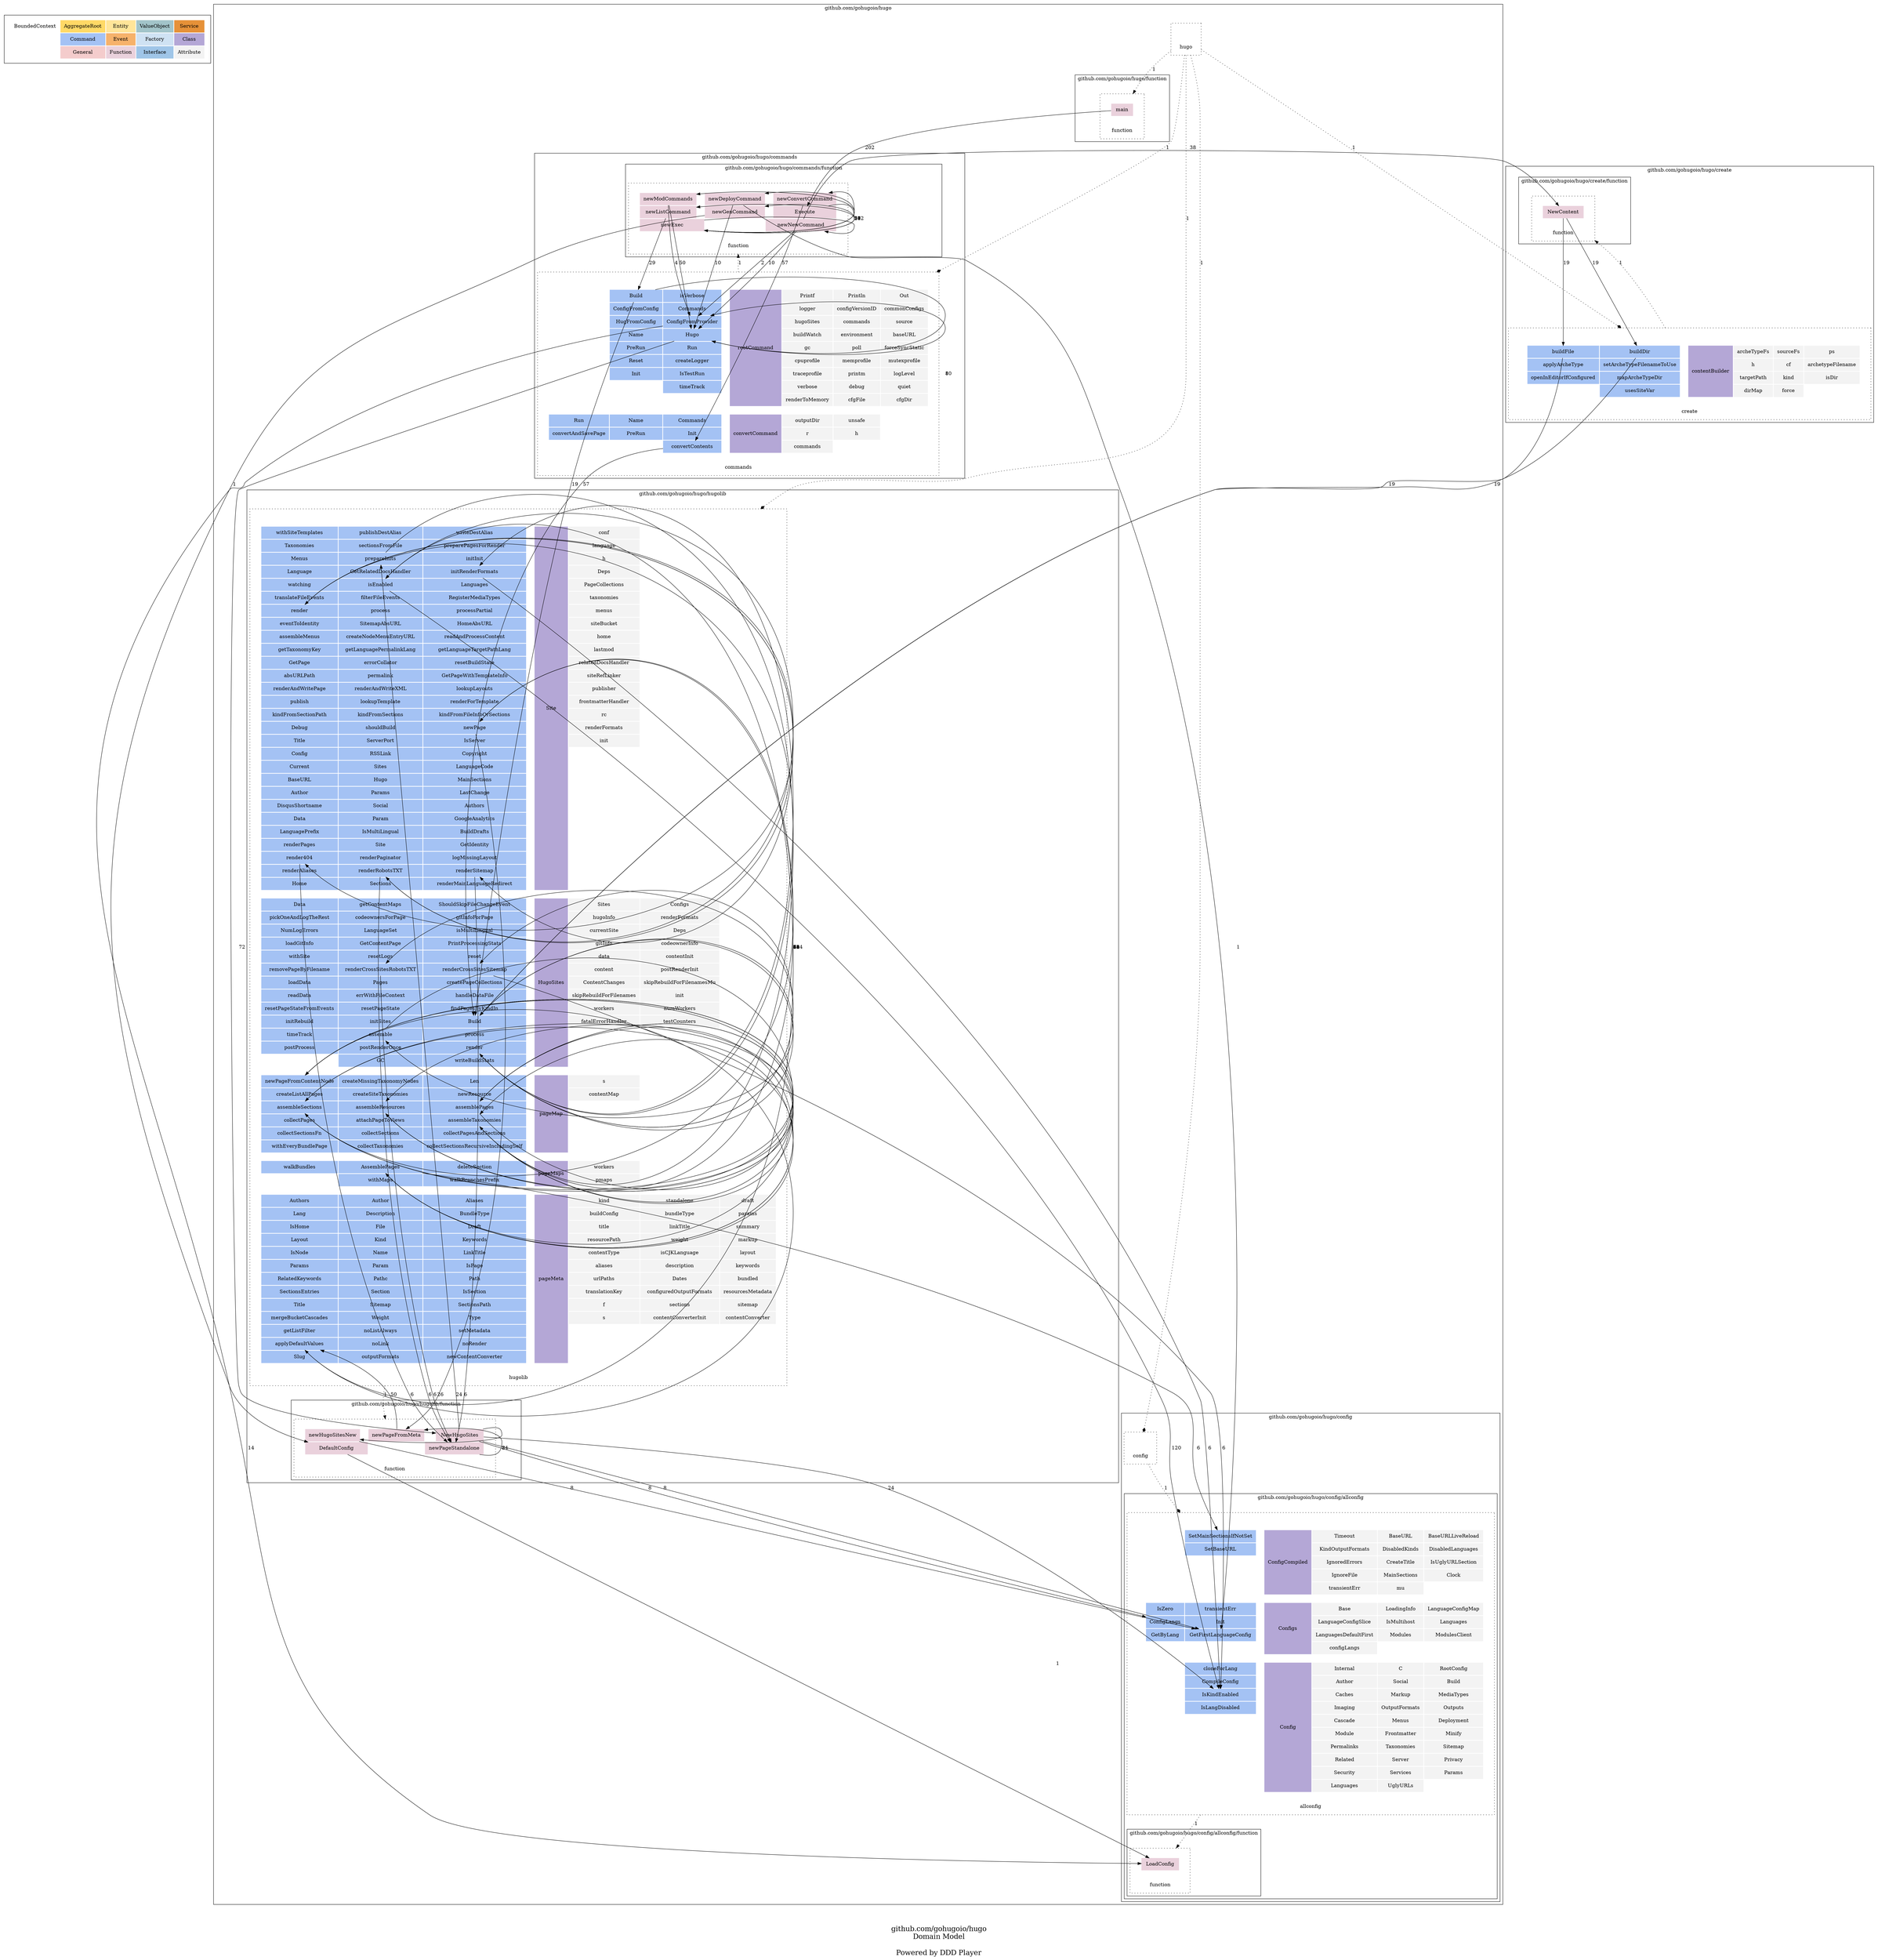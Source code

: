 digraph {
	node [style=dotted shape=rect]

    subgraph cluster_ddd_concept{
		node [color=white]

        ddd_concept [label=<
        <table border="0" cellpadding="10">
		<tr>
			<td bgcolor="#ffffff00" rowspan="1" colspan="1">BoundedContext</td>
			<td bgcolor="#ffd966ff" rowspan="1" colspan="1">AggregateRoot</td>
			<td bgcolor="#ffe599ff" rowspan="1" colspan="1">Entity</td>
			<td bgcolor="#a2c4c9ff" rowspan="1" colspan="1">ValueObject</td>
			<td bgcolor="#e69138ff" rowspan="1" colspan="1">Service</td>
		</tr>
		<tr>
			<td bgcolor="white" rowspan="1" colspan="1"></td>
			<td bgcolor="#a4c2f4ff" rowspan="1" colspan="1">Command</td>
			<td bgcolor="#f6b26bff" rowspan="1" colspan="1">Event</td>
			<td bgcolor="#cfe2f3ff" rowspan="1" colspan="1">Factory</td>
			<td bgcolor="#b4a7d6ff" rowspan="1" colspan="1">Class</td>
			
		</tr>
		<tr>
			<td bgcolor="white" rowspan="1" colspan="1"></td>
			<td bgcolor="#f4ccccff" rowspan="1" colspan="1">General</td>
			<td bgcolor="#ead1dcff" rowspan="1" colspan="1">Function</td>
			<td bgcolor="#9fc5e8ff" rowspan="1" colspan="1">Interface</td>
			<td bgcolor="#f3f3f3ff" rowspan="1" colspan="1">Attribute</td>
		</tr>
        </table>
        > ]
	}

    
		subgraph cluster_dc9XMve {
	
		
    	dc9XMve [label=<
        <table border="0" cellpadding="10">
			
				<tr>
		
			<td port="first_blank_row" bgcolor="white" rowspan="1" colspan="1"></td>
	</tr>
				<tr>
		
			<td port="" bgcolor="white" rowspan="1" colspan="1"></td>
	</tr>
				<tr>
		
			<td port="" bgcolor="white" rowspan="1" colspan="6">hugo</td>
	</tr>
        </table>
        > ]
	

	label = "github.com/gohugoio/hugo"

	
		subgraph cluster_dcJV72N {
	
		
    	dcJV72N [label=<
        <table border="0" cellpadding="10">
			
				<tr>
		
			<td port="first_blank_row" bgcolor="white" rowspan="1" colspan="1"></td>
	</tr>
				<tr>
		
			<td port="" bgcolor="white" rowspan="1" colspan="1"></td>
			<td port="dznWI" bgcolor="#ead1dcff" rowspan="1" colspan="4">main</td>
			<td port="" bgcolor="white" rowspan="1" colspan="1"></td>
	</tr>
				<tr>
		
			<td port="" bgcolor="white" rowspan="1" colspan="1"></td>
	</tr>
				<tr>
		
			<td port="" bgcolor="white" rowspan="1" colspan="6">function</td>
	</tr>
        </table>
        > ]
	

	label = "github.com/gohugoio/hugo/function"

	
    }
		subgraph cluster_dc4bCKn {
	
		
    	dc4bCKn [label=<
        <table border="0" cellpadding="10">
			
				<tr>
		
			<td port="first_blank_row" bgcolor="white" rowspan="1" colspan="1"></td>
	</tr>
				<tr>
		
			<td port="" bgcolor="white" rowspan="1" colspan="1"></td>
	</tr>
				<tr>
		
			<td port="" bgcolor="white" rowspan="1" colspan="6">config</td>
	</tr>
        </table>
        > ]
	

	label = "github.com/gohugoio/hugo/config"

	
		subgraph cluster_dbplwOx {
	
		
    	dbplwOx [label=<
        <table border="0" cellpadding="10">
			
				<tr>
		
			<td port="first_blank_row" bgcolor="white" rowspan="1" colspan="1"></td>
	</tr>
				<tr>
		
			<td port="" bgcolor="white" rowspan="1" colspan="1"></td>
	</tr>
				<tr>
		
			<td port="" bgcolor="white" rowspan="1" colspan="1"></td>
			<td port="" bgcolor="white" rowspan="1" colspan="1"></td>
			<td port="" bgcolor="white" rowspan="1" colspan="1"></td>
			<td port="dcXgKeB" bgcolor="#a4c2f4ff" rowspan="1" colspan="1">SetMainSectionsIfNotSet</td>
			<td port="" bgcolor="white" rowspan="1" colspan="1"></td>
			<td port="dc3cDbh" bgcolor="#b4a7d6ff" rowspan="5" colspan="1">ConfigCompiled</td>
			<td port="ddT4BGj" bgcolor="#f3f3f3ff" rowspan="1" colspan="1">Timeout</td>
			<td port="diUkI0" bgcolor="#f3f3f3ff" rowspan="1" colspan="1">BaseURL</td>
			<td port="dcJLfyd" bgcolor="#f3f3f3ff" rowspan="1" colspan="1">BaseURLLiveReload</td>
			<td port="" bgcolor="white" rowspan="1" colspan="1"></td>
	</tr>
				<tr>
		
			<td port="" bgcolor="white" rowspan="1" colspan="1"></td>
			<td port="" bgcolor="white" rowspan="1" colspan="1"></td>
			<td port="" bgcolor="white" rowspan="1" colspan="1"></td>
			<td port="ddjYaRo" bgcolor="#a4c2f4ff" rowspan="1" colspan="1">SetBaseURL</td>
			<td port="" bgcolor="white" rowspan="1" colspan="1"></td>
			<td port="dbIpr2p" bgcolor="#f3f3f3ff" rowspan="1" colspan="1">KindOutputFormats</td>
			<td port="dRCqQr" bgcolor="#f3f3f3ff" rowspan="1" colspan="1">DisabledKinds</td>
			<td port="ddJkAz7" bgcolor="#f3f3f3ff" rowspan="1" colspan="1">DisabledLanguages</td>
			<td port="" bgcolor="white" rowspan="1" colspan="1"></td>
	</tr>
				<tr>
		
			<td port="" bgcolor="white" rowspan="1" colspan="1"></td>
			<td port="" bgcolor="white" rowspan="1" colspan="1"></td>
			<td port="" bgcolor="white" rowspan="1" colspan="1"></td>
			<td port="" bgcolor="white" rowspan="1" colspan="1"></td>
			<td port="" bgcolor="white" rowspan="1" colspan="1"></td>
			<td port="ddV58Fv" bgcolor="#f3f3f3ff" rowspan="1" colspan="1">IgnoredErrors</td>
			<td port="dbeO2S" bgcolor="#f3f3f3ff" rowspan="1" colspan="1">CreateTitle</td>
			<td port="ddJXH3V" bgcolor="#f3f3f3ff" rowspan="1" colspan="1">IsUglyURLSection</td>
			<td port="" bgcolor="white" rowspan="1" colspan="1"></td>
	</tr>
				<tr>
		
			<td port="" bgcolor="white" rowspan="1" colspan="1"></td>
			<td port="" bgcolor="white" rowspan="1" colspan="1"></td>
			<td port="" bgcolor="white" rowspan="1" colspan="1"></td>
			<td port="" bgcolor="white" rowspan="1" colspan="1"></td>
			<td port="" bgcolor="white" rowspan="1" colspan="1"></td>
			<td port="dbLwL2Q" bgcolor="#f3f3f3ff" rowspan="1" colspan="1">IgnoreFile</td>
			<td port="dconqfz" bgcolor="#f3f3f3ff" rowspan="1" colspan="1">MainSections</td>
			<td port="dboNp7E" bgcolor="#f3f3f3ff" rowspan="1" colspan="1">Clock</td>
			<td port="" bgcolor="white" rowspan="1" colspan="1"></td>
	</tr>
				<tr>
		
			<td port="" bgcolor="white" rowspan="1" colspan="1"></td>
			<td port="" bgcolor="white" rowspan="1" colspan="1"></td>
			<td port="" bgcolor="white" rowspan="1" colspan="1"></td>
			<td port="" bgcolor="white" rowspan="1" colspan="1"></td>
			<td port="" bgcolor="white" rowspan="1" colspan="1"></td>
			<td port="dQXuvT" bgcolor="#f3f3f3ff" rowspan="1" colspan="1">transientErr</td>
			<td port="ddHShSu" bgcolor="#f3f3f3ff" rowspan="1" colspan="1">mu</td>
			<td port="" bgcolor="white" rowspan="1" colspan="1"></td>
			<td port="" bgcolor="white" rowspan="1" colspan="1"></td>
	</tr>
				<tr>
		
			<td port="" bgcolor="white" rowspan="1" colspan="1"></td>
	</tr>
				<tr>
		
			<td port="" bgcolor="white" rowspan="1" colspan="1"></td>
			<td port="" bgcolor="white" rowspan="1" colspan="1"></td>
			<td port="dcTBgQo" bgcolor="#a4c2f4ff" rowspan="1" colspan="1">IsZero</td>
			<td port="deEFfKn" bgcolor="#a4c2f4ff" rowspan="1" colspan="1">transientErr</td>
			<td port="" bgcolor="white" rowspan="1" colspan="1"></td>
			<td port="dd5KNYx" bgcolor="#b4a7d6ff" rowspan="4" colspan="1">Configs</td>
			<td port="deEpyFB" bgcolor="#f3f3f3ff" rowspan="1" colspan="1">Base</td>
			<td port="ddOmE3w" bgcolor="#f3f3f3ff" rowspan="1" colspan="1">LoadingInfo</td>
			<td port="deFJYpO" bgcolor="#f3f3f3ff" rowspan="1" colspan="1">LanguageConfigMap</td>
			<td port="" bgcolor="white" rowspan="1" colspan="1"></td>
	</tr>
				<tr>
		
			<td port="" bgcolor="white" rowspan="1" colspan="1"></td>
			<td port="" bgcolor="white" rowspan="1" colspan="1"></td>
			<td port="dQZl5b" bgcolor="#a4c2f4ff" rowspan="1" colspan="1">ConfigLangs</td>
			<td port="dJT5Bm" bgcolor="#a4c2f4ff" rowspan="1" colspan="1">Init</td>
			<td port="" bgcolor="white" rowspan="1" colspan="1"></td>
			<td port="ddbPmna" bgcolor="#f3f3f3ff" rowspan="1" colspan="1">LanguageConfigSlice</td>
			<td port="dbysi5j" bgcolor="#f3f3f3ff" rowspan="1" colspan="1">IsMultihost</td>
			<td port="dcaDodX" bgcolor="#f3f3f3ff" rowspan="1" colspan="1">Languages</td>
			<td port="" bgcolor="white" rowspan="1" colspan="1"></td>
	</tr>
				<tr>
		
			<td port="" bgcolor="white" rowspan="1" colspan="1"></td>
			<td port="" bgcolor="white" rowspan="1" colspan="1"></td>
			<td port="dYAJoX" bgcolor="#a4c2f4ff" rowspan="1" colspan="1">GetByLang</td>
			<td port="dcNtCPy" bgcolor="#a4c2f4ff" rowspan="1" colspan="1">GetFirstLanguageConfig</td>
			<td port="" bgcolor="white" rowspan="1" colspan="1"></td>
			<td port="ddKzRpC" bgcolor="#f3f3f3ff" rowspan="1" colspan="1">LanguagesDefaultFirst</td>
			<td port="doXGUf" bgcolor="#f3f3f3ff" rowspan="1" colspan="1">Modules</td>
			<td port="deqQBbW" bgcolor="#f3f3f3ff" rowspan="1" colspan="1">ModulesClient</td>
			<td port="" bgcolor="white" rowspan="1" colspan="1"></td>
	</tr>
				<tr>
		
			<td port="" bgcolor="white" rowspan="1" colspan="1"></td>
			<td port="" bgcolor="white" rowspan="1" colspan="1"></td>
			<td port="" bgcolor="white" rowspan="1" colspan="1"></td>
			<td port="" bgcolor="white" rowspan="1" colspan="1"></td>
			<td port="" bgcolor="white" rowspan="1" colspan="1"></td>
			<td port="deBWQhz" bgcolor="#f3f3f3ff" rowspan="1" colspan="1">configLangs</td>
			<td port="" bgcolor="white" rowspan="1" colspan="1"></td>
			<td port="" bgcolor="white" rowspan="1" colspan="1"></td>
			<td port="" bgcolor="white" rowspan="1" colspan="1"></td>
	</tr>
				<tr>
		
			<td port="" bgcolor="white" rowspan="1" colspan="1"></td>
	</tr>
				<tr>
		
			<td port="" bgcolor="white" rowspan="1" colspan="1"></td>
			<td port="" bgcolor="white" rowspan="1" colspan="1"></td>
			<td port="" bgcolor="white" rowspan="1" colspan="1"></td>
			<td port="ddcpzzv" bgcolor="#a4c2f4ff" rowspan="1" colspan="1">cloneForLang</td>
			<td port="" bgcolor="white" rowspan="1" colspan="1"></td>
			<td port="dd2c3g2" bgcolor="#b4a7d6ff" rowspan="10" colspan="1">Config</td>
			<td port="dc6dTXa" bgcolor="#f3f3f3ff" rowspan="1" colspan="1">Internal</td>
			<td port="d2ACyi" bgcolor="#f3f3f3ff" rowspan="1" colspan="1">C</td>
			<td port="dbiQL1l" bgcolor="#f3f3f3ff" rowspan="1" colspan="1">RootConfig</td>
			<td port="" bgcolor="white" rowspan="1" colspan="1"></td>
	</tr>
				<tr>
		
			<td port="" bgcolor="white" rowspan="1" colspan="1"></td>
			<td port="" bgcolor="white" rowspan="1" colspan="1"></td>
			<td port="" bgcolor="white" rowspan="1" colspan="1"></td>
			<td port="dbJO0c6" bgcolor="#a4c2f4ff" rowspan="1" colspan="1">CompileConfig</td>
			<td port="" bgcolor="white" rowspan="1" colspan="1"></td>
			<td port="dEiKVc" bgcolor="#f3f3f3ff" rowspan="1" colspan="1">Author</td>
			<td port="ddH2MEi" bgcolor="#f3f3f3ff" rowspan="1" colspan="1">Social</td>
			<td port="dbEwIer" bgcolor="#f3f3f3ff" rowspan="1" colspan="1">Build</td>
			<td port="" bgcolor="white" rowspan="1" colspan="1"></td>
	</tr>
				<tr>
		
			<td port="" bgcolor="white" rowspan="1" colspan="1"></td>
			<td port="" bgcolor="white" rowspan="1" colspan="1"></td>
			<td port="" bgcolor="white" rowspan="1" colspan="1"></td>
			<td port="dewcjvu" bgcolor="#a4c2f4ff" rowspan="1" colspan="1">IsKindEnabled</td>
			<td port="" bgcolor="white" rowspan="1" colspan="1"></td>
			<td port="dcDMqIO" bgcolor="#f3f3f3ff" rowspan="1" colspan="1">Caches</td>
			<td port="ddyHobf" bgcolor="#f3f3f3ff" rowspan="1" colspan="1">Markup</td>
			<td port="ddYNte2" bgcolor="#f3f3f3ff" rowspan="1" colspan="1">MediaTypes</td>
			<td port="" bgcolor="white" rowspan="1" colspan="1"></td>
	</tr>
				<tr>
		
			<td port="" bgcolor="white" rowspan="1" colspan="1"></td>
			<td port="" bgcolor="white" rowspan="1" colspan="1"></td>
			<td port="" bgcolor="white" rowspan="1" colspan="1"></td>
			<td port="deAdizP" bgcolor="#a4c2f4ff" rowspan="1" colspan="1">IsLangDisabled</td>
			<td port="" bgcolor="white" rowspan="1" colspan="1"></td>
			<td port="ddTJh8V" bgcolor="#f3f3f3ff" rowspan="1" colspan="1">Imaging</td>
			<td port="dFxjpK" bgcolor="#f3f3f3ff" rowspan="1" colspan="1">OutputFormats</td>
			<td port="debuAMt" bgcolor="#f3f3f3ff" rowspan="1" colspan="1">Outputs</td>
			<td port="" bgcolor="white" rowspan="1" colspan="1"></td>
	</tr>
				<tr>
		
			<td port="" bgcolor="white" rowspan="1" colspan="1"></td>
			<td port="" bgcolor="white" rowspan="1" colspan="1"></td>
			<td port="" bgcolor="white" rowspan="1" colspan="1"></td>
			<td port="" bgcolor="white" rowspan="1" colspan="1"></td>
			<td port="" bgcolor="white" rowspan="1" colspan="1"></td>
			<td port="dn7RuV" bgcolor="#f3f3f3ff" rowspan="1" colspan="1">Cascade</td>
			<td port="ddZNPoD" bgcolor="#f3f3f3ff" rowspan="1" colspan="1">Menus</td>
			<td port="defPeiS" bgcolor="#f3f3f3ff" rowspan="1" colspan="1">Deployment</td>
			<td port="" bgcolor="white" rowspan="1" colspan="1"></td>
	</tr>
				<tr>
		
			<td port="" bgcolor="white" rowspan="1" colspan="1"></td>
			<td port="" bgcolor="white" rowspan="1" colspan="1"></td>
			<td port="" bgcolor="white" rowspan="1" colspan="1"></td>
			<td port="" bgcolor="white" rowspan="1" colspan="1"></td>
			<td port="" bgcolor="white" rowspan="1" colspan="1"></td>
			<td port="du9Ncx" bgcolor="#f3f3f3ff" rowspan="1" colspan="1">Module</td>
			<td port="dejGuqJ" bgcolor="#f3f3f3ff" rowspan="1" colspan="1">Frontmatter</td>
			<td port="dcZm1Iv" bgcolor="#f3f3f3ff" rowspan="1" colspan="1">Minify</td>
			<td port="" bgcolor="white" rowspan="1" colspan="1"></td>
	</tr>
				<tr>
		
			<td port="" bgcolor="white" rowspan="1" colspan="1"></td>
			<td port="" bgcolor="white" rowspan="1" colspan="1"></td>
			<td port="" bgcolor="white" rowspan="1" colspan="1"></td>
			<td port="" bgcolor="white" rowspan="1" colspan="1"></td>
			<td port="" bgcolor="white" rowspan="1" colspan="1"></td>
			<td port="db4xJij" bgcolor="#f3f3f3ff" rowspan="1" colspan="1">Permalinks</td>
			<td port="dcacBxU" bgcolor="#f3f3f3ff" rowspan="1" colspan="1">Taxonomies</td>
			<td port="ddSsPre" bgcolor="#f3f3f3ff" rowspan="1" colspan="1">Sitemap</td>
			<td port="" bgcolor="white" rowspan="1" colspan="1"></td>
	</tr>
				<tr>
		
			<td port="" bgcolor="white" rowspan="1" colspan="1"></td>
			<td port="" bgcolor="white" rowspan="1" colspan="1"></td>
			<td port="" bgcolor="white" rowspan="1" colspan="1"></td>
			<td port="" bgcolor="white" rowspan="1" colspan="1"></td>
			<td port="" bgcolor="white" rowspan="1" colspan="1"></td>
			<td port="ddNUdj8" bgcolor="#f3f3f3ff" rowspan="1" colspan="1">Related</td>
			<td port="ddSlnRc" bgcolor="#f3f3f3ff" rowspan="1" colspan="1">Server</td>
			<td port="ddzX0vN" bgcolor="#f3f3f3ff" rowspan="1" colspan="1">Privacy</td>
			<td port="" bgcolor="white" rowspan="1" colspan="1"></td>
	</tr>
				<tr>
		
			<td port="" bgcolor="white" rowspan="1" colspan="1"></td>
			<td port="" bgcolor="white" rowspan="1" colspan="1"></td>
			<td port="" bgcolor="white" rowspan="1" colspan="1"></td>
			<td port="" bgcolor="white" rowspan="1" colspan="1"></td>
			<td port="" bgcolor="white" rowspan="1" colspan="1"></td>
			<td port="ddBMqbp" bgcolor="#f3f3f3ff" rowspan="1" colspan="1">Security</td>
			<td port="ddiVpm7" bgcolor="#f3f3f3ff" rowspan="1" colspan="1">Services</td>
			<td port="dcMM9m1" bgcolor="#f3f3f3ff" rowspan="1" colspan="1">Params</td>
			<td port="" bgcolor="white" rowspan="1" colspan="1"></td>
	</tr>
				<tr>
		
			<td port="" bgcolor="white" rowspan="1" colspan="1"></td>
			<td port="" bgcolor="white" rowspan="1" colspan="1"></td>
			<td port="" bgcolor="white" rowspan="1" colspan="1"></td>
			<td port="" bgcolor="white" rowspan="1" colspan="1"></td>
			<td port="" bgcolor="white" rowspan="1" colspan="1"></td>
			<td port="dbJ2BV8" bgcolor="#f3f3f3ff" rowspan="1" colspan="1">Languages</td>
			<td port="dbXjsjq" bgcolor="#f3f3f3ff" rowspan="1" colspan="1">UglyURLs</td>
			<td port="" bgcolor="white" rowspan="1" colspan="1"></td>
			<td port="" bgcolor="white" rowspan="1" colspan="1"></td>
	</tr>
				<tr>
		
			<td port="" bgcolor="white" rowspan="1" colspan="1"></td>
	</tr>
				<tr>
		
			<td port="" bgcolor="white" rowspan="1" colspan="10">allconfig</td>
	</tr>
        </table>
        > ]
	

	label = "github.com/gohugoio/hugo/config/allconfig"

	
		subgraph cluster_ddrK512 {
	
		
    	ddrK512 [label=<
        <table border="0" cellpadding="10">
			
				<tr>
		
			<td port="first_blank_row" bgcolor="white" rowspan="1" colspan="1"></td>
	</tr>
				<tr>
		
			<td port="" bgcolor="white" rowspan="1" colspan="1"></td>
			<td port="dcDUU8Y" bgcolor="#ead1dcff" rowspan="1" colspan="4">LoadConfig</td>
			<td port="" bgcolor="white" rowspan="1" colspan="1"></td>
	</tr>
				<tr>
		
			<td port="" bgcolor="white" rowspan="1" colspan="1"></td>
	</tr>
				<tr>
		
			<td port="" bgcolor="white" rowspan="1" colspan="6">function</td>
	</tr>
        </table>
        > ]
	

	label = "github.com/gohugoio/hugo/config/allconfig/function"

	
    }
    }
    }
		subgraph cluster_diMCj5 {
	
		
    	diMCj5 [label=<
        <table border="0" cellpadding="10">
			
				<tr>
		
			<td port="first_blank_row" bgcolor="white" rowspan="1" colspan="1"></td>
	</tr>
				<tr>
		
			<td port="" bgcolor="white" rowspan="1" colspan="1"></td>
	</tr>
				<tr>
		
			<td port="" bgcolor="white" rowspan="1" colspan="1"></td>
			<td port="" bgcolor="white" rowspan="1" colspan="1"></td>
			<td port="deaN59R" bgcolor="#a4c2f4ff" rowspan="1" colspan="1">buildFile</td>
			<td port="deN5wJi" bgcolor="#a4c2f4ff" rowspan="1" colspan="1">buildDir</td>
			<td port="" bgcolor="white" rowspan="1" colspan="1"></td>
			<td port="ddzJdq0" bgcolor="#b4a7d6ff" rowspan="4" colspan="1">contentBuilder</td>
			<td port="dehpTx5" bgcolor="#f3f3f3ff" rowspan="1" colspan="1">archeTypeFs</td>
			<td port="ddgNkkV" bgcolor="#f3f3f3ff" rowspan="1" colspan="1">sourceFs</td>
			<td port="dcy9Yye" bgcolor="#f3f3f3ff" rowspan="1" colspan="1">ps</td>
			<td port="" bgcolor="white" rowspan="1" colspan="1"></td>
	</tr>
				<tr>
		
			<td port="" bgcolor="white" rowspan="1" colspan="1"></td>
			<td port="" bgcolor="white" rowspan="1" colspan="1"></td>
			<td port="dcrQV9u" bgcolor="#a4c2f4ff" rowspan="1" colspan="1">applyArcheType</td>
			<td port="dKVkiX" bgcolor="#a4c2f4ff" rowspan="1" colspan="1">setArcheTypeFilenameToUse</td>
			<td port="" bgcolor="white" rowspan="1" colspan="1"></td>
			<td port="dcf7AFv" bgcolor="#f3f3f3ff" rowspan="1" colspan="1">h</td>
			<td port="dctjRKW" bgcolor="#f3f3f3ff" rowspan="1" colspan="1">cf</td>
			<td port="ddto2mH" bgcolor="#f3f3f3ff" rowspan="1" colspan="1">archetypeFilename</td>
			<td port="" bgcolor="white" rowspan="1" colspan="1"></td>
	</tr>
				<tr>
		
			<td port="" bgcolor="white" rowspan="1" colspan="1"></td>
			<td port="" bgcolor="white" rowspan="1" colspan="1"></td>
			<td port="denIJwq" bgcolor="#a4c2f4ff" rowspan="1" colspan="1">openInEditorIfConfigured</td>
			<td port="dbXVYx9" bgcolor="#a4c2f4ff" rowspan="1" colspan="1">mapArcheTypeDir</td>
			<td port="" bgcolor="white" rowspan="1" colspan="1"></td>
			<td port="dYVGEt" bgcolor="#f3f3f3ff" rowspan="1" colspan="1">targetPath</td>
			<td port="dejBhUR" bgcolor="#f3f3f3ff" rowspan="1" colspan="1">kind</td>
			<td port="dznA7k" bgcolor="#f3f3f3ff" rowspan="1" colspan="1">isDir</td>
			<td port="" bgcolor="white" rowspan="1" colspan="1"></td>
	</tr>
				<tr>
		
			<td port="" bgcolor="white" rowspan="1" colspan="1"></td>
			<td port="" bgcolor="white" rowspan="1" colspan="1"></td>
			<td port="" bgcolor="white" rowspan="1" colspan="1"></td>
			<td port="dcLQgcN" bgcolor="#a4c2f4ff" rowspan="1" colspan="1">usesSiteVar</td>
			<td port="" bgcolor="white" rowspan="1" colspan="1"></td>
			<td port="dbImsu6" bgcolor="#f3f3f3ff" rowspan="1" colspan="1">dirMap</td>
			<td port="dJcvPc" bgcolor="#f3f3f3ff" rowspan="1" colspan="1">force</td>
			<td port="" bgcolor="white" rowspan="1" colspan="1"></td>
			<td port="" bgcolor="white" rowspan="1" colspan="1"></td>
	</tr>
				<tr>
		
			<td port="" bgcolor="white" rowspan="1" colspan="1"></td>
	</tr>
				<tr>
		
			<td port="" bgcolor="white" rowspan="1" colspan="10">create</td>
	</tr>
        </table>
        > ]
	

	label = "github.com/gohugoio/hugo/create"

	
		subgraph cluster_d6L8uq {
	
		
    	d6L8uq [label=<
        <table border="0" cellpadding="10">
			
				<tr>
		
			<td port="first_blank_row" bgcolor="white" rowspan="1" colspan="1"></td>
	</tr>
				<tr>
		
			<td port="" bgcolor="white" rowspan="1" colspan="1"></td>
			<td port="deQkjpX" bgcolor="#ead1dcff" rowspan="1" colspan="4">NewContent</td>
			<td port="" bgcolor="white" rowspan="1" colspan="1"></td>
	</tr>
				<tr>
		
			<td port="" bgcolor="white" rowspan="1" colspan="1"></td>
	</tr>
				<tr>
		
			<td port="" bgcolor="white" rowspan="1" colspan="6">function</td>
	</tr>
        </table>
        > ]
	

	label = "github.com/gohugoio/hugo/create/function"

	
    }
    }
		subgraph cluster_dcTX6L3 {
	
		
    	dcTX6L3 [label=<
        <table border="0" cellpadding="10">
			
				<tr>
		
			<td port="first_blank_row" bgcolor="white" rowspan="1" colspan="1"></td>
	</tr>
				<tr>
		
			<td port="" bgcolor="white" rowspan="1" colspan="1"></td>
	</tr>
				<tr>
		
			<td port="" bgcolor="white" rowspan="1" colspan="1"></td>
			<td port="deCMDTk" bgcolor="#a4c2f4ff" rowspan="1" colspan="1">withSiteTemplates</td>
			<td port="dePEJ9n" bgcolor="#a4c2f4ff" rowspan="1" colspan="1">publishDestAlias</td>
			<td port="ddC0ym7" bgcolor="#a4c2f4ff" rowspan="1" colspan="1">writeDestAlias</td>
			<td port="" bgcolor="white" rowspan="1" colspan="1"></td>
			<td port="ddncD9B" bgcolor="#b4a7d6ff" rowspan="28" colspan="1">Site</td>
			<td port="dXnq1o" bgcolor="#f3f3f3ff" rowspan="1" colspan="1">conf</td>
			<td port="" bgcolor="white" rowspan="1" colspan="1"></td>
			<td port="" bgcolor="white" rowspan="1" colspan="1"></td>
			<td port="" bgcolor="white" rowspan="1" colspan="1"></td>
	</tr>
				<tr>
		
			<td port="" bgcolor="white" rowspan="1" colspan="1"></td>
			<td port="ddatDiL" bgcolor="#a4c2f4ff" rowspan="1" colspan="1">Taxonomies</td>
			<td port="db69Dy4" bgcolor="#a4c2f4ff" rowspan="1" colspan="1">sectionsFromFile</td>
			<td port="deMrEJ8" bgcolor="#a4c2f4ff" rowspan="1" colspan="1">preparePagesForRender</td>
			<td port="" bgcolor="white" rowspan="1" colspan="1"></td>
			<td port="dcLYS24" bgcolor="#f3f3f3ff" rowspan="1" colspan="1">language</td>
			<td port="" bgcolor="white" rowspan="1" colspan="1"></td>
			<td port="" bgcolor="white" rowspan="1" colspan="1"></td>
			<td port="" bgcolor="white" rowspan="1" colspan="1"></td>
	</tr>
				<tr>
		
			<td port="" bgcolor="white" rowspan="1" colspan="1"></td>
			<td port="ddenzTe" bgcolor="#a4c2f4ff" rowspan="1" colspan="1">Menus</td>
			<td port="ddpSK5A" bgcolor="#a4c2f4ff" rowspan="1" colspan="1">prepareInits</td>
			<td port="dbtJzTK" bgcolor="#a4c2f4ff" rowspan="1" colspan="1">initInit</td>
			<td port="" bgcolor="white" rowspan="1" colspan="1"></td>
			<td port="dvyesg" bgcolor="#f3f3f3ff" rowspan="1" colspan="1">h</td>
			<td port="" bgcolor="white" rowspan="1" colspan="1"></td>
			<td port="" bgcolor="white" rowspan="1" colspan="1"></td>
			<td port="" bgcolor="white" rowspan="1" colspan="1"></td>
	</tr>
				<tr>
		
			<td port="" bgcolor="white" rowspan="1" colspan="1"></td>
			<td port="deezVdU" bgcolor="#a4c2f4ff" rowspan="1" colspan="1">Language</td>
			<td port="db5VXDq" bgcolor="#a4c2f4ff" rowspan="1" colspan="1">GetRelatedDocsHandler</td>
			<td port="dboeNBM" bgcolor="#a4c2f4ff" rowspan="1" colspan="1">initRenderFormats</td>
			<td port="" bgcolor="white" rowspan="1" colspan="1"></td>
			<td port="dbYsYhw" bgcolor="#f3f3f3ff" rowspan="1" colspan="1">Deps</td>
			<td port="" bgcolor="white" rowspan="1" colspan="1"></td>
			<td port="" bgcolor="white" rowspan="1" colspan="1"></td>
			<td port="" bgcolor="white" rowspan="1" colspan="1"></td>
	</tr>
				<tr>
		
			<td port="" bgcolor="white" rowspan="1" colspan="1"></td>
			<td port="dcQeIjT" bgcolor="#a4c2f4ff" rowspan="1" colspan="1">watching</td>
			<td port="dePet1T" bgcolor="#a4c2f4ff" rowspan="1" colspan="1">isEnabled</td>
			<td port="den7WqL" bgcolor="#a4c2f4ff" rowspan="1" colspan="1">Languages</td>
			<td port="" bgcolor="white" rowspan="1" colspan="1"></td>
			<td port="dboHudK" bgcolor="#f3f3f3ff" rowspan="1" colspan="1">PageCollections</td>
			<td port="" bgcolor="white" rowspan="1" colspan="1"></td>
			<td port="" bgcolor="white" rowspan="1" colspan="1"></td>
			<td port="" bgcolor="white" rowspan="1" colspan="1"></td>
	</tr>
				<tr>
		
			<td port="" bgcolor="white" rowspan="1" colspan="1"></td>
			<td port="dcwSZcx" bgcolor="#a4c2f4ff" rowspan="1" colspan="1">translateFileEvents</td>
			<td port="deu4obv" bgcolor="#a4c2f4ff" rowspan="1" colspan="1">filterFileEvents</td>
			<td port="dcmF7eQ" bgcolor="#a4c2f4ff" rowspan="1" colspan="1">RegisterMediaTypes</td>
			<td port="" bgcolor="white" rowspan="1" colspan="1"></td>
			<td port="dbJwSwn" bgcolor="#f3f3f3ff" rowspan="1" colspan="1">taxonomies</td>
			<td port="" bgcolor="white" rowspan="1" colspan="1"></td>
			<td port="" bgcolor="white" rowspan="1" colspan="1"></td>
			<td port="" bgcolor="white" rowspan="1" colspan="1"></td>
	</tr>
				<tr>
		
			<td port="" bgcolor="white" rowspan="1" colspan="1"></td>
			<td port="dcRUVW2" bgcolor="#a4c2f4ff" rowspan="1" colspan="1">render</td>
			<td port="dbjpp8x" bgcolor="#a4c2f4ff" rowspan="1" colspan="1">process</td>
			<td port="dbrgskS" bgcolor="#a4c2f4ff" rowspan="1" colspan="1">processPartial</td>
			<td port="" bgcolor="white" rowspan="1" colspan="1"></td>
			<td port="dcclus" bgcolor="#f3f3f3ff" rowspan="1" colspan="1">menus</td>
			<td port="" bgcolor="white" rowspan="1" colspan="1"></td>
			<td port="" bgcolor="white" rowspan="1" colspan="1"></td>
			<td port="" bgcolor="white" rowspan="1" colspan="1"></td>
	</tr>
				<tr>
		
			<td port="" bgcolor="white" rowspan="1" colspan="1"></td>
			<td port="ds2Cr" bgcolor="#a4c2f4ff" rowspan="1" colspan="1">eventToIdentity</td>
			<td port="dMdOMK" bgcolor="#a4c2f4ff" rowspan="1" colspan="1">SitemapAbsURL</td>
			<td port="dbZ0m1c" bgcolor="#a4c2f4ff" rowspan="1" colspan="1">HomeAbsURL</td>
			<td port="" bgcolor="white" rowspan="1" colspan="1"></td>
			<td port="dbvkyrb" bgcolor="#f3f3f3ff" rowspan="1" colspan="1">siteBucket</td>
			<td port="" bgcolor="white" rowspan="1" colspan="1"></td>
			<td port="" bgcolor="white" rowspan="1" colspan="1"></td>
			<td port="" bgcolor="white" rowspan="1" colspan="1"></td>
	</tr>
				<tr>
		
			<td port="" bgcolor="white" rowspan="1" colspan="1"></td>
			<td port="dkjDHq" bgcolor="#a4c2f4ff" rowspan="1" colspan="1">assembleMenus</td>
			<td port="dede3c4" bgcolor="#a4c2f4ff" rowspan="1" colspan="1">createNodeMenuEntryURL</td>
			<td port="db57SSP" bgcolor="#a4c2f4ff" rowspan="1" colspan="1">readAndProcessContent</td>
			<td port="" bgcolor="white" rowspan="1" colspan="1"></td>
			<td port="db5aWSz" bgcolor="#f3f3f3ff" rowspan="1" colspan="1">home</td>
			<td port="" bgcolor="white" rowspan="1" colspan="1"></td>
			<td port="" bgcolor="white" rowspan="1" colspan="1"></td>
			<td port="" bgcolor="white" rowspan="1" colspan="1"></td>
	</tr>
				<tr>
		
			<td port="" bgcolor="white" rowspan="1" colspan="1"></td>
			<td port="db7c7G8" bgcolor="#a4c2f4ff" rowspan="1" colspan="1">getTaxonomyKey</td>
			<td port="dbZXRUj" bgcolor="#a4c2f4ff" rowspan="1" colspan="1">getLanguagePermalinkLang</td>
			<td port="dblFHlq" bgcolor="#a4c2f4ff" rowspan="1" colspan="1">getLanguageTargetPathLang</td>
			<td port="" bgcolor="white" rowspan="1" colspan="1"></td>
			<td port="dZoccc" bgcolor="#f3f3f3ff" rowspan="1" colspan="1">lastmod</td>
			<td port="" bgcolor="white" rowspan="1" colspan="1"></td>
			<td port="" bgcolor="white" rowspan="1" colspan="1"></td>
			<td port="" bgcolor="white" rowspan="1" colspan="1"></td>
	</tr>
				<tr>
		
			<td port="" bgcolor="white" rowspan="1" colspan="1"></td>
			<td port="dbE1akn" bgcolor="#a4c2f4ff" rowspan="1" colspan="1">GetPage</td>
			<td port="dduyzuk" bgcolor="#a4c2f4ff" rowspan="1" colspan="1">errorCollator</td>
			<td port="dcJLiHA" bgcolor="#a4c2f4ff" rowspan="1" colspan="1">resetBuildState</td>
			<td port="" bgcolor="white" rowspan="1" colspan="1"></td>
			<td port="ddQcbSs" bgcolor="#f3f3f3ff" rowspan="1" colspan="1">relatedDocsHandler</td>
			<td port="" bgcolor="white" rowspan="1" colspan="1"></td>
			<td port="" bgcolor="white" rowspan="1" colspan="1"></td>
			<td port="" bgcolor="white" rowspan="1" colspan="1"></td>
	</tr>
				<tr>
		
			<td port="" bgcolor="white" rowspan="1" colspan="1"></td>
			<td port="dtpSIq" bgcolor="#a4c2f4ff" rowspan="1" colspan="1">absURLPath</td>
			<td port="dc0cFvf" bgcolor="#a4c2f4ff" rowspan="1" colspan="1">permalink</td>
			<td port="deK8VwF" bgcolor="#a4c2f4ff" rowspan="1" colspan="1">GetPageWithTemplateInfo</td>
			<td port="" bgcolor="white" rowspan="1" colspan="1"></td>
			<td port="dcXq69x" bgcolor="#f3f3f3ff" rowspan="1" colspan="1">siteRefLinker</td>
			<td port="" bgcolor="white" rowspan="1" colspan="1"></td>
			<td port="" bgcolor="white" rowspan="1" colspan="1"></td>
			<td port="" bgcolor="white" rowspan="1" colspan="1"></td>
	</tr>
				<tr>
		
			<td port="" bgcolor="white" rowspan="1" colspan="1"></td>
			<td port="dcpwbZp" bgcolor="#a4c2f4ff" rowspan="1" colspan="1">renderAndWritePage</td>
			<td port="dcPL0D9" bgcolor="#a4c2f4ff" rowspan="1" colspan="1">renderAndWriteXML</td>
			<td port="deBJceh" bgcolor="#a4c2f4ff" rowspan="1" colspan="1">lookupLayouts</td>
			<td port="" bgcolor="white" rowspan="1" colspan="1"></td>
			<td port="d6vnha" bgcolor="#f3f3f3ff" rowspan="1" colspan="1">publisher</td>
			<td port="" bgcolor="white" rowspan="1" colspan="1"></td>
			<td port="" bgcolor="white" rowspan="1" colspan="1"></td>
			<td port="" bgcolor="white" rowspan="1" colspan="1"></td>
	</tr>
				<tr>
		
			<td port="" bgcolor="white" rowspan="1" colspan="1"></td>
			<td port="ddjkERR" bgcolor="#a4c2f4ff" rowspan="1" colspan="1">publish</td>
			<td port="ddHktao" bgcolor="#a4c2f4ff" rowspan="1" colspan="1">lookupTemplate</td>
			<td port="ddCqRnv" bgcolor="#a4c2f4ff" rowspan="1" colspan="1">renderForTemplate</td>
			<td port="" bgcolor="white" rowspan="1" colspan="1"></td>
			<td port="demusJU" bgcolor="#f3f3f3ff" rowspan="1" colspan="1">frontmatterHandler</td>
			<td port="" bgcolor="white" rowspan="1" colspan="1"></td>
			<td port="" bgcolor="white" rowspan="1" colspan="1"></td>
			<td port="" bgcolor="white" rowspan="1" colspan="1"></td>
	</tr>
				<tr>
		
			<td port="" bgcolor="white" rowspan="1" colspan="1"></td>
			<td port="dA16W" bgcolor="#a4c2f4ff" rowspan="1" colspan="1">kindFromSectionPath</td>
			<td port="dbiP8pI" bgcolor="#a4c2f4ff" rowspan="1" colspan="1">kindFromSections</td>
			<td port="dct8vD9" bgcolor="#a4c2f4ff" rowspan="1" colspan="1">kindFromFileInfoOrSections</td>
			<td port="" bgcolor="white" rowspan="1" colspan="1"></td>
			<td port="dsLm2P" bgcolor="#f3f3f3ff" rowspan="1" colspan="1">rc</td>
			<td port="" bgcolor="white" rowspan="1" colspan="1"></td>
			<td port="" bgcolor="white" rowspan="1" colspan="1"></td>
			<td port="" bgcolor="white" rowspan="1" colspan="1"></td>
	</tr>
				<tr>
		
			<td port="" bgcolor="white" rowspan="1" colspan="1"></td>
			<td port="del2rFJ" bgcolor="#a4c2f4ff" rowspan="1" colspan="1">Debug</td>
			<td port="dd0QKip" bgcolor="#a4c2f4ff" rowspan="1" colspan="1">shouldBuild</td>
			<td port="dNfAOt" bgcolor="#a4c2f4ff" rowspan="1" colspan="1">newPage</td>
			<td port="" bgcolor="white" rowspan="1" colspan="1"></td>
			<td port="delOlL0" bgcolor="#f3f3f3ff" rowspan="1" colspan="1">renderFormats</td>
			<td port="" bgcolor="white" rowspan="1" colspan="1"></td>
			<td port="" bgcolor="white" rowspan="1" colspan="1"></td>
			<td port="" bgcolor="white" rowspan="1" colspan="1"></td>
	</tr>
				<tr>
		
			<td port="" bgcolor="white" rowspan="1" colspan="1"></td>
			<td port="dMet6a" bgcolor="#a4c2f4ff" rowspan="1" colspan="1">Title</td>
			<td port="dI9g8s" bgcolor="#a4c2f4ff" rowspan="1" colspan="1">ServerPort</td>
			<td port="duTryz" bgcolor="#a4c2f4ff" rowspan="1" colspan="1">IsServer</td>
			<td port="" bgcolor="white" rowspan="1" colspan="1"></td>
			<td port="doOoEO" bgcolor="#f3f3f3ff" rowspan="1" colspan="1">init</td>
			<td port="" bgcolor="white" rowspan="1" colspan="1"></td>
			<td port="" bgcolor="white" rowspan="1" colspan="1"></td>
			<td port="" bgcolor="white" rowspan="1" colspan="1"></td>
	</tr>
				<tr>
		
			<td port="" bgcolor="white" rowspan="1" colspan="1"></td>
			<td port="dzgUiG" bgcolor="#a4c2f4ff" rowspan="1" colspan="1">Config</td>
			<td port="ddHGmi6" bgcolor="#a4c2f4ff" rowspan="1" colspan="1">RSSLink</td>
			<td port="dTtjn1" bgcolor="#a4c2f4ff" rowspan="1" colspan="1">Copyright</td>
			<td port="" bgcolor="white" rowspan="1" colspan="1"></td>
			<td port="" bgcolor="white" rowspan="1" colspan="1"></td>
			<td port="" bgcolor="white" rowspan="1" colspan="1"></td>
			<td port="" bgcolor="white" rowspan="1" colspan="1"></td>
			<td port="" bgcolor="white" rowspan="1" colspan="1"></td>
	</tr>
				<tr>
		
			<td port="" bgcolor="white" rowspan="1" colspan="1"></td>
			<td port="db3Jcax" bgcolor="#a4c2f4ff" rowspan="1" colspan="1">Current</td>
			<td port="dcVEB1i" bgcolor="#a4c2f4ff" rowspan="1" colspan="1">Sites</td>
			<td port="deH08AT" bgcolor="#a4c2f4ff" rowspan="1" colspan="1">LanguageCode</td>
			<td port="" bgcolor="white" rowspan="1" colspan="1"></td>
			<td port="" bgcolor="white" rowspan="1" colspan="1"></td>
			<td port="" bgcolor="white" rowspan="1" colspan="1"></td>
			<td port="" bgcolor="white" rowspan="1" colspan="1"></td>
			<td port="" bgcolor="white" rowspan="1" colspan="1"></td>
	</tr>
				<tr>
		
			<td port="" bgcolor="white" rowspan="1" colspan="1"></td>
			<td port="dbR9O9M" bgcolor="#a4c2f4ff" rowspan="1" colspan="1">BaseURL</td>
			<td port="dbjmkoF" bgcolor="#a4c2f4ff" rowspan="1" colspan="1">Hugo</td>
			<td port="dMuu75" bgcolor="#a4c2f4ff" rowspan="1" colspan="1">MainSections</td>
			<td port="" bgcolor="white" rowspan="1" colspan="1"></td>
			<td port="" bgcolor="white" rowspan="1" colspan="1"></td>
			<td port="" bgcolor="white" rowspan="1" colspan="1"></td>
			<td port="" bgcolor="white" rowspan="1" colspan="1"></td>
			<td port="" bgcolor="white" rowspan="1" colspan="1"></td>
	</tr>
				<tr>
		
			<td port="" bgcolor="white" rowspan="1" colspan="1"></td>
			<td port="ddQ051V" bgcolor="#a4c2f4ff" rowspan="1" colspan="1">Author</td>
			<td port="dcwWMi8" bgcolor="#a4c2f4ff" rowspan="1" colspan="1">Params</td>
			<td port="dclZPRa" bgcolor="#a4c2f4ff" rowspan="1" colspan="1">LastChange</td>
			<td port="" bgcolor="white" rowspan="1" colspan="1"></td>
			<td port="" bgcolor="white" rowspan="1" colspan="1"></td>
			<td port="" bgcolor="white" rowspan="1" colspan="1"></td>
			<td port="" bgcolor="white" rowspan="1" colspan="1"></td>
			<td port="" bgcolor="white" rowspan="1" colspan="1"></td>
	</tr>
				<tr>
		
			<td port="" bgcolor="white" rowspan="1" colspan="1"></td>
			<td port="dc1qwPa" bgcolor="#a4c2f4ff" rowspan="1" colspan="1">DisqusShortname</td>
			<td port="ddKoO9p" bgcolor="#a4c2f4ff" rowspan="1" colspan="1">Social</td>
			<td port="dbsxqDa" bgcolor="#a4c2f4ff" rowspan="1" colspan="1">Authors</td>
			<td port="" bgcolor="white" rowspan="1" colspan="1"></td>
			<td port="" bgcolor="white" rowspan="1" colspan="1"></td>
			<td port="" bgcolor="white" rowspan="1" colspan="1"></td>
			<td port="" bgcolor="white" rowspan="1" colspan="1"></td>
			<td port="" bgcolor="white" rowspan="1" colspan="1"></td>
	</tr>
				<tr>
		
			<td port="" bgcolor="white" rowspan="1" colspan="1"></td>
			<td port="dDmv3i" bgcolor="#a4c2f4ff" rowspan="1" colspan="1">Data</td>
			<td port="dcTCXoN" bgcolor="#a4c2f4ff" rowspan="1" colspan="1">Param</td>
			<td port="dccHrLj" bgcolor="#a4c2f4ff" rowspan="1" colspan="1">GoogleAnalytics</td>
			<td port="" bgcolor="white" rowspan="1" colspan="1"></td>
			<td port="" bgcolor="white" rowspan="1" colspan="1"></td>
			<td port="" bgcolor="white" rowspan="1" colspan="1"></td>
			<td port="" bgcolor="white" rowspan="1" colspan="1"></td>
			<td port="" bgcolor="white" rowspan="1" colspan="1"></td>
	</tr>
				<tr>
		
			<td port="" bgcolor="white" rowspan="1" colspan="1"></td>
			<td port="ds8fAy" bgcolor="#a4c2f4ff" rowspan="1" colspan="1">LanguagePrefix</td>
			<td port="dendHwp" bgcolor="#a4c2f4ff" rowspan="1" colspan="1">IsMultiLingual</td>
			<td port="ddbRjgs" bgcolor="#a4c2f4ff" rowspan="1" colspan="1">BuildDrafts</td>
			<td port="" bgcolor="white" rowspan="1" colspan="1"></td>
			<td port="" bgcolor="white" rowspan="1" colspan="1"></td>
			<td port="" bgcolor="white" rowspan="1" colspan="1"></td>
			<td port="" bgcolor="white" rowspan="1" colspan="1"></td>
			<td port="" bgcolor="white" rowspan="1" colspan="1"></td>
	</tr>
				<tr>
		
			<td port="" bgcolor="white" rowspan="1" colspan="1"></td>
			<td port="dbfFYdK" bgcolor="#a4c2f4ff" rowspan="1" colspan="1">renderPages</td>
			<td port="d9Q6LF" bgcolor="#a4c2f4ff" rowspan="1" colspan="1">Site</td>
			<td port="dei9k5Y" bgcolor="#a4c2f4ff" rowspan="1" colspan="1">GetIdentity</td>
			<td port="" bgcolor="white" rowspan="1" colspan="1"></td>
			<td port="" bgcolor="white" rowspan="1" colspan="1"></td>
			<td port="" bgcolor="white" rowspan="1" colspan="1"></td>
			<td port="" bgcolor="white" rowspan="1" colspan="1"></td>
			<td port="" bgcolor="white" rowspan="1" colspan="1"></td>
	</tr>
				<tr>
		
			<td port="" bgcolor="white" rowspan="1" colspan="1"></td>
			<td port="delEJFO" bgcolor="#a4c2f4ff" rowspan="1" colspan="1">render404</td>
			<td port="dd3AOfJ" bgcolor="#a4c2f4ff" rowspan="1" colspan="1">renderPaginator</td>
			<td port="dc7g84A" bgcolor="#a4c2f4ff" rowspan="1" colspan="1">logMissingLayout</td>
			<td port="" bgcolor="white" rowspan="1" colspan="1"></td>
			<td port="" bgcolor="white" rowspan="1" colspan="1"></td>
			<td port="" bgcolor="white" rowspan="1" colspan="1"></td>
			<td port="" bgcolor="white" rowspan="1" colspan="1"></td>
			<td port="" bgcolor="white" rowspan="1" colspan="1"></td>
	</tr>
				<tr>
		
			<td port="" bgcolor="white" rowspan="1" colspan="1"></td>
			<td port="dc2mFX8" bgcolor="#a4c2f4ff" rowspan="1" colspan="1">renderAliases</td>
			<td port="dc6y5M1" bgcolor="#a4c2f4ff" rowspan="1" colspan="1">renderRobotsTXT</td>
			<td port="dU5RRF" bgcolor="#a4c2f4ff" rowspan="1" colspan="1">renderSitemap</td>
			<td port="" bgcolor="white" rowspan="1" colspan="1"></td>
			<td port="" bgcolor="white" rowspan="1" colspan="1"></td>
			<td port="" bgcolor="white" rowspan="1" colspan="1"></td>
			<td port="" bgcolor="white" rowspan="1" colspan="1"></td>
			<td port="" bgcolor="white" rowspan="1" colspan="1"></td>
	</tr>
				<tr>
		
			<td port="" bgcolor="white" rowspan="1" colspan="1"></td>
			<td port="deqHKHl" bgcolor="#a4c2f4ff" rowspan="1" colspan="1">Home</td>
			<td port="ddK5UWg" bgcolor="#a4c2f4ff" rowspan="1" colspan="1">Sections</td>
			<td port="dphOCP" bgcolor="#a4c2f4ff" rowspan="1" colspan="1">renderMainLanguageRedirect</td>
			<td port="" bgcolor="white" rowspan="1" colspan="1"></td>
			<td port="" bgcolor="white" rowspan="1" colspan="1"></td>
			<td port="" bgcolor="white" rowspan="1" colspan="1"></td>
			<td port="" bgcolor="white" rowspan="1" colspan="1"></td>
			<td port="" bgcolor="white" rowspan="1" colspan="1"></td>
	</tr>
				<tr>
		
			<td port="" bgcolor="white" rowspan="1" colspan="1"></td>
	</tr>
				<tr>
		
			<td port="" bgcolor="white" rowspan="1" colspan="1"></td>
			<td port="dc5xXNC" bgcolor="#a4c2f4ff" rowspan="1" colspan="1">Data</td>
			<td port="ddfIMzg" bgcolor="#a4c2f4ff" rowspan="1" colspan="1">getContentMaps</td>
			<td port="dccS8pI" bgcolor="#a4c2f4ff" rowspan="1" colspan="1">ShouldSkipFileChangeEvent</td>
			<td port="" bgcolor="white" rowspan="1" colspan="1"></td>
			<td port="deoLv5N" bgcolor="#b4a7d6ff" rowspan="13" colspan="1">HugoSites</td>
			<td port="dZuMTG" bgcolor="#f3f3f3ff" rowspan="1" colspan="1">Sites</td>
			<td port="ddUSSDp" bgcolor="#f3f3f3ff" rowspan="1" colspan="1">Configs</td>
			<td port="" bgcolor="white" rowspan="1" colspan="1"></td>
			<td port="" bgcolor="white" rowspan="1" colspan="1"></td>
	</tr>
				<tr>
		
			<td port="" bgcolor="white" rowspan="1" colspan="1"></td>
			<td port="dc2jiAH" bgcolor="#a4c2f4ff" rowspan="1" colspan="1">pickOneAndLogTheRest</td>
			<td port="doEJ6v" bgcolor="#a4c2f4ff" rowspan="1" colspan="1">codeownersForPage</td>
			<td port="dbCSYxy" bgcolor="#a4c2f4ff" rowspan="1" colspan="1">gitInfoForPage</td>
			<td port="" bgcolor="white" rowspan="1" colspan="1"></td>
			<td port="dcjaQ2V" bgcolor="#f3f3f3ff" rowspan="1" colspan="1">hugoInfo</td>
			<td port="dec8g6g" bgcolor="#f3f3f3ff" rowspan="1" colspan="1">renderFormats</td>
			<td port="" bgcolor="white" rowspan="1" colspan="1"></td>
			<td port="" bgcolor="white" rowspan="1" colspan="1"></td>
	</tr>
				<tr>
		
			<td port="" bgcolor="white" rowspan="1" colspan="1"></td>
			<td port="dLF5GB" bgcolor="#a4c2f4ff" rowspan="1" colspan="1">NumLogErrors</td>
			<td port="dcQsvCC" bgcolor="#a4c2f4ff" rowspan="1" colspan="1">LanguageSet</td>
			<td port="dbiyytz" bgcolor="#a4c2f4ff" rowspan="1" colspan="1">isMultiLingual</td>
			<td port="" bgcolor="white" rowspan="1" colspan="1"></td>
			<td port="dOe4qW" bgcolor="#f3f3f3ff" rowspan="1" colspan="1">currentSite</td>
			<td port="dbC5s4m" bgcolor="#f3f3f3ff" rowspan="1" colspan="1">Deps</td>
			<td port="" bgcolor="white" rowspan="1" colspan="1"></td>
			<td port="" bgcolor="white" rowspan="1" colspan="1"></td>
	</tr>
				<tr>
		
			<td port="" bgcolor="white" rowspan="1" colspan="1"></td>
			<td port="dd2p0Zy" bgcolor="#a4c2f4ff" rowspan="1" colspan="1">loadGitInfo</td>
			<td port="deDFH72" bgcolor="#a4c2f4ff" rowspan="1" colspan="1">GetContentPage</td>
			<td port="dcoj0M5" bgcolor="#a4c2f4ff" rowspan="1" colspan="1">PrintProcessingStats</td>
			<td port="" bgcolor="white" rowspan="1" colspan="1"></td>
			<td port="ddMrdKg" bgcolor="#f3f3f3ff" rowspan="1" colspan="1">gitInfo</td>
			<td port="dcl9RUs" bgcolor="#f3f3f3ff" rowspan="1" colspan="1">codeownerInfo</td>
			<td port="" bgcolor="white" rowspan="1" colspan="1"></td>
			<td port="" bgcolor="white" rowspan="1" colspan="1"></td>
	</tr>
				<tr>
		
			<td port="" bgcolor="white" rowspan="1" colspan="1"></td>
			<td port="dTF0oj" bgcolor="#a4c2f4ff" rowspan="1" colspan="1">withSite</td>
			<td port="dOcPz8" bgcolor="#a4c2f4ff" rowspan="1" colspan="1">resetLogs</td>
			<td port="dyoW8f" bgcolor="#a4c2f4ff" rowspan="1" colspan="1">reset</td>
			<td port="" bgcolor="white" rowspan="1" colspan="1"></td>
			<td port="dKpwqk" bgcolor="#f3f3f3ff" rowspan="1" colspan="1">data</td>
			<td port="ddbJYiD" bgcolor="#f3f3f3ff" rowspan="1" colspan="1">contentInit</td>
			<td port="" bgcolor="white" rowspan="1" colspan="1"></td>
			<td port="" bgcolor="white" rowspan="1" colspan="1"></td>
	</tr>
				<tr>
		
			<td port="" bgcolor="white" rowspan="1" colspan="1"></td>
			<td port="dtRJqL" bgcolor="#a4c2f4ff" rowspan="1" colspan="1">removePageByFilename</td>
			<td port="dehKLIf" bgcolor="#a4c2f4ff" rowspan="1" colspan="1">renderCrossSitesRobotsTXT</td>
			<td port="db5juVB" bgcolor="#a4c2f4ff" rowspan="1" colspan="1">renderCrossSitesSitemap</td>
			<td port="" bgcolor="white" rowspan="1" colspan="1"></td>
			<td port="ddnYxW3" bgcolor="#f3f3f3ff" rowspan="1" colspan="1">content</td>
			<td port="dbie4K2" bgcolor="#f3f3f3ff" rowspan="1" colspan="1">postRenderInit</td>
			<td port="" bgcolor="white" rowspan="1" colspan="1"></td>
			<td port="" bgcolor="white" rowspan="1" colspan="1"></td>
	</tr>
				<tr>
		
			<td port="" bgcolor="white" rowspan="1" colspan="1"></td>
			<td port="dbp1ECA" bgcolor="#a4c2f4ff" rowspan="1" colspan="1">loadData</td>
			<td port="deuzwZm" bgcolor="#a4c2f4ff" rowspan="1" colspan="1">Pages</td>
			<td port="dbBLyRe" bgcolor="#a4c2f4ff" rowspan="1" colspan="1">createPageCollections</td>
			<td port="" bgcolor="white" rowspan="1" colspan="1"></td>
			<td port="ddX0vKW" bgcolor="#f3f3f3ff" rowspan="1" colspan="1">ContentChanges</td>
			<td port="dbuXcRF" bgcolor="#f3f3f3ff" rowspan="1" colspan="1">skipRebuildForFilenamesMu</td>
			<td port="" bgcolor="white" rowspan="1" colspan="1"></td>
			<td port="" bgcolor="white" rowspan="1" colspan="1"></td>
	</tr>
				<tr>
		
			<td port="" bgcolor="white" rowspan="1" colspan="1"></td>
			<td port="deFOgeY" bgcolor="#a4c2f4ff" rowspan="1" colspan="1">readData</td>
			<td port="dbRtDTm" bgcolor="#a4c2f4ff" rowspan="1" colspan="1">errWithFileContext</td>
			<td port="dcl2nTG" bgcolor="#a4c2f4ff" rowspan="1" colspan="1">handleDataFile</td>
			<td port="" bgcolor="white" rowspan="1" colspan="1"></td>
			<td port="ddlA9jT" bgcolor="#f3f3f3ff" rowspan="1" colspan="1">skipRebuildForFilenames</td>
			<td port="dbSZxbU" bgcolor="#f3f3f3ff" rowspan="1" colspan="1">init</td>
			<td port="" bgcolor="white" rowspan="1" colspan="1"></td>
			<td port="" bgcolor="white" rowspan="1" colspan="1"></td>
	</tr>
				<tr>
		
			<td port="" bgcolor="white" rowspan="1" colspan="1"></td>
			<td port="dMt3AQ" bgcolor="#a4c2f4ff" rowspan="1" colspan="1">resetPageStateFromEvents</td>
			<td port="dczwQj9" bgcolor="#a4c2f4ff" rowspan="1" colspan="1">resetPageState</td>
			<td port="dcuT4TD" bgcolor="#a4c2f4ff" rowspan="1" colspan="1">findPagesByKindIn</td>
			<td port="" bgcolor="white" rowspan="1" colspan="1"></td>
			<td port="ddN7ZdN" bgcolor="#f3f3f3ff" rowspan="1" colspan="1">workers</td>
			<td port="dcvW7w9" bgcolor="#f3f3f3ff" rowspan="1" colspan="1">numWorkers</td>
			<td port="" bgcolor="white" rowspan="1" colspan="1"></td>
			<td port="" bgcolor="white" rowspan="1" colspan="1"></td>
	</tr>
				<tr>
		
			<td port="" bgcolor="white" rowspan="1" colspan="1"></td>
			<td port="deie5EF" bgcolor="#a4c2f4ff" rowspan="1" colspan="1">initRebuild</td>
			<td port="djPuv6" bgcolor="#a4c2f4ff" rowspan="1" colspan="1">initSites</td>
			<td port="dbp0TjW" bgcolor="#a4c2f4ff" rowspan="1" colspan="1">Build</td>
			<td port="" bgcolor="white" rowspan="1" colspan="1"></td>
			<td port="ddUuXF0" bgcolor="#f3f3f3ff" rowspan="1" colspan="1">fatalErrorHandler</td>
			<td port="dbZFk3j" bgcolor="#f3f3f3ff" rowspan="1" colspan="1">testCounters</td>
			<td port="" bgcolor="white" rowspan="1" colspan="1"></td>
			<td port="" bgcolor="white" rowspan="1" colspan="1"></td>
	</tr>
				<tr>
		
			<td port="" bgcolor="white" rowspan="1" colspan="1"></td>
			<td port="dc1fHVS" bgcolor="#a4c2f4ff" rowspan="1" colspan="1">timeTrack</td>
			<td port="dcy0CJm" bgcolor="#a4c2f4ff" rowspan="1" colspan="1">assemble</td>
			<td port="ddRUiJT" bgcolor="#a4c2f4ff" rowspan="1" colspan="1">process</td>
			<td port="" bgcolor="white" rowspan="1" colspan="1"></td>
			<td port="" bgcolor="white" rowspan="1" colspan="1"></td>
			<td port="" bgcolor="white" rowspan="1" colspan="1"></td>
			<td port="" bgcolor="white" rowspan="1" colspan="1"></td>
			<td port="" bgcolor="white" rowspan="1" colspan="1"></td>
	</tr>
				<tr>
		
			<td port="" bgcolor="white" rowspan="1" colspan="1"></td>
			<td port="dc4ziwv" bgcolor="#a4c2f4ff" rowspan="1" colspan="1">postProcess</td>
			<td port="dG1Eyv" bgcolor="#a4c2f4ff" rowspan="1" colspan="1">postRenderOnce</td>
			<td port="d0n8tS" bgcolor="#a4c2f4ff" rowspan="1" colspan="1">render</td>
			<td port="" bgcolor="white" rowspan="1" colspan="1"></td>
			<td port="" bgcolor="white" rowspan="1" colspan="1"></td>
			<td port="" bgcolor="white" rowspan="1" colspan="1"></td>
			<td port="" bgcolor="white" rowspan="1" colspan="1"></td>
			<td port="" bgcolor="white" rowspan="1" colspan="1"></td>
	</tr>
				<tr>
		
			<td port="" bgcolor="white" rowspan="1" colspan="1"></td>
			<td port="" bgcolor="white" rowspan="1" colspan="1"></td>
			<td port="ddEIOim" bgcolor="#a4c2f4ff" rowspan="1" colspan="1">GC</td>
			<td port="ddIgHUg" bgcolor="#a4c2f4ff" rowspan="1" colspan="1">writeBuildStats</td>
			<td port="" bgcolor="white" rowspan="1" colspan="1"></td>
			<td port="" bgcolor="white" rowspan="1" colspan="1"></td>
			<td port="" bgcolor="white" rowspan="1" colspan="1"></td>
			<td port="" bgcolor="white" rowspan="1" colspan="1"></td>
			<td port="" bgcolor="white" rowspan="1" colspan="1"></td>
	</tr>
				<tr>
		
			<td port="" bgcolor="white" rowspan="1" colspan="1"></td>
	</tr>
				<tr>
		
			<td port="" bgcolor="white" rowspan="1" colspan="1"></td>
			<td port="dg7C7g" bgcolor="#a4c2f4ff" rowspan="1" colspan="1">newPageFromContentNode</td>
			<td port="d9t0La" bgcolor="#a4c2f4ff" rowspan="1" colspan="1">createMissingTaxonomyNodes</td>
			<td port="deGYMHt" bgcolor="#a4c2f4ff" rowspan="1" colspan="1">Len</td>
			<td port="" bgcolor="white" rowspan="1" colspan="1"></td>
			<td port="dcFIfgr" bgcolor="#b4a7d6ff" rowspan="6" colspan="1">pageMap</td>
			<td port="ddEtUs3" bgcolor="#f3f3f3ff" rowspan="1" colspan="1">s</td>
			<td port="" bgcolor="white" rowspan="1" colspan="1"></td>
			<td port="" bgcolor="white" rowspan="1" colspan="1"></td>
			<td port="" bgcolor="white" rowspan="1" colspan="1"></td>
	</tr>
				<tr>
		
			<td port="" bgcolor="white" rowspan="1" colspan="1"></td>
			<td port="dt7b1j" bgcolor="#a4c2f4ff" rowspan="1" colspan="1">createListAllPages</td>
			<td port="deadLdO" bgcolor="#a4c2f4ff" rowspan="1" colspan="1">createSiteTaxonomies</td>
			<td port="dcjfmm" bgcolor="#a4c2f4ff" rowspan="1" colspan="1">newResource</td>
			<td port="" bgcolor="white" rowspan="1" colspan="1"></td>
			<td port="dbepOsx" bgcolor="#f3f3f3ff" rowspan="1" colspan="1">contentMap</td>
			<td port="" bgcolor="white" rowspan="1" colspan="1"></td>
			<td port="" bgcolor="white" rowspan="1" colspan="1"></td>
			<td port="" bgcolor="white" rowspan="1" colspan="1"></td>
	</tr>
				<tr>
		
			<td port="" bgcolor="white" rowspan="1" colspan="1"></td>
			<td port="dbvK17y" bgcolor="#a4c2f4ff" rowspan="1" colspan="1">assembleSections</td>
			<td port="ddLxlAp" bgcolor="#a4c2f4ff" rowspan="1" colspan="1">assembleResources</td>
			<td port="deiklH4" bgcolor="#a4c2f4ff" rowspan="1" colspan="1">assemblePages</td>
			<td port="" bgcolor="white" rowspan="1" colspan="1"></td>
			<td port="" bgcolor="white" rowspan="1" colspan="1"></td>
			<td port="" bgcolor="white" rowspan="1" colspan="1"></td>
			<td port="" bgcolor="white" rowspan="1" colspan="1"></td>
			<td port="" bgcolor="white" rowspan="1" colspan="1"></td>
	</tr>
				<tr>
		
			<td port="" bgcolor="white" rowspan="1" colspan="1"></td>
			<td port="dc09Mky" bgcolor="#a4c2f4ff" rowspan="1" colspan="1">collectPages</td>
			<td port="detfsnV" bgcolor="#a4c2f4ff" rowspan="1" colspan="1">attachPageToViews</td>
			<td port="dd7mCej" bgcolor="#a4c2f4ff" rowspan="1" colspan="1">assembleTaxonomies</td>
			<td port="" bgcolor="white" rowspan="1" colspan="1"></td>
			<td port="" bgcolor="white" rowspan="1" colspan="1"></td>
			<td port="" bgcolor="white" rowspan="1" colspan="1"></td>
			<td port="" bgcolor="white" rowspan="1" colspan="1"></td>
			<td port="" bgcolor="white" rowspan="1" colspan="1"></td>
	</tr>
				<tr>
		
			<td port="" bgcolor="white" rowspan="1" colspan="1"></td>
			<td port="dfibIK" bgcolor="#a4c2f4ff" rowspan="1" colspan="1">collectSectionsFn</td>
			<td port="dccgWbY" bgcolor="#a4c2f4ff" rowspan="1" colspan="1">collectSections</td>
			<td port="dbKfQo5" bgcolor="#a4c2f4ff" rowspan="1" colspan="1">collectPagesAndSections</td>
			<td port="" bgcolor="white" rowspan="1" colspan="1"></td>
			<td port="" bgcolor="white" rowspan="1" colspan="1"></td>
			<td port="" bgcolor="white" rowspan="1" colspan="1"></td>
			<td port="" bgcolor="white" rowspan="1" colspan="1"></td>
			<td port="" bgcolor="white" rowspan="1" colspan="1"></td>
	</tr>
				<tr>
		
			<td port="" bgcolor="white" rowspan="1" colspan="1"></td>
			<td port="ddkqLDe" bgcolor="#a4c2f4ff" rowspan="1" colspan="1">withEveryBundlePage</td>
			<td port="dcuIJP9" bgcolor="#a4c2f4ff" rowspan="1" colspan="1">collectTaxonomies</td>
			<td port="dcKXmkz" bgcolor="#a4c2f4ff" rowspan="1" colspan="1">collectSectionsRecursiveIncludingSelf</td>
			<td port="" bgcolor="white" rowspan="1" colspan="1"></td>
			<td port="" bgcolor="white" rowspan="1" colspan="1"></td>
			<td port="" bgcolor="white" rowspan="1" colspan="1"></td>
			<td port="" bgcolor="white" rowspan="1" colspan="1"></td>
			<td port="" bgcolor="white" rowspan="1" colspan="1"></td>
	</tr>
				<tr>
		
			<td port="" bgcolor="white" rowspan="1" colspan="1"></td>
	</tr>
				<tr>
		
			<td port="" bgcolor="white" rowspan="1" colspan="1"></td>
			<td port="dc8Z0Rv" bgcolor="#a4c2f4ff" rowspan="1" colspan="1">walkBundles</td>
			<td port="ddoCHYj" bgcolor="#a4c2f4ff" rowspan="1" colspan="1">AssemblePages</td>
			<td port="dezuXOd" bgcolor="#a4c2f4ff" rowspan="1" colspan="1">deleteSection</td>
			<td port="" bgcolor="white" rowspan="1" colspan="1"></td>
			<td port="deDGVoo" bgcolor="#b4a7d6ff" rowspan="2" colspan="1">pageMaps</td>
			<td port="ddGU05q" bgcolor="#f3f3f3ff" rowspan="1" colspan="1">workers</td>
			<td port="" bgcolor="white" rowspan="1" colspan="1"></td>
			<td port="" bgcolor="white" rowspan="1" colspan="1"></td>
			<td port="" bgcolor="white" rowspan="1" colspan="1"></td>
	</tr>
				<tr>
		
			<td port="" bgcolor="white" rowspan="1" colspan="1"></td>
			<td port="" bgcolor="white" rowspan="1" colspan="1"></td>
			<td port="dBQolM" bgcolor="#a4c2f4ff" rowspan="1" colspan="1">withMaps</td>
			<td port="dcb28aQ" bgcolor="#a4c2f4ff" rowspan="1" colspan="1">walkBranchesPrefix</td>
			<td port="" bgcolor="white" rowspan="1" colspan="1"></td>
			<td port="dc2yblK" bgcolor="#f3f3f3ff" rowspan="1" colspan="1">pmaps</td>
			<td port="" bgcolor="white" rowspan="1" colspan="1"></td>
			<td port="" bgcolor="white" rowspan="1" colspan="1"></td>
			<td port="" bgcolor="white" rowspan="1" colspan="1"></td>
	</tr>
				<tr>
		
			<td port="" bgcolor="white" rowspan="1" colspan="1"></td>
	</tr>
				<tr>
		
			<td port="" bgcolor="white" rowspan="1" colspan="1"></td>
			<td port="dcjXkln" bgcolor="#a4c2f4ff" rowspan="1" colspan="1">Authors</td>
			<td port="ddUEM2Y" bgcolor="#a4c2f4ff" rowspan="1" colspan="1">Author</td>
			<td port="dc6qZeJ" bgcolor="#a4c2f4ff" rowspan="1" colspan="1">Aliases</td>
			<td port="" bgcolor="white" rowspan="1" colspan="1"></td>
			<td port="ddd2SE8" bgcolor="#b4a7d6ff" rowspan="13" colspan="1">pageMeta</td>
			<td port="dK07lv" bgcolor="#f3f3f3ff" rowspan="1" colspan="1">kind</td>
			<td port="defVcw6" bgcolor="#f3f3f3ff" rowspan="1" colspan="1">standalone</td>
			<td port="d1ewGS" bgcolor="#f3f3f3ff" rowspan="1" colspan="1">draft</td>
			<td port="" bgcolor="white" rowspan="1" colspan="1"></td>
	</tr>
				<tr>
		
			<td port="" bgcolor="white" rowspan="1" colspan="1"></td>
			<td port="dcHBmi1" bgcolor="#a4c2f4ff" rowspan="1" colspan="1">Lang</td>
			<td port="dcGxlkX" bgcolor="#a4c2f4ff" rowspan="1" colspan="1">Description</td>
			<td port="db6QwYr" bgcolor="#a4c2f4ff" rowspan="1" colspan="1">BundleType</td>
			<td port="" bgcolor="white" rowspan="1" colspan="1"></td>
			<td port="ddBDoij" bgcolor="#f3f3f3ff" rowspan="1" colspan="1">buildConfig</td>
			<td port="dbdSsKL" bgcolor="#f3f3f3ff" rowspan="1" colspan="1">bundleType</td>
			<td port="djFaEF" bgcolor="#f3f3f3ff" rowspan="1" colspan="1">params</td>
			<td port="" bgcolor="white" rowspan="1" colspan="1"></td>
	</tr>
				<tr>
		
			<td port="" bgcolor="white" rowspan="1" colspan="1"></td>
			<td port="dcIUuSU" bgcolor="#a4c2f4ff" rowspan="1" colspan="1">IsHome</td>
			<td port="ddHWKRX" bgcolor="#a4c2f4ff" rowspan="1" colspan="1">File</td>
			<td port="ddNhaa" bgcolor="#a4c2f4ff" rowspan="1" colspan="1">Draft</td>
			<td port="" bgcolor="white" rowspan="1" colspan="1"></td>
			<td port="ddpzuSr" bgcolor="#f3f3f3ff" rowspan="1" colspan="1">title</td>
			<td port="dbSqav3" bgcolor="#f3f3f3ff" rowspan="1" colspan="1">linkTitle</td>
			<td port="dcs35l1" bgcolor="#f3f3f3ff" rowspan="1" colspan="1">summary</td>
			<td port="" bgcolor="white" rowspan="1" colspan="1"></td>
	</tr>
				<tr>
		
			<td port="" bgcolor="white" rowspan="1" colspan="1"></td>
			<td port="ddMhB7P" bgcolor="#a4c2f4ff" rowspan="1" colspan="1">Layout</td>
			<td port="dc6xVah" bgcolor="#a4c2f4ff" rowspan="1" colspan="1">Kind</td>
			<td port="dzrNV" bgcolor="#a4c2f4ff" rowspan="1" colspan="1">Keywords</td>
			<td port="" bgcolor="white" rowspan="1" colspan="1"></td>
			<td port="dbUf34" bgcolor="#f3f3f3ff" rowspan="1" colspan="1">resourcePath</td>
			<td port="deKqpa1" bgcolor="#f3f3f3ff" rowspan="1" colspan="1">weight</td>
			<td port="dc0YW2b" bgcolor="#f3f3f3ff" rowspan="1" colspan="1">markup</td>
			<td port="" bgcolor="white" rowspan="1" colspan="1"></td>
	</tr>
				<tr>
		
			<td port="" bgcolor="white" rowspan="1" colspan="1"></td>
			<td port="dbZCVr7" bgcolor="#a4c2f4ff" rowspan="1" colspan="1">IsNode</td>
			<td port="ddd6c8U" bgcolor="#a4c2f4ff" rowspan="1" colspan="1">Name</td>
			<td port="dewoOhl" bgcolor="#a4c2f4ff" rowspan="1" colspan="1">LinkTitle</td>
			<td port="" bgcolor="white" rowspan="1" colspan="1"></td>
			<td port="dqNggg" bgcolor="#f3f3f3ff" rowspan="1" colspan="1">contentType</td>
			<td port="deH93Ix" bgcolor="#f3f3f3ff" rowspan="1" colspan="1">isCJKLanguage</td>
			<td port="dd7r2up" bgcolor="#f3f3f3ff" rowspan="1" colspan="1">layout</td>
			<td port="" bgcolor="white" rowspan="1" colspan="1"></td>
	</tr>
				<tr>
		
			<td port="" bgcolor="white" rowspan="1" colspan="1"></td>
			<td port="dbD2E8B" bgcolor="#a4c2f4ff" rowspan="1" colspan="1">Params</td>
			<td port="d4oJBe" bgcolor="#a4c2f4ff" rowspan="1" colspan="1">Param</td>
			<td port="duwdqs" bgcolor="#a4c2f4ff" rowspan="1" colspan="1">IsPage</td>
			<td port="" bgcolor="white" rowspan="1" colspan="1"></td>
			<td port="dcamGz5" bgcolor="#f3f3f3ff" rowspan="1" colspan="1">aliases</td>
			<td port="dcepVuv" bgcolor="#f3f3f3ff" rowspan="1" colspan="1">description</td>
			<td port="ddoD5E9" bgcolor="#f3f3f3ff" rowspan="1" colspan="1">keywords</td>
			<td port="" bgcolor="white" rowspan="1" colspan="1"></td>
	</tr>
				<tr>
		
			<td port="" bgcolor="white" rowspan="1" colspan="1"></td>
			<td port="deop7Uy" bgcolor="#a4c2f4ff" rowspan="1" colspan="1">RelatedKeywords</td>
			<td port="deqIbH1" bgcolor="#a4c2f4ff" rowspan="1" colspan="1">Pathc</td>
			<td port="dbhfYVS" bgcolor="#a4c2f4ff" rowspan="1" colspan="1">Path</td>
			<td port="" bgcolor="white" rowspan="1" colspan="1"></td>
			<td port="deP0b5O" bgcolor="#f3f3f3ff" rowspan="1" colspan="1">urlPaths</td>
			<td port="dbwrBcg" bgcolor="#f3f3f3ff" rowspan="1" colspan="1">Dates</td>
			<td port="dOEeX9" bgcolor="#f3f3f3ff" rowspan="1" colspan="1">bundled</td>
			<td port="" bgcolor="white" rowspan="1" colspan="1"></td>
	</tr>
				<tr>
		
			<td port="" bgcolor="white" rowspan="1" colspan="1"></td>
			<td port="dbInxh9" bgcolor="#a4c2f4ff" rowspan="1" colspan="1">SectionsEntries</td>
			<td port="ddC57YK" bgcolor="#a4c2f4ff" rowspan="1" colspan="1">Section</td>
			<td port="deq6Bqi" bgcolor="#a4c2f4ff" rowspan="1" colspan="1">IsSection</td>
			<td port="" bgcolor="white" rowspan="1" colspan="1"></td>
			<td port="dcXIkkV" bgcolor="#f3f3f3ff" rowspan="1" colspan="1">translationKey</td>
			<td port="ddXy1FM" bgcolor="#f3f3f3ff" rowspan="1" colspan="1">configuredOutputFormats</td>
			<td port="dcTyI7n" bgcolor="#f3f3f3ff" rowspan="1" colspan="1">resourcesMetadata</td>
			<td port="" bgcolor="white" rowspan="1" colspan="1"></td>
	</tr>
				<tr>
		
			<td port="" bgcolor="white" rowspan="1" colspan="1"></td>
			<td port="dbNTV49" bgcolor="#a4c2f4ff" rowspan="1" colspan="1">Title</td>
			<td port="dbLHDIy" bgcolor="#a4c2f4ff" rowspan="1" colspan="1">Sitemap</td>
			<td port="dc6SsAs" bgcolor="#a4c2f4ff" rowspan="1" colspan="1">SectionsPath</td>
			<td port="" bgcolor="white" rowspan="1" colspan="1"></td>
			<td port="dbHPUxV" bgcolor="#f3f3f3ff" rowspan="1" colspan="1">f</td>
			<td port="dd6ds77" bgcolor="#f3f3f3ff" rowspan="1" colspan="1">sections</td>
			<td port="dbD8uDQ" bgcolor="#f3f3f3ff" rowspan="1" colspan="1">sitemap</td>
			<td port="" bgcolor="white" rowspan="1" colspan="1"></td>
	</tr>
				<tr>
		
			<td port="" bgcolor="white" rowspan="1" colspan="1"></td>
			<td port="dbSTm5e" bgcolor="#a4c2f4ff" rowspan="1" colspan="1">mergeBucketCascades</td>
			<td port="dccnozt" bgcolor="#a4c2f4ff" rowspan="1" colspan="1">Weight</td>
			<td port="db1aAkr" bgcolor="#a4c2f4ff" rowspan="1" colspan="1">Type</td>
			<td port="" bgcolor="white" rowspan="1" colspan="1"></td>
			<td port="dbs4Kp4" bgcolor="#f3f3f3ff" rowspan="1" colspan="1">s</td>
			<td port="ddOPggu" bgcolor="#f3f3f3ff" rowspan="1" colspan="1">contentConverterInit</td>
			<td port="dcV7gGc" bgcolor="#f3f3f3ff" rowspan="1" colspan="1">contentConverter</td>
			<td port="" bgcolor="white" rowspan="1" colspan="1"></td>
	</tr>
				<tr>
		
			<td port="" bgcolor="white" rowspan="1" colspan="1"></td>
			<td port="ddCU7hZ" bgcolor="#a4c2f4ff" rowspan="1" colspan="1">getListFilter</td>
			<td port="ddVZEBr" bgcolor="#a4c2f4ff" rowspan="1" colspan="1">noListAlways</td>
			<td port="dek7MMc" bgcolor="#a4c2f4ff" rowspan="1" colspan="1">setMetadata</td>
			<td port="" bgcolor="white" rowspan="1" colspan="1"></td>
			<td port="" bgcolor="white" rowspan="1" colspan="1"></td>
			<td port="" bgcolor="white" rowspan="1" colspan="1"></td>
			<td port="" bgcolor="white" rowspan="1" colspan="1"></td>
			<td port="" bgcolor="white" rowspan="1" colspan="1"></td>
	</tr>
				<tr>
		
			<td port="" bgcolor="white" rowspan="1" colspan="1"></td>
			<td port="dbvRD02" bgcolor="#a4c2f4ff" rowspan="1" colspan="1">applyDefaultValues</td>
			<td port="ddCIa9u" bgcolor="#a4c2f4ff" rowspan="1" colspan="1">noLink</td>
			<td port="dcXGlYE" bgcolor="#a4c2f4ff" rowspan="1" colspan="1">noRender</td>
			<td port="" bgcolor="white" rowspan="1" colspan="1"></td>
			<td port="" bgcolor="white" rowspan="1" colspan="1"></td>
			<td port="" bgcolor="white" rowspan="1" colspan="1"></td>
			<td port="" bgcolor="white" rowspan="1" colspan="1"></td>
			<td port="" bgcolor="white" rowspan="1" colspan="1"></td>
	</tr>
				<tr>
		
			<td port="" bgcolor="white" rowspan="1" colspan="1"></td>
			<td port="dcfyH5e" bgcolor="#a4c2f4ff" rowspan="1" colspan="1">Slug</td>
			<td port="dUOWjw" bgcolor="#a4c2f4ff" rowspan="1" colspan="1">outputFormats</td>
			<td port="ddmxLSk" bgcolor="#a4c2f4ff" rowspan="1" colspan="1">newContentConverter</td>
			<td port="" bgcolor="white" rowspan="1" colspan="1"></td>
			<td port="" bgcolor="white" rowspan="1" colspan="1"></td>
			<td port="" bgcolor="white" rowspan="1" colspan="1"></td>
			<td port="" bgcolor="white" rowspan="1" colspan="1"></td>
			<td port="" bgcolor="white" rowspan="1" colspan="1"></td>
	</tr>
				<tr>
		
			<td port="" bgcolor="white" rowspan="1" colspan="1"></td>
	</tr>
				<tr>
		
			<td port="" bgcolor="white" rowspan="1" colspan="10">hugolib</td>
	</tr>
        </table>
        > ]
	

	label = "github.com/gohugoio/hugo/hugolib"

	
		subgraph cluster_dbHCVgA {
	
		
    	dbHCVgA [label=<
        <table border="0" cellpadding="10">
			
				<tr>
		
			<td port="first_blank_row" bgcolor="white" rowspan="1" colspan="1"></td>
	</tr>
				<tr>
		
			<td port="" bgcolor="white" rowspan="1" colspan="1"></td>
			<td port="depQxKl" bgcolor="#ead1dcff" rowspan="1" colspan="1">newHugoSitesNew</td>
			<td port="" bgcolor="white" rowspan="1" colspan="1"></td>
			<td port="db54Ud4" bgcolor="#ead1dcff" rowspan="1" colspan="1">newPageFromMeta</td>
			<td port="" bgcolor="white" rowspan="1" colspan="1"></td>
			<td port="dciwQcl" bgcolor="#ead1dcff" rowspan="1" colspan="1">NewHugoSites</td>
			<td port="" bgcolor="white" rowspan="1" colspan="1"></td>
	</tr>
				<tr>
		
			<td port="" bgcolor="white" rowspan="1" colspan="1"></td>
			<td port="dbkmqSX" bgcolor="#ead1dcff" rowspan="1" colspan="2">DefaultConfig</td>
			<td port="" bgcolor="white" rowspan="1" colspan="1"></td>
			<td port="deegFCW" bgcolor="#ead1dcff" rowspan="1" colspan="2">newPageStandalone</td>
			<td port="" bgcolor="white" rowspan="1" colspan="1"></td>
	</tr>
				<tr>
		
			<td port="" bgcolor="white" rowspan="1" colspan="1"></td>
	</tr>
				<tr>
		
			<td port="" bgcolor="white" rowspan="1" colspan="8">function</td>
	</tr>
        </table>
        > ]
	

	label = "github.com/gohugoio/hugo/hugolib/function"

	
    }
    }
		subgraph cluster_dbXdTVV {
	
		
    	dbXdTVV [label=<
        <table border="0" cellpadding="10">
			
				<tr>
		
			<td port="first_blank_row" bgcolor="white" rowspan="1" colspan="1"></td>
	</tr>
				<tr>
		
			<td port="" bgcolor="white" rowspan="1" colspan="1"></td>
	</tr>
				<tr>
		
			<td port="" bgcolor="white" rowspan="1" colspan="1"></td>
			<td port="" bgcolor="white" rowspan="1" colspan="1"></td>
			<td port="dbrPMlQ" bgcolor="#a4c2f4ff" rowspan="1" colspan="1">Build</td>
			<td port="dbL2dEk" bgcolor="#a4c2f4ff" rowspan="1" colspan="1">isVerbose</td>
			<td port="" bgcolor="white" rowspan="1" colspan="1"></td>
			<td port="dcR5mMN" bgcolor="#b4a7d6ff" rowspan="9" colspan="1">rootCommand</td>
			<td port="ddkxvnn" bgcolor="#f3f3f3ff" rowspan="1" colspan="1">Printf</td>
			<td port="dddbuE9" bgcolor="#f3f3f3ff" rowspan="1" colspan="1">Println</td>
			<td port="dd1giKW" bgcolor="#f3f3f3ff" rowspan="1" colspan="1">Out</td>
			<td port="" bgcolor="white" rowspan="1" colspan="1"></td>
	</tr>
				<tr>
		
			<td port="" bgcolor="white" rowspan="1" colspan="1"></td>
			<td port="" bgcolor="white" rowspan="1" colspan="1"></td>
			<td port="droqvk" bgcolor="#a4c2f4ff" rowspan="1" colspan="1">ConfigFromConfig</td>
			<td port="dcnOnmo" bgcolor="#a4c2f4ff" rowspan="1" colspan="1">Commands</td>
			<td port="" bgcolor="white" rowspan="1" colspan="1"></td>
			<td port="dbKtzOK" bgcolor="#f3f3f3ff" rowspan="1" colspan="1">logger</td>
			<td port="dblrw6h" bgcolor="#f3f3f3ff" rowspan="1" colspan="1">configVersionID</td>
			<td port="dc3hRYm" bgcolor="#f3f3f3ff" rowspan="1" colspan="1">commonConfigs</td>
			<td port="" bgcolor="white" rowspan="1" colspan="1"></td>
	</tr>
				<tr>
		
			<td port="" bgcolor="white" rowspan="1" colspan="1"></td>
			<td port="" bgcolor="white" rowspan="1" colspan="1"></td>
			<td port="dd10GMU" bgcolor="#a4c2f4ff" rowspan="1" colspan="1">HugFromConfig</td>
			<td port="dcRwe9n" bgcolor="#a4c2f4ff" rowspan="1" colspan="1">ConfigFromProvider</td>
			<td port="" bgcolor="white" rowspan="1" colspan="1"></td>
			<td port="dcdLcFr" bgcolor="#f3f3f3ff" rowspan="1" colspan="1">hugoSites</td>
			<td port="dcxXeR4" bgcolor="#f3f3f3ff" rowspan="1" colspan="1">commands</td>
			<td port="dd94MNh" bgcolor="#f3f3f3ff" rowspan="1" colspan="1">source</td>
			<td port="" bgcolor="white" rowspan="1" colspan="1"></td>
	</tr>
				<tr>
		
			<td port="" bgcolor="white" rowspan="1" colspan="1"></td>
			<td port="" bgcolor="white" rowspan="1" colspan="1"></td>
			<td port="ddjsnBb" bgcolor="#a4c2f4ff" rowspan="1" colspan="1">Name</td>
			<td port="ddzdLu1" bgcolor="#a4c2f4ff" rowspan="1" colspan="1">Hugo</td>
			<td port="" bgcolor="white" rowspan="1" colspan="1"></td>
			<td port="dclrxD9" bgcolor="#f3f3f3ff" rowspan="1" colspan="1">buildWatch</td>
			<td port="dbP1pd3" bgcolor="#f3f3f3ff" rowspan="1" colspan="1">environment</td>
			<td port="dbhGXcs" bgcolor="#f3f3f3ff" rowspan="1" colspan="1">baseURL</td>
			<td port="" bgcolor="white" rowspan="1" colspan="1"></td>
	</tr>
				<tr>
		
			<td port="" bgcolor="white" rowspan="1" colspan="1"></td>
			<td port="" bgcolor="white" rowspan="1" colspan="1"></td>
			<td port="dbmqisM" bgcolor="#a4c2f4ff" rowspan="1" colspan="1">PreRun</td>
			<td port="dcHW1vh" bgcolor="#a4c2f4ff" rowspan="1" colspan="1">Run</td>
			<td port="" bgcolor="white" rowspan="1" colspan="1"></td>
			<td port="dYSzxy" bgcolor="#f3f3f3ff" rowspan="1" colspan="1">gc</td>
			<td port="ddZ881Z" bgcolor="#f3f3f3ff" rowspan="1" colspan="1">poll</td>
			<td port="deeXFhq" bgcolor="#f3f3f3ff" rowspan="1" colspan="1">forceSyncStatic</td>
			<td port="" bgcolor="white" rowspan="1" colspan="1"></td>
	</tr>
				<tr>
		
			<td port="" bgcolor="white" rowspan="1" colspan="1"></td>
			<td port="" bgcolor="white" rowspan="1" colspan="1"></td>
			<td port="ddr7T8V" bgcolor="#a4c2f4ff" rowspan="1" colspan="1">Reset</td>
			<td port="dgy9g8" bgcolor="#a4c2f4ff" rowspan="1" colspan="1">createLogger</td>
			<td port="" bgcolor="white" rowspan="1" colspan="1"></td>
			<td port="dD7eHT" bgcolor="#f3f3f3ff" rowspan="1" colspan="1">cpuprofile</td>
			<td port="db0Z5B4" bgcolor="#f3f3f3ff" rowspan="1" colspan="1">memprofile</td>
			<td port="ddUL7ng" bgcolor="#f3f3f3ff" rowspan="1" colspan="1">mutexprofile</td>
			<td port="" bgcolor="white" rowspan="1" colspan="1"></td>
	</tr>
				<tr>
		
			<td port="" bgcolor="white" rowspan="1" colspan="1"></td>
			<td port="" bgcolor="white" rowspan="1" colspan="1"></td>
			<td port="ddXfxfm" bgcolor="#a4c2f4ff" rowspan="1" colspan="1">Init</td>
			<td port="ddxHG8T" bgcolor="#a4c2f4ff" rowspan="1" colspan="1">IsTestRun</td>
			<td port="" bgcolor="white" rowspan="1" colspan="1"></td>
			<td port="dcGJcAc" bgcolor="#f3f3f3ff" rowspan="1" colspan="1">traceprofile</td>
			<td port="dcFU1iw" bgcolor="#f3f3f3ff" rowspan="1" colspan="1">printm</td>
			<td port="dbiHNBg" bgcolor="#f3f3f3ff" rowspan="1" colspan="1">logLevel</td>
			<td port="" bgcolor="white" rowspan="1" colspan="1"></td>
	</tr>
				<tr>
		
			<td port="" bgcolor="white" rowspan="1" colspan="1"></td>
			<td port="" bgcolor="white" rowspan="1" colspan="1"></td>
			<td port="" bgcolor="white" rowspan="1" colspan="1"></td>
			<td port="ddcEsoG" bgcolor="#a4c2f4ff" rowspan="1" colspan="1">timeTrack</td>
			<td port="" bgcolor="white" rowspan="1" colspan="1"></td>
			<td port="dehbl7u" bgcolor="#f3f3f3ff" rowspan="1" colspan="1">verbose</td>
			<td port="d7teSZ" bgcolor="#f3f3f3ff" rowspan="1" colspan="1">debug</td>
			<td port="dQUWcq" bgcolor="#f3f3f3ff" rowspan="1" colspan="1">quiet</td>
			<td port="" bgcolor="white" rowspan="1" colspan="1"></td>
	</tr>
				<tr>
		
			<td port="" bgcolor="white" rowspan="1" colspan="1"></td>
			<td port="" bgcolor="white" rowspan="1" colspan="1"></td>
			<td port="" bgcolor="white" rowspan="1" colspan="1"></td>
			<td port="" bgcolor="white" rowspan="1" colspan="1"></td>
			<td port="" bgcolor="white" rowspan="1" colspan="1"></td>
			<td port="deJLKGE" bgcolor="#f3f3f3ff" rowspan="1" colspan="1">renderToMemory</td>
			<td port="deD3Zb6" bgcolor="#f3f3f3ff" rowspan="1" colspan="1">cfgFile</td>
			<td port="dbuU8fl" bgcolor="#f3f3f3ff" rowspan="1" colspan="1">cfgDir</td>
			<td port="" bgcolor="white" rowspan="1" colspan="1"></td>
	</tr>
				<tr>
		
			<td port="" bgcolor="white" rowspan="1" colspan="1"></td>
	</tr>
				<tr>
		
			<td port="" bgcolor="white" rowspan="1" colspan="1"></td>
			<td port="dAhnps" bgcolor="#a4c2f4ff" rowspan="1" colspan="1">Run</td>
			<td port="dcDnFey" bgcolor="#a4c2f4ff" rowspan="1" colspan="1">Name</td>
			<td port="d9G7fd" bgcolor="#a4c2f4ff" rowspan="1" colspan="1">Commands</td>
			<td port="" bgcolor="white" rowspan="1" colspan="1"></td>
			<td port="dbnFqow" bgcolor="#b4a7d6ff" rowspan="3" colspan="1">convertCommand</td>
			<td port="deKtn77" bgcolor="#f3f3f3ff" rowspan="1" colspan="1">outputDir</td>
			<td port="dis5Gr" bgcolor="#f3f3f3ff" rowspan="1" colspan="1">unsafe</td>
			<td port="" bgcolor="white" rowspan="1" colspan="1"></td>
			<td port="" bgcolor="white" rowspan="1" colspan="1"></td>
	</tr>
				<tr>
		
			<td port="" bgcolor="white" rowspan="1" colspan="1"></td>
			<td port="dn4phh" bgcolor="#a4c2f4ff" rowspan="1" colspan="1">convertAndSavePage</td>
			<td port="dePAZTt" bgcolor="#a4c2f4ff" rowspan="1" colspan="1">PreRun</td>
			<td port="dbcsUtF" bgcolor="#a4c2f4ff" rowspan="1" colspan="1">Init</td>
			<td port="" bgcolor="white" rowspan="1" colspan="1"></td>
			<td port="db6cpmR" bgcolor="#f3f3f3ff" rowspan="1" colspan="1">r</td>
			<td port="dczIJCz" bgcolor="#f3f3f3ff" rowspan="1" colspan="1">h</td>
			<td port="" bgcolor="white" rowspan="1" colspan="1"></td>
			<td port="" bgcolor="white" rowspan="1" colspan="1"></td>
	</tr>
				<tr>
		
			<td port="" bgcolor="white" rowspan="1" colspan="1"></td>
			<td port="" bgcolor="white" rowspan="1" colspan="1"></td>
			<td port="" bgcolor="white" rowspan="1" colspan="1"></td>
			<td port="dhST4e" bgcolor="#a4c2f4ff" rowspan="1" colspan="1">convertContents</td>
			<td port="" bgcolor="white" rowspan="1" colspan="1"></td>
			<td port="dbgIjNp" bgcolor="#f3f3f3ff" rowspan="1" colspan="1">commands</td>
			<td port="" bgcolor="white" rowspan="1" colspan="1"></td>
			<td port="" bgcolor="white" rowspan="1" colspan="1"></td>
			<td port="" bgcolor="white" rowspan="1" colspan="1"></td>
	</tr>
				<tr>
		
			<td port="" bgcolor="white" rowspan="1" colspan="1"></td>
	</tr>
				<tr>
		
			<td port="" bgcolor="white" rowspan="1" colspan="10">commands</td>
	</tr>
        </table>
        > ]
	

	label = "github.com/gohugoio/hugo/commands"

	
		subgraph cluster_dMqvaM {
	
		
    	dMqvaM [label=<
        <table border="0" cellpadding="10">
			
				<tr>
		
			<td port="first_blank_row" bgcolor="white" rowspan="1" colspan="1"></td>
	</tr>
				<tr>
		
			<td port="" bgcolor="white" rowspan="1" colspan="1"></td>
			<td port="ddLD5U6" bgcolor="#ead1dcff" rowspan="1" colspan="1">newModCommands</td>
			<td port="" bgcolor="white" rowspan="1" colspan="1"></td>
			<td port="ddXW9nw" bgcolor="#ead1dcff" rowspan="1" colspan="1">newDeployCommand</td>
			<td port="" bgcolor="white" rowspan="1" colspan="1"></td>
			<td port="dbyySEO" bgcolor="#ead1dcff" rowspan="1" colspan="1">newConvertCommand</td>
			<td port="" bgcolor="white" rowspan="1" colspan="1"></td>
	</tr>
				<tr>
		
			<td port="" bgcolor="white" rowspan="1" colspan="1"></td>
			<td port="db3HgXZ" bgcolor="#ead1dcff" rowspan="1" colspan="1">newListCommand</td>
			<td port="" bgcolor="white" rowspan="1" colspan="1"></td>
			<td port="db503Tz" bgcolor="#ead1dcff" rowspan="1" colspan="1">newGenCommand</td>
			<td port="" bgcolor="white" rowspan="1" colspan="1"></td>
			<td port="d7NVNV" bgcolor="#ead1dcff" rowspan="1" colspan="1">Execute</td>
			<td port="" bgcolor="white" rowspan="1" colspan="1"></td>
	</tr>
				<tr>
		
			<td port="" bgcolor="white" rowspan="1" colspan="1"></td>
			<td port="dcsSuRp" bgcolor="#ead1dcff" rowspan="1" colspan="2">newExec</td>
			<td port="" bgcolor="white" rowspan="1" colspan="1"></td>
			<td port="ddoJpUx" bgcolor="#ead1dcff" rowspan="1" colspan="2">newNewCommand</td>
			<td port="" bgcolor="white" rowspan="1" colspan="1"></td>
	</tr>
				<tr>
		
			<td port="" bgcolor="white" rowspan="1" colspan="1"></td>
	</tr>
				<tr>
		
			<td port="" bgcolor="white" rowspan="1" colspan="8">function</td>
	</tr>
        </table>
        > ]
	

	label = "github.com/gohugoio/hugo/commands/function"

	
    }
    }
    }
		subgraph cluster_dcJV72N {
	
		
    	dcJV72N [label=<
        <table border="0" cellpadding="10">
			
				<tr>
		
			<td port="first_blank_row" bgcolor="white" rowspan="1" colspan="1"></td>
	</tr>
				<tr>
		
			<td port="" bgcolor="white" rowspan="1" colspan="1"></td>
			<td port="dznWI" bgcolor="#ead1dcff" rowspan="1" colspan="4">main</td>
			<td port="" bgcolor="white" rowspan="1" colspan="1"></td>
	</tr>
				<tr>
		
			<td port="" bgcolor="white" rowspan="1" colspan="1"></td>
	</tr>
				<tr>
		
			<td port="" bgcolor="white" rowspan="1" colspan="6">function</td>
	</tr>
        </table>
        > ]
	

	label = "github.com/gohugoio/hugo/function"

	
    }
		subgraph cluster_dc4bCKn {
	
		
    	dc4bCKn [label=<
        <table border="0" cellpadding="10">
			
				<tr>
		
			<td port="first_blank_row" bgcolor="white" rowspan="1" colspan="1"></td>
	</tr>
				<tr>
		
			<td port="" bgcolor="white" rowspan="1" colspan="1"></td>
	</tr>
				<tr>
		
			<td port="" bgcolor="white" rowspan="1" colspan="6">config</td>
	</tr>
        </table>
        > ]
	

	label = "github.com/gohugoio/hugo/config"

	
		subgraph cluster_dbplwOx {
	
		
    	dbplwOx [label=<
        <table border="0" cellpadding="10">
			
				<tr>
		
			<td port="first_blank_row" bgcolor="white" rowspan="1" colspan="1"></td>
	</tr>
				<tr>
		
			<td port="" bgcolor="white" rowspan="1" colspan="1"></td>
	</tr>
				<tr>
		
			<td port="" bgcolor="white" rowspan="1" colspan="1"></td>
			<td port="" bgcolor="white" rowspan="1" colspan="1"></td>
			<td port="" bgcolor="white" rowspan="1" colspan="1"></td>
			<td port="dcXgKeB" bgcolor="#a4c2f4ff" rowspan="1" colspan="1">SetMainSectionsIfNotSet</td>
			<td port="" bgcolor="white" rowspan="1" colspan="1"></td>
			<td port="dc3cDbh" bgcolor="#b4a7d6ff" rowspan="5" colspan="1">ConfigCompiled</td>
			<td port="ddT4BGj" bgcolor="#f3f3f3ff" rowspan="1" colspan="1">Timeout</td>
			<td port="diUkI0" bgcolor="#f3f3f3ff" rowspan="1" colspan="1">BaseURL</td>
			<td port="dcJLfyd" bgcolor="#f3f3f3ff" rowspan="1" colspan="1">BaseURLLiveReload</td>
			<td port="" bgcolor="white" rowspan="1" colspan="1"></td>
	</tr>
				<tr>
		
			<td port="" bgcolor="white" rowspan="1" colspan="1"></td>
			<td port="" bgcolor="white" rowspan="1" colspan="1"></td>
			<td port="" bgcolor="white" rowspan="1" colspan="1"></td>
			<td port="ddjYaRo" bgcolor="#a4c2f4ff" rowspan="1" colspan="1">SetBaseURL</td>
			<td port="" bgcolor="white" rowspan="1" colspan="1"></td>
			<td port="dbIpr2p" bgcolor="#f3f3f3ff" rowspan="1" colspan="1">KindOutputFormats</td>
			<td port="dRCqQr" bgcolor="#f3f3f3ff" rowspan="1" colspan="1">DisabledKinds</td>
			<td port="ddJkAz7" bgcolor="#f3f3f3ff" rowspan="1" colspan="1">DisabledLanguages</td>
			<td port="" bgcolor="white" rowspan="1" colspan="1"></td>
	</tr>
				<tr>
		
			<td port="" bgcolor="white" rowspan="1" colspan="1"></td>
			<td port="" bgcolor="white" rowspan="1" colspan="1"></td>
			<td port="" bgcolor="white" rowspan="1" colspan="1"></td>
			<td port="" bgcolor="white" rowspan="1" colspan="1"></td>
			<td port="" bgcolor="white" rowspan="1" colspan="1"></td>
			<td port="ddV58Fv" bgcolor="#f3f3f3ff" rowspan="1" colspan="1">IgnoredErrors</td>
			<td port="dbeO2S" bgcolor="#f3f3f3ff" rowspan="1" colspan="1">CreateTitle</td>
			<td port="ddJXH3V" bgcolor="#f3f3f3ff" rowspan="1" colspan="1">IsUglyURLSection</td>
			<td port="" bgcolor="white" rowspan="1" colspan="1"></td>
	</tr>
				<tr>
		
			<td port="" bgcolor="white" rowspan="1" colspan="1"></td>
			<td port="" bgcolor="white" rowspan="1" colspan="1"></td>
			<td port="" bgcolor="white" rowspan="1" colspan="1"></td>
			<td port="" bgcolor="white" rowspan="1" colspan="1"></td>
			<td port="" bgcolor="white" rowspan="1" colspan="1"></td>
			<td port="dbLwL2Q" bgcolor="#f3f3f3ff" rowspan="1" colspan="1">IgnoreFile</td>
			<td port="dconqfz" bgcolor="#f3f3f3ff" rowspan="1" colspan="1">MainSections</td>
			<td port="dboNp7E" bgcolor="#f3f3f3ff" rowspan="1" colspan="1">Clock</td>
			<td port="" bgcolor="white" rowspan="1" colspan="1"></td>
	</tr>
				<tr>
		
			<td port="" bgcolor="white" rowspan="1" colspan="1"></td>
			<td port="" bgcolor="white" rowspan="1" colspan="1"></td>
			<td port="" bgcolor="white" rowspan="1" colspan="1"></td>
			<td port="" bgcolor="white" rowspan="1" colspan="1"></td>
			<td port="" bgcolor="white" rowspan="1" colspan="1"></td>
			<td port="dQXuvT" bgcolor="#f3f3f3ff" rowspan="1" colspan="1">transientErr</td>
			<td port="ddHShSu" bgcolor="#f3f3f3ff" rowspan="1" colspan="1">mu</td>
			<td port="" bgcolor="white" rowspan="1" colspan="1"></td>
			<td port="" bgcolor="white" rowspan="1" colspan="1"></td>
	</tr>
				<tr>
		
			<td port="" bgcolor="white" rowspan="1" colspan="1"></td>
	</tr>
				<tr>
		
			<td port="" bgcolor="white" rowspan="1" colspan="1"></td>
			<td port="" bgcolor="white" rowspan="1" colspan="1"></td>
			<td port="dcTBgQo" bgcolor="#a4c2f4ff" rowspan="1" colspan="1">IsZero</td>
			<td port="deEFfKn" bgcolor="#a4c2f4ff" rowspan="1" colspan="1">transientErr</td>
			<td port="" bgcolor="white" rowspan="1" colspan="1"></td>
			<td port="dd5KNYx" bgcolor="#b4a7d6ff" rowspan="4" colspan="1">Configs</td>
			<td port="deEpyFB" bgcolor="#f3f3f3ff" rowspan="1" colspan="1">Base</td>
			<td port="ddOmE3w" bgcolor="#f3f3f3ff" rowspan="1" colspan="1">LoadingInfo</td>
			<td port="deFJYpO" bgcolor="#f3f3f3ff" rowspan="1" colspan="1">LanguageConfigMap</td>
			<td port="" bgcolor="white" rowspan="1" colspan="1"></td>
	</tr>
				<tr>
		
			<td port="" bgcolor="white" rowspan="1" colspan="1"></td>
			<td port="" bgcolor="white" rowspan="1" colspan="1"></td>
			<td port="dQZl5b" bgcolor="#a4c2f4ff" rowspan="1" colspan="1">ConfigLangs</td>
			<td port="dJT5Bm" bgcolor="#a4c2f4ff" rowspan="1" colspan="1">Init</td>
			<td port="" bgcolor="white" rowspan="1" colspan="1"></td>
			<td port="ddbPmna" bgcolor="#f3f3f3ff" rowspan="1" colspan="1">LanguageConfigSlice</td>
			<td port="dbysi5j" bgcolor="#f3f3f3ff" rowspan="1" colspan="1">IsMultihost</td>
			<td port="dcaDodX" bgcolor="#f3f3f3ff" rowspan="1" colspan="1">Languages</td>
			<td port="" bgcolor="white" rowspan="1" colspan="1"></td>
	</tr>
				<tr>
		
			<td port="" bgcolor="white" rowspan="1" colspan="1"></td>
			<td port="" bgcolor="white" rowspan="1" colspan="1"></td>
			<td port="dYAJoX" bgcolor="#a4c2f4ff" rowspan="1" colspan="1">GetByLang</td>
			<td port="dcNtCPy" bgcolor="#a4c2f4ff" rowspan="1" colspan="1">GetFirstLanguageConfig</td>
			<td port="" bgcolor="white" rowspan="1" colspan="1"></td>
			<td port="ddKzRpC" bgcolor="#f3f3f3ff" rowspan="1" colspan="1">LanguagesDefaultFirst</td>
			<td port="doXGUf" bgcolor="#f3f3f3ff" rowspan="1" colspan="1">Modules</td>
			<td port="deqQBbW" bgcolor="#f3f3f3ff" rowspan="1" colspan="1">ModulesClient</td>
			<td port="" bgcolor="white" rowspan="1" colspan="1"></td>
	</tr>
				<tr>
		
			<td port="" bgcolor="white" rowspan="1" colspan="1"></td>
			<td port="" bgcolor="white" rowspan="1" colspan="1"></td>
			<td port="" bgcolor="white" rowspan="1" colspan="1"></td>
			<td port="" bgcolor="white" rowspan="1" colspan="1"></td>
			<td port="" bgcolor="white" rowspan="1" colspan="1"></td>
			<td port="deBWQhz" bgcolor="#f3f3f3ff" rowspan="1" colspan="1">configLangs</td>
			<td port="" bgcolor="white" rowspan="1" colspan="1"></td>
			<td port="" bgcolor="white" rowspan="1" colspan="1"></td>
			<td port="" bgcolor="white" rowspan="1" colspan="1"></td>
	</tr>
				<tr>
		
			<td port="" bgcolor="white" rowspan="1" colspan="1"></td>
	</tr>
				<tr>
		
			<td port="" bgcolor="white" rowspan="1" colspan="1"></td>
			<td port="" bgcolor="white" rowspan="1" colspan="1"></td>
			<td port="" bgcolor="white" rowspan="1" colspan="1"></td>
			<td port="ddcpzzv" bgcolor="#a4c2f4ff" rowspan="1" colspan="1">cloneForLang</td>
			<td port="" bgcolor="white" rowspan="1" colspan="1"></td>
			<td port="dd2c3g2" bgcolor="#b4a7d6ff" rowspan="10" colspan="1">Config</td>
			<td port="dc6dTXa" bgcolor="#f3f3f3ff" rowspan="1" colspan="1">Internal</td>
			<td port="d2ACyi" bgcolor="#f3f3f3ff" rowspan="1" colspan="1">C</td>
			<td port="dbiQL1l" bgcolor="#f3f3f3ff" rowspan="1" colspan="1">RootConfig</td>
			<td port="" bgcolor="white" rowspan="1" colspan="1"></td>
	</tr>
				<tr>
		
			<td port="" bgcolor="white" rowspan="1" colspan="1"></td>
			<td port="" bgcolor="white" rowspan="1" colspan="1"></td>
			<td port="" bgcolor="white" rowspan="1" colspan="1"></td>
			<td port="dbJO0c6" bgcolor="#a4c2f4ff" rowspan="1" colspan="1">CompileConfig</td>
			<td port="" bgcolor="white" rowspan="1" colspan="1"></td>
			<td port="dEiKVc" bgcolor="#f3f3f3ff" rowspan="1" colspan="1">Author</td>
			<td port="ddH2MEi" bgcolor="#f3f3f3ff" rowspan="1" colspan="1">Social</td>
			<td port="dbEwIer" bgcolor="#f3f3f3ff" rowspan="1" colspan="1">Build</td>
			<td port="" bgcolor="white" rowspan="1" colspan="1"></td>
	</tr>
				<tr>
		
			<td port="" bgcolor="white" rowspan="1" colspan="1"></td>
			<td port="" bgcolor="white" rowspan="1" colspan="1"></td>
			<td port="" bgcolor="white" rowspan="1" colspan="1"></td>
			<td port="dewcjvu" bgcolor="#a4c2f4ff" rowspan="1" colspan="1">IsKindEnabled</td>
			<td port="" bgcolor="white" rowspan="1" colspan="1"></td>
			<td port="dcDMqIO" bgcolor="#f3f3f3ff" rowspan="1" colspan="1">Caches</td>
			<td port="ddyHobf" bgcolor="#f3f3f3ff" rowspan="1" colspan="1">Markup</td>
			<td port="ddYNte2" bgcolor="#f3f3f3ff" rowspan="1" colspan="1">MediaTypes</td>
			<td port="" bgcolor="white" rowspan="1" colspan="1"></td>
	</tr>
				<tr>
		
			<td port="" bgcolor="white" rowspan="1" colspan="1"></td>
			<td port="" bgcolor="white" rowspan="1" colspan="1"></td>
			<td port="" bgcolor="white" rowspan="1" colspan="1"></td>
			<td port="deAdizP" bgcolor="#a4c2f4ff" rowspan="1" colspan="1">IsLangDisabled</td>
			<td port="" bgcolor="white" rowspan="1" colspan="1"></td>
			<td port="ddTJh8V" bgcolor="#f3f3f3ff" rowspan="1" colspan="1">Imaging</td>
			<td port="dFxjpK" bgcolor="#f3f3f3ff" rowspan="1" colspan="1">OutputFormats</td>
			<td port="debuAMt" bgcolor="#f3f3f3ff" rowspan="1" colspan="1">Outputs</td>
			<td port="" bgcolor="white" rowspan="1" colspan="1"></td>
	</tr>
				<tr>
		
			<td port="" bgcolor="white" rowspan="1" colspan="1"></td>
			<td port="" bgcolor="white" rowspan="1" colspan="1"></td>
			<td port="" bgcolor="white" rowspan="1" colspan="1"></td>
			<td port="" bgcolor="white" rowspan="1" colspan="1"></td>
			<td port="" bgcolor="white" rowspan="1" colspan="1"></td>
			<td port="dn7RuV" bgcolor="#f3f3f3ff" rowspan="1" colspan="1">Cascade</td>
			<td port="ddZNPoD" bgcolor="#f3f3f3ff" rowspan="1" colspan="1">Menus</td>
			<td port="defPeiS" bgcolor="#f3f3f3ff" rowspan="1" colspan="1">Deployment</td>
			<td port="" bgcolor="white" rowspan="1" colspan="1"></td>
	</tr>
				<tr>
		
			<td port="" bgcolor="white" rowspan="1" colspan="1"></td>
			<td port="" bgcolor="white" rowspan="1" colspan="1"></td>
			<td port="" bgcolor="white" rowspan="1" colspan="1"></td>
			<td port="" bgcolor="white" rowspan="1" colspan="1"></td>
			<td port="" bgcolor="white" rowspan="1" colspan="1"></td>
			<td port="du9Ncx" bgcolor="#f3f3f3ff" rowspan="1" colspan="1">Module</td>
			<td port="dejGuqJ" bgcolor="#f3f3f3ff" rowspan="1" colspan="1">Frontmatter</td>
			<td port="dcZm1Iv" bgcolor="#f3f3f3ff" rowspan="1" colspan="1">Minify</td>
			<td port="" bgcolor="white" rowspan="1" colspan="1"></td>
	</tr>
				<tr>
		
			<td port="" bgcolor="white" rowspan="1" colspan="1"></td>
			<td port="" bgcolor="white" rowspan="1" colspan="1"></td>
			<td port="" bgcolor="white" rowspan="1" colspan="1"></td>
			<td port="" bgcolor="white" rowspan="1" colspan="1"></td>
			<td port="" bgcolor="white" rowspan="1" colspan="1"></td>
			<td port="db4xJij" bgcolor="#f3f3f3ff" rowspan="1" colspan="1">Permalinks</td>
			<td port="dcacBxU" bgcolor="#f3f3f3ff" rowspan="1" colspan="1">Taxonomies</td>
			<td port="ddSsPre" bgcolor="#f3f3f3ff" rowspan="1" colspan="1">Sitemap</td>
			<td port="" bgcolor="white" rowspan="1" colspan="1"></td>
	</tr>
				<tr>
		
			<td port="" bgcolor="white" rowspan="1" colspan="1"></td>
			<td port="" bgcolor="white" rowspan="1" colspan="1"></td>
			<td port="" bgcolor="white" rowspan="1" colspan="1"></td>
			<td port="" bgcolor="white" rowspan="1" colspan="1"></td>
			<td port="" bgcolor="white" rowspan="1" colspan="1"></td>
			<td port="ddNUdj8" bgcolor="#f3f3f3ff" rowspan="1" colspan="1">Related</td>
			<td port="ddSlnRc" bgcolor="#f3f3f3ff" rowspan="1" colspan="1">Server</td>
			<td port="ddzX0vN" bgcolor="#f3f3f3ff" rowspan="1" colspan="1">Privacy</td>
			<td port="" bgcolor="white" rowspan="1" colspan="1"></td>
	</tr>
				<tr>
		
			<td port="" bgcolor="white" rowspan="1" colspan="1"></td>
			<td port="" bgcolor="white" rowspan="1" colspan="1"></td>
			<td port="" bgcolor="white" rowspan="1" colspan="1"></td>
			<td port="" bgcolor="white" rowspan="1" colspan="1"></td>
			<td port="" bgcolor="white" rowspan="1" colspan="1"></td>
			<td port="ddBMqbp" bgcolor="#f3f3f3ff" rowspan="1" colspan="1">Security</td>
			<td port="ddiVpm7" bgcolor="#f3f3f3ff" rowspan="1" colspan="1">Services</td>
			<td port="dcMM9m1" bgcolor="#f3f3f3ff" rowspan="1" colspan="1">Params</td>
			<td port="" bgcolor="white" rowspan="1" colspan="1"></td>
	</tr>
				<tr>
		
			<td port="" bgcolor="white" rowspan="1" colspan="1"></td>
			<td port="" bgcolor="white" rowspan="1" colspan="1"></td>
			<td port="" bgcolor="white" rowspan="1" colspan="1"></td>
			<td port="" bgcolor="white" rowspan="1" colspan="1"></td>
			<td port="" bgcolor="white" rowspan="1" colspan="1"></td>
			<td port="dbJ2BV8" bgcolor="#f3f3f3ff" rowspan="1" colspan="1">Languages</td>
			<td port="dbXjsjq" bgcolor="#f3f3f3ff" rowspan="1" colspan="1">UglyURLs</td>
			<td port="" bgcolor="white" rowspan="1" colspan="1"></td>
			<td port="" bgcolor="white" rowspan="1" colspan="1"></td>
	</tr>
				<tr>
		
			<td port="" bgcolor="white" rowspan="1" colspan="1"></td>
	</tr>
				<tr>
		
			<td port="" bgcolor="white" rowspan="1" colspan="10">allconfig</td>
	</tr>
        </table>
        > ]
	

	label = "github.com/gohugoio/hugo/config/allconfig"

	
		subgraph cluster_ddrK512 {
	
		
    	ddrK512 [label=<
        <table border="0" cellpadding="10">
			
				<tr>
		
			<td port="first_blank_row" bgcolor="white" rowspan="1" colspan="1"></td>
	</tr>
				<tr>
		
			<td port="" bgcolor="white" rowspan="1" colspan="1"></td>
			<td port="dcDUU8Y" bgcolor="#ead1dcff" rowspan="1" colspan="4">LoadConfig</td>
			<td port="" bgcolor="white" rowspan="1" colspan="1"></td>
	</tr>
				<tr>
		
			<td port="" bgcolor="white" rowspan="1" colspan="1"></td>
	</tr>
				<tr>
		
			<td port="" bgcolor="white" rowspan="1" colspan="6">function</td>
	</tr>
        </table>
        > ]
	

	label = "github.com/gohugoio/hugo/config/allconfig/function"

	
    }
    }
    }
		subgraph cluster_diMCj5 {
	
		
    	diMCj5 [label=<
        <table border="0" cellpadding="10">
			
				<tr>
		
			<td port="first_blank_row" bgcolor="white" rowspan="1" colspan="1"></td>
	</tr>
				<tr>
		
			<td port="" bgcolor="white" rowspan="1" colspan="1"></td>
	</tr>
				<tr>
		
			<td port="" bgcolor="white" rowspan="1" colspan="1"></td>
			<td port="" bgcolor="white" rowspan="1" colspan="1"></td>
			<td port="deaN59R" bgcolor="#a4c2f4ff" rowspan="1" colspan="1">buildFile</td>
			<td port="deN5wJi" bgcolor="#a4c2f4ff" rowspan="1" colspan="1">buildDir</td>
			<td port="" bgcolor="white" rowspan="1" colspan="1"></td>
			<td port="ddzJdq0" bgcolor="#b4a7d6ff" rowspan="4" colspan="1">contentBuilder</td>
			<td port="dehpTx5" bgcolor="#f3f3f3ff" rowspan="1" colspan="1">archeTypeFs</td>
			<td port="ddgNkkV" bgcolor="#f3f3f3ff" rowspan="1" colspan="1">sourceFs</td>
			<td port="dcy9Yye" bgcolor="#f3f3f3ff" rowspan="1" colspan="1">ps</td>
			<td port="" bgcolor="white" rowspan="1" colspan="1"></td>
	</tr>
				<tr>
		
			<td port="" bgcolor="white" rowspan="1" colspan="1"></td>
			<td port="" bgcolor="white" rowspan="1" colspan="1"></td>
			<td port="dcrQV9u" bgcolor="#a4c2f4ff" rowspan="1" colspan="1">applyArcheType</td>
			<td port="dKVkiX" bgcolor="#a4c2f4ff" rowspan="1" colspan="1">setArcheTypeFilenameToUse</td>
			<td port="" bgcolor="white" rowspan="1" colspan="1"></td>
			<td port="dcf7AFv" bgcolor="#f3f3f3ff" rowspan="1" colspan="1">h</td>
			<td port="dctjRKW" bgcolor="#f3f3f3ff" rowspan="1" colspan="1">cf</td>
			<td port="ddto2mH" bgcolor="#f3f3f3ff" rowspan="1" colspan="1">archetypeFilename</td>
			<td port="" bgcolor="white" rowspan="1" colspan="1"></td>
	</tr>
				<tr>
		
			<td port="" bgcolor="white" rowspan="1" colspan="1"></td>
			<td port="" bgcolor="white" rowspan="1" colspan="1"></td>
			<td port="denIJwq" bgcolor="#a4c2f4ff" rowspan="1" colspan="1">openInEditorIfConfigured</td>
			<td port="dbXVYx9" bgcolor="#a4c2f4ff" rowspan="1" colspan="1">mapArcheTypeDir</td>
			<td port="" bgcolor="white" rowspan="1" colspan="1"></td>
			<td port="dYVGEt" bgcolor="#f3f3f3ff" rowspan="1" colspan="1">targetPath</td>
			<td port="dejBhUR" bgcolor="#f3f3f3ff" rowspan="1" colspan="1">kind</td>
			<td port="dznA7k" bgcolor="#f3f3f3ff" rowspan="1" colspan="1">isDir</td>
			<td port="" bgcolor="white" rowspan="1" colspan="1"></td>
	</tr>
				<tr>
		
			<td port="" bgcolor="white" rowspan="1" colspan="1"></td>
			<td port="" bgcolor="white" rowspan="1" colspan="1"></td>
			<td port="" bgcolor="white" rowspan="1" colspan="1"></td>
			<td port="dcLQgcN" bgcolor="#a4c2f4ff" rowspan="1" colspan="1">usesSiteVar</td>
			<td port="" bgcolor="white" rowspan="1" colspan="1"></td>
			<td port="dbImsu6" bgcolor="#f3f3f3ff" rowspan="1" colspan="1">dirMap</td>
			<td port="dJcvPc" bgcolor="#f3f3f3ff" rowspan="1" colspan="1">force</td>
			<td port="" bgcolor="white" rowspan="1" colspan="1"></td>
			<td port="" bgcolor="white" rowspan="1" colspan="1"></td>
	</tr>
				<tr>
		
			<td port="" bgcolor="white" rowspan="1" colspan="1"></td>
	</tr>
				<tr>
		
			<td port="" bgcolor="white" rowspan="1" colspan="10">create</td>
	</tr>
        </table>
        > ]
	

	label = "github.com/gohugoio/hugo/create"

	
		subgraph cluster_d6L8uq {
	
		
    	d6L8uq [label=<
        <table border="0" cellpadding="10">
			
				<tr>
		
			<td port="first_blank_row" bgcolor="white" rowspan="1" colspan="1"></td>
	</tr>
				<tr>
		
			<td port="" bgcolor="white" rowspan="1" colspan="1"></td>
			<td port="deQkjpX" bgcolor="#ead1dcff" rowspan="1" colspan="4">NewContent</td>
			<td port="" bgcolor="white" rowspan="1" colspan="1"></td>
	</tr>
				<tr>
		
			<td port="" bgcolor="white" rowspan="1" colspan="1"></td>
	</tr>
				<tr>
		
			<td port="" bgcolor="white" rowspan="1" colspan="6">function</td>
	</tr>
        </table>
        > ]
	

	label = "github.com/gohugoio/hugo/create/function"

	
    }
    }
		subgraph cluster_dcTX6L3 {
	
		
    	dcTX6L3 [label=<
        <table border="0" cellpadding="10">
			
				<tr>
		
			<td port="first_blank_row" bgcolor="white" rowspan="1" colspan="1"></td>
	</tr>
				<tr>
		
			<td port="" bgcolor="white" rowspan="1" colspan="1"></td>
	</tr>
				<tr>
		
			<td port="" bgcolor="white" rowspan="1" colspan="1"></td>
			<td port="deCMDTk" bgcolor="#a4c2f4ff" rowspan="1" colspan="1">withSiteTemplates</td>
			<td port="dePEJ9n" bgcolor="#a4c2f4ff" rowspan="1" colspan="1">publishDestAlias</td>
			<td port="ddC0ym7" bgcolor="#a4c2f4ff" rowspan="1" colspan="1">writeDestAlias</td>
			<td port="" bgcolor="white" rowspan="1" colspan="1"></td>
			<td port="ddncD9B" bgcolor="#b4a7d6ff" rowspan="28" colspan="1">Site</td>
			<td port="dXnq1o" bgcolor="#f3f3f3ff" rowspan="1" colspan="1">conf</td>
			<td port="" bgcolor="white" rowspan="1" colspan="1"></td>
			<td port="" bgcolor="white" rowspan="1" colspan="1"></td>
			<td port="" bgcolor="white" rowspan="1" colspan="1"></td>
	</tr>
				<tr>
		
			<td port="" bgcolor="white" rowspan="1" colspan="1"></td>
			<td port="ddatDiL" bgcolor="#a4c2f4ff" rowspan="1" colspan="1">Taxonomies</td>
			<td port="db69Dy4" bgcolor="#a4c2f4ff" rowspan="1" colspan="1">sectionsFromFile</td>
			<td port="deMrEJ8" bgcolor="#a4c2f4ff" rowspan="1" colspan="1">preparePagesForRender</td>
			<td port="" bgcolor="white" rowspan="1" colspan="1"></td>
			<td port="dcLYS24" bgcolor="#f3f3f3ff" rowspan="1" colspan="1">language</td>
			<td port="" bgcolor="white" rowspan="1" colspan="1"></td>
			<td port="" bgcolor="white" rowspan="1" colspan="1"></td>
			<td port="" bgcolor="white" rowspan="1" colspan="1"></td>
	</tr>
				<tr>
		
			<td port="" bgcolor="white" rowspan="1" colspan="1"></td>
			<td port="ddenzTe" bgcolor="#a4c2f4ff" rowspan="1" colspan="1">Menus</td>
			<td port="ddpSK5A" bgcolor="#a4c2f4ff" rowspan="1" colspan="1">prepareInits</td>
			<td port="dbtJzTK" bgcolor="#a4c2f4ff" rowspan="1" colspan="1">initInit</td>
			<td port="" bgcolor="white" rowspan="1" colspan="1"></td>
			<td port="dvyesg" bgcolor="#f3f3f3ff" rowspan="1" colspan="1">h</td>
			<td port="" bgcolor="white" rowspan="1" colspan="1"></td>
			<td port="" bgcolor="white" rowspan="1" colspan="1"></td>
			<td port="" bgcolor="white" rowspan="1" colspan="1"></td>
	</tr>
				<tr>
		
			<td port="" bgcolor="white" rowspan="1" colspan="1"></td>
			<td port="deezVdU" bgcolor="#a4c2f4ff" rowspan="1" colspan="1">Language</td>
			<td port="db5VXDq" bgcolor="#a4c2f4ff" rowspan="1" colspan="1">GetRelatedDocsHandler</td>
			<td port="dboeNBM" bgcolor="#a4c2f4ff" rowspan="1" colspan="1">initRenderFormats</td>
			<td port="" bgcolor="white" rowspan="1" colspan="1"></td>
			<td port="dbYsYhw" bgcolor="#f3f3f3ff" rowspan="1" colspan="1">Deps</td>
			<td port="" bgcolor="white" rowspan="1" colspan="1"></td>
			<td port="" bgcolor="white" rowspan="1" colspan="1"></td>
			<td port="" bgcolor="white" rowspan="1" colspan="1"></td>
	</tr>
				<tr>
		
			<td port="" bgcolor="white" rowspan="1" colspan="1"></td>
			<td port="dcQeIjT" bgcolor="#a4c2f4ff" rowspan="1" colspan="1">watching</td>
			<td port="dePet1T" bgcolor="#a4c2f4ff" rowspan="1" colspan="1">isEnabled</td>
			<td port="den7WqL" bgcolor="#a4c2f4ff" rowspan="1" colspan="1">Languages</td>
			<td port="" bgcolor="white" rowspan="1" colspan="1"></td>
			<td port="dboHudK" bgcolor="#f3f3f3ff" rowspan="1" colspan="1">PageCollections</td>
			<td port="" bgcolor="white" rowspan="1" colspan="1"></td>
			<td port="" bgcolor="white" rowspan="1" colspan="1"></td>
			<td port="" bgcolor="white" rowspan="1" colspan="1"></td>
	</tr>
				<tr>
		
			<td port="" bgcolor="white" rowspan="1" colspan="1"></td>
			<td port="dcwSZcx" bgcolor="#a4c2f4ff" rowspan="1" colspan="1">translateFileEvents</td>
			<td port="deu4obv" bgcolor="#a4c2f4ff" rowspan="1" colspan="1">filterFileEvents</td>
			<td port="dcmF7eQ" bgcolor="#a4c2f4ff" rowspan="1" colspan="1">RegisterMediaTypes</td>
			<td port="" bgcolor="white" rowspan="1" colspan="1"></td>
			<td port="dbJwSwn" bgcolor="#f3f3f3ff" rowspan="1" colspan="1">taxonomies</td>
			<td port="" bgcolor="white" rowspan="1" colspan="1"></td>
			<td port="" bgcolor="white" rowspan="1" colspan="1"></td>
			<td port="" bgcolor="white" rowspan="1" colspan="1"></td>
	</tr>
				<tr>
		
			<td port="" bgcolor="white" rowspan="1" colspan="1"></td>
			<td port="dcRUVW2" bgcolor="#a4c2f4ff" rowspan="1" colspan="1">render</td>
			<td port="dbjpp8x" bgcolor="#a4c2f4ff" rowspan="1" colspan="1">process</td>
			<td port="dbrgskS" bgcolor="#a4c2f4ff" rowspan="1" colspan="1">processPartial</td>
			<td port="" bgcolor="white" rowspan="1" colspan="1"></td>
			<td port="dcclus" bgcolor="#f3f3f3ff" rowspan="1" colspan="1">menus</td>
			<td port="" bgcolor="white" rowspan="1" colspan="1"></td>
			<td port="" bgcolor="white" rowspan="1" colspan="1"></td>
			<td port="" bgcolor="white" rowspan="1" colspan="1"></td>
	</tr>
				<tr>
		
			<td port="" bgcolor="white" rowspan="1" colspan="1"></td>
			<td port="ds2Cr" bgcolor="#a4c2f4ff" rowspan="1" colspan="1">eventToIdentity</td>
			<td port="dMdOMK" bgcolor="#a4c2f4ff" rowspan="1" colspan="1">SitemapAbsURL</td>
			<td port="dbZ0m1c" bgcolor="#a4c2f4ff" rowspan="1" colspan="1">HomeAbsURL</td>
			<td port="" bgcolor="white" rowspan="1" colspan="1"></td>
			<td port="dbvkyrb" bgcolor="#f3f3f3ff" rowspan="1" colspan="1">siteBucket</td>
			<td port="" bgcolor="white" rowspan="1" colspan="1"></td>
			<td port="" bgcolor="white" rowspan="1" colspan="1"></td>
			<td port="" bgcolor="white" rowspan="1" colspan="1"></td>
	</tr>
				<tr>
		
			<td port="" bgcolor="white" rowspan="1" colspan="1"></td>
			<td port="dkjDHq" bgcolor="#a4c2f4ff" rowspan="1" colspan="1">assembleMenus</td>
			<td port="dede3c4" bgcolor="#a4c2f4ff" rowspan="1" colspan="1">createNodeMenuEntryURL</td>
			<td port="db57SSP" bgcolor="#a4c2f4ff" rowspan="1" colspan="1">readAndProcessContent</td>
			<td port="" bgcolor="white" rowspan="1" colspan="1"></td>
			<td port="db5aWSz" bgcolor="#f3f3f3ff" rowspan="1" colspan="1">home</td>
			<td port="" bgcolor="white" rowspan="1" colspan="1"></td>
			<td port="" bgcolor="white" rowspan="1" colspan="1"></td>
			<td port="" bgcolor="white" rowspan="1" colspan="1"></td>
	</tr>
				<tr>
		
			<td port="" bgcolor="white" rowspan="1" colspan="1"></td>
			<td port="db7c7G8" bgcolor="#a4c2f4ff" rowspan="1" colspan="1">getTaxonomyKey</td>
			<td port="dbZXRUj" bgcolor="#a4c2f4ff" rowspan="1" colspan="1">getLanguagePermalinkLang</td>
			<td port="dblFHlq" bgcolor="#a4c2f4ff" rowspan="1" colspan="1">getLanguageTargetPathLang</td>
			<td port="" bgcolor="white" rowspan="1" colspan="1"></td>
			<td port="dZoccc" bgcolor="#f3f3f3ff" rowspan="1" colspan="1">lastmod</td>
			<td port="" bgcolor="white" rowspan="1" colspan="1"></td>
			<td port="" bgcolor="white" rowspan="1" colspan="1"></td>
			<td port="" bgcolor="white" rowspan="1" colspan="1"></td>
	</tr>
				<tr>
		
			<td port="" bgcolor="white" rowspan="1" colspan="1"></td>
			<td port="dbE1akn" bgcolor="#a4c2f4ff" rowspan="1" colspan="1">GetPage</td>
			<td port="dduyzuk" bgcolor="#a4c2f4ff" rowspan="1" colspan="1">errorCollator</td>
			<td port="dcJLiHA" bgcolor="#a4c2f4ff" rowspan="1" colspan="1">resetBuildState</td>
			<td port="" bgcolor="white" rowspan="1" colspan="1"></td>
			<td port="ddQcbSs" bgcolor="#f3f3f3ff" rowspan="1" colspan="1">relatedDocsHandler</td>
			<td port="" bgcolor="white" rowspan="1" colspan="1"></td>
			<td port="" bgcolor="white" rowspan="1" colspan="1"></td>
			<td port="" bgcolor="white" rowspan="1" colspan="1"></td>
	</tr>
				<tr>
		
			<td port="" bgcolor="white" rowspan="1" colspan="1"></td>
			<td port="dtpSIq" bgcolor="#a4c2f4ff" rowspan="1" colspan="1">absURLPath</td>
			<td port="dc0cFvf" bgcolor="#a4c2f4ff" rowspan="1" colspan="1">permalink</td>
			<td port="deK8VwF" bgcolor="#a4c2f4ff" rowspan="1" colspan="1">GetPageWithTemplateInfo</td>
			<td port="" bgcolor="white" rowspan="1" colspan="1"></td>
			<td port="dcXq69x" bgcolor="#f3f3f3ff" rowspan="1" colspan="1">siteRefLinker</td>
			<td port="" bgcolor="white" rowspan="1" colspan="1"></td>
			<td port="" bgcolor="white" rowspan="1" colspan="1"></td>
			<td port="" bgcolor="white" rowspan="1" colspan="1"></td>
	</tr>
				<tr>
		
			<td port="" bgcolor="white" rowspan="1" colspan="1"></td>
			<td port="dcpwbZp" bgcolor="#a4c2f4ff" rowspan="1" colspan="1">renderAndWritePage</td>
			<td port="dcPL0D9" bgcolor="#a4c2f4ff" rowspan="1" colspan="1">renderAndWriteXML</td>
			<td port="deBJceh" bgcolor="#a4c2f4ff" rowspan="1" colspan="1">lookupLayouts</td>
			<td port="" bgcolor="white" rowspan="1" colspan="1"></td>
			<td port="d6vnha" bgcolor="#f3f3f3ff" rowspan="1" colspan="1">publisher</td>
			<td port="" bgcolor="white" rowspan="1" colspan="1"></td>
			<td port="" bgcolor="white" rowspan="1" colspan="1"></td>
			<td port="" bgcolor="white" rowspan="1" colspan="1"></td>
	</tr>
				<tr>
		
			<td port="" bgcolor="white" rowspan="1" colspan="1"></td>
			<td port="ddjkERR" bgcolor="#a4c2f4ff" rowspan="1" colspan="1">publish</td>
			<td port="ddHktao" bgcolor="#a4c2f4ff" rowspan="1" colspan="1">lookupTemplate</td>
			<td port="ddCqRnv" bgcolor="#a4c2f4ff" rowspan="1" colspan="1">renderForTemplate</td>
			<td port="" bgcolor="white" rowspan="1" colspan="1"></td>
			<td port="demusJU" bgcolor="#f3f3f3ff" rowspan="1" colspan="1">frontmatterHandler</td>
			<td port="" bgcolor="white" rowspan="1" colspan="1"></td>
			<td port="" bgcolor="white" rowspan="1" colspan="1"></td>
			<td port="" bgcolor="white" rowspan="1" colspan="1"></td>
	</tr>
				<tr>
		
			<td port="" bgcolor="white" rowspan="1" colspan="1"></td>
			<td port="dA16W" bgcolor="#a4c2f4ff" rowspan="1" colspan="1">kindFromSectionPath</td>
			<td port="dbiP8pI" bgcolor="#a4c2f4ff" rowspan="1" colspan="1">kindFromSections</td>
			<td port="dct8vD9" bgcolor="#a4c2f4ff" rowspan="1" colspan="1">kindFromFileInfoOrSections</td>
			<td port="" bgcolor="white" rowspan="1" colspan="1"></td>
			<td port="dsLm2P" bgcolor="#f3f3f3ff" rowspan="1" colspan="1">rc</td>
			<td port="" bgcolor="white" rowspan="1" colspan="1"></td>
			<td port="" bgcolor="white" rowspan="1" colspan="1"></td>
			<td port="" bgcolor="white" rowspan="1" colspan="1"></td>
	</tr>
				<tr>
		
			<td port="" bgcolor="white" rowspan="1" colspan="1"></td>
			<td port="del2rFJ" bgcolor="#a4c2f4ff" rowspan="1" colspan="1">Debug</td>
			<td port="dd0QKip" bgcolor="#a4c2f4ff" rowspan="1" colspan="1">shouldBuild</td>
			<td port="dNfAOt" bgcolor="#a4c2f4ff" rowspan="1" colspan="1">newPage</td>
			<td port="" bgcolor="white" rowspan="1" colspan="1"></td>
			<td port="delOlL0" bgcolor="#f3f3f3ff" rowspan="1" colspan="1">renderFormats</td>
			<td port="" bgcolor="white" rowspan="1" colspan="1"></td>
			<td port="" bgcolor="white" rowspan="1" colspan="1"></td>
			<td port="" bgcolor="white" rowspan="1" colspan="1"></td>
	</tr>
				<tr>
		
			<td port="" bgcolor="white" rowspan="1" colspan="1"></td>
			<td port="dMet6a" bgcolor="#a4c2f4ff" rowspan="1" colspan="1">Title</td>
			<td port="dI9g8s" bgcolor="#a4c2f4ff" rowspan="1" colspan="1">ServerPort</td>
			<td port="duTryz" bgcolor="#a4c2f4ff" rowspan="1" colspan="1">IsServer</td>
			<td port="" bgcolor="white" rowspan="1" colspan="1"></td>
			<td port="doOoEO" bgcolor="#f3f3f3ff" rowspan="1" colspan="1">init</td>
			<td port="" bgcolor="white" rowspan="1" colspan="1"></td>
			<td port="" bgcolor="white" rowspan="1" colspan="1"></td>
			<td port="" bgcolor="white" rowspan="1" colspan="1"></td>
	</tr>
				<tr>
		
			<td port="" bgcolor="white" rowspan="1" colspan="1"></td>
			<td port="dzgUiG" bgcolor="#a4c2f4ff" rowspan="1" colspan="1">Config</td>
			<td port="ddHGmi6" bgcolor="#a4c2f4ff" rowspan="1" colspan="1">RSSLink</td>
			<td port="dTtjn1" bgcolor="#a4c2f4ff" rowspan="1" colspan="1">Copyright</td>
			<td port="" bgcolor="white" rowspan="1" colspan="1"></td>
			<td port="" bgcolor="white" rowspan="1" colspan="1"></td>
			<td port="" bgcolor="white" rowspan="1" colspan="1"></td>
			<td port="" bgcolor="white" rowspan="1" colspan="1"></td>
			<td port="" bgcolor="white" rowspan="1" colspan="1"></td>
	</tr>
				<tr>
		
			<td port="" bgcolor="white" rowspan="1" colspan="1"></td>
			<td port="db3Jcax" bgcolor="#a4c2f4ff" rowspan="1" colspan="1">Current</td>
			<td port="dcVEB1i" bgcolor="#a4c2f4ff" rowspan="1" colspan="1">Sites</td>
			<td port="deH08AT" bgcolor="#a4c2f4ff" rowspan="1" colspan="1">LanguageCode</td>
			<td port="" bgcolor="white" rowspan="1" colspan="1"></td>
			<td port="" bgcolor="white" rowspan="1" colspan="1"></td>
			<td port="" bgcolor="white" rowspan="1" colspan="1"></td>
			<td port="" bgcolor="white" rowspan="1" colspan="1"></td>
			<td port="" bgcolor="white" rowspan="1" colspan="1"></td>
	</tr>
				<tr>
		
			<td port="" bgcolor="white" rowspan="1" colspan="1"></td>
			<td port="dbR9O9M" bgcolor="#a4c2f4ff" rowspan="1" colspan="1">BaseURL</td>
			<td port="dbjmkoF" bgcolor="#a4c2f4ff" rowspan="1" colspan="1">Hugo</td>
			<td port="dMuu75" bgcolor="#a4c2f4ff" rowspan="1" colspan="1">MainSections</td>
			<td port="" bgcolor="white" rowspan="1" colspan="1"></td>
			<td port="" bgcolor="white" rowspan="1" colspan="1"></td>
			<td port="" bgcolor="white" rowspan="1" colspan="1"></td>
			<td port="" bgcolor="white" rowspan="1" colspan="1"></td>
			<td port="" bgcolor="white" rowspan="1" colspan="1"></td>
	</tr>
				<tr>
		
			<td port="" bgcolor="white" rowspan="1" colspan="1"></td>
			<td port="ddQ051V" bgcolor="#a4c2f4ff" rowspan="1" colspan="1">Author</td>
			<td port="dcwWMi8" bgcolor="#a4c2f4ff" rowspan="1" colspan="1">Params</td>
			<td port="dclZPRa" bgcolor="#a4c2f4ff" rowspan="1" colspan="1">LastChange</td>
			<td port="" bgcolor="white" rowspan="1" colspan="1"></td>
			<td port="" bgcolor="white" rowspan="1" colspan="1"></td>
			<td port="" bgcolor="white" rowspan="1" colspan="1"></td>
			<td port="" bgcolor="white" rowspan="1" colspan="1"></td>
			<td port="" bgcolor="white" rowspan="1" colspan="1"></td>
	</tr>
				<tr>
		
			<td port="" bgcolor="white" rowspan="1" colspan="1"></td>
			<td port="dc1qwPa" bgcolor="#a4c2f4ff" rowspan="1" colspan="1">DisqusShortname</td>
			<td port="ddKoO9p" bgcolor="#a4c2f4ff" rowspan="1" colspan="1">Social</td>
			<td port="dbsxqDa" bgcolor="#a4c2f4ff" rowspan="1" colspan="1">Authors</td>
			<td port="" bgcolor="white" rowspan="1" colspan="1"></td>
			<td port="" bgcolor="white" rowspan="1" colspan="1"></td>
			<td port="" bgcolor="white" rowspan="1" colspan="1"></td>
			<td port="" bgcolor="white" rowspan="1" colspan="1"></td>
			<td port="" bgcolor="white" rowspan="1" colspan="1"></td>
	</tr>
				<tr>
		
			<td port="" bgcolor="white" rowspan="1" colspan="1"></td>
			<td port="dDmv3i" bgcolor="#a4c2f4ff" rowspan="1" colspan="1">Data</td>
			<td port="dcTCXoN" bgcolor="#a4c2f4ff" rowspan="1" colspan="1">Param</td>
			<td port="dccHrLj" bgcolor="#a4c2f4ff" rowspan="1" colspan="1">GoogleAnalytics</td>
			<td port="" bgcolor="white" rowspan="1" colspan="1"></td>
			<td port="" bgcolor="white" rowspan="1" colspan="1"></td>
			<td port="" bgcolor="white" rowspan="1" colspan="1"></td>
			<td port="" bgcolor="white" rowspan="1" colspan="1"></td>
			<td port="" bgcolor="white" rowspan="1" colspan="1"></td>
	</tr>
				<tr>
		
			<td port="" bgcolor="white" rowspan="1" colspan="1"></td>
			<td port="ds8fAy" bgcolor="#a4c2f4ff" rowspan="1" colspan="1">LanguagePrefix</td>
			<td port="dendHwp" bgcolor="#a4c2f4ff" rowspan="1" colspan="1">IsMultiLingual</td>
			<td port="ddbRjgs" bgcolor="#a4c2f4ff" rowspan="1" colspan="1">BuildDrafts</td>
			<td port="" bgcolor="white" rowspan="1" colspan="1"></td>
			<td port="" bgcolor="white" rowspan="1" colspan="1"></td>
			<td port="" bgcolor="white" rowspan="1" colspan="1"></td>
			<td port="" bgcolor="white" rowspan="1" colspan="1"></td>
			<td port="" bgcolor="white" rowspan="1" colspan="1"></td>
	</tr>
				<tr>
		
			<td port="" bgcolor="white" rowspan="1" colspan="1"></td>
			<td port="dbfFYdK" bgcolor="#a4c2f4ff" rowspan="1" colspan="1">renderPages</td>
			<td port="d9Q6LF" bgcolor="#a4c2f4ff" rowspan="1" colspan="1">Site</td>
			<td port="dei9k5Y" bgcolor="#a4c2f4ff" rowspan="1" colspan="1">GetIdentity</td>
			<td port="" bgcolor="white" rowspan="1" colspan="1"></td>
			<td port="" bgcolor="white" rowspan="1" colspan="1"></td>
			<td port="" bgcolor="white" rowspan="1" colspan="1"></td>
			<td port="" bgcolor="white" rowspan="1" colspan="1"></td>
			<td port="" bgcolor="white" rowspan="1" colspan="1"></td>
	</tr>
				<tr>
		
			<td port="" bgcolor="white" rowspan="1" colspan="1"></td>
			<td port="delEJFO" bgcolor="#a4c2f4ff" rowspan="1" colspan="1">render404</td>
			<td port="dd3AOfJ" bgcolor="#a4c2f4ff" rowspan="1" colspan="1">renderPaginator</td>
			<td port="dc7g84A" bgcolor="#a4c2f4ff" rowspan="1" colspan="1">logMissingLayout</td>
			<td port="" bgcolor="white" rowspan="1" colspan="1"></td>
			<td port="" bgcolor="white" rowspan="1" colspan="1"></td>
			<td port="" bgcolor="white" rowspan="1" colspan="1"></td>
			<td port="" bgcolor="white" rowspan="1" colspan="1"></td>
			<td port="" bgcolor="white" rowspan="1" colspan="1"></td>
	</tr>
				<tr>
		
			<td port="" bgcolor="white" rowspan="1" colspan="1"></td>
			<td port="dc2mFX8" bgcolor="#a4c2f4ff" rowspan="1" colspan="1">renderAliases</td>
			<td port="dc6y5M1" bgcolor="#a4c2f4ff" rowspan="1" colspan="1">renderRobotsTXT</td>
			<td port="dU5RRF" bgcolor="#a4c2f4ff" rowspan="1" colspan="1">renderSitemap</td>
			<td port="" bgcolor="white" rowspan="1" colspan="1"></td>
			<td port="" bgcolor="white" rowspan="1" colspan="1"></td>
			<td port="" bgcolor="white" rowspan="1" colspan="1"></td>
			<td port="" bgcolor="white" rowspan="1" colspan="1"></td>
			<td port="" bgcolor="white" rowspan="1" colspan="1"></td>
	</tr>
				<tr>
		
			<td port="" bgcolor="white" rowspan="1" colspan="1"></td>
			<td port="deqHKHl" bgcolor="#a4c2f4ff" rowspan="1" colspan="1">Home</td>
			<td port="ddK5UWg" bgcolor="#a4c2f4ff" rowspan="1" colspan="1">Sections</td>
			<td port="dphOCP" bgcolor="#a4c2f4ff" rowspan="1" colspan="1">renderMainLanguageRedirect</td>
			<td port="" bgcolor="white" rowspan="1" colspan="1"></td>
			<td port="" bgcolor="white" rowspan="1" colspan="1"></td>
			<td port="" bgcolor="white" rowspan="1" colspan="1"></td>
			<td port="" bgcolor="white" rowspan="1" colspan="1"></td>
			<td port="" bgcolor="white" rowspan="1" colspan="1"></td>
	</tr>
				<tr>
		
			<td port="" bgcolor="white" rowspan="1" colspan="1"></td>
	</tr>
				<tr>
		
			<td port="" bgcolor="white" rowspan="1" colspan="1"></td>
			<td port="dc5xXNC" bgcolor="#a4c2f4ff" rowspan="1" colspan="1">Data</td>
			<td port="ddfIMzg" bgcolor="#a4c2f4ff" rowspan="1" colspan="1">getContentMaps</td>
			<td port="dccS8pI" bgcolor="#a4c2f4ff" rowspan="1" colspan="1">ShouldSkipFileChangeEvent</td>
			<td port="" bgcolor="white" rowspan="1" colspan="1"></td>
			<td port="deoLv5N" bgcolor="#b4a7d6ff" rowspan="13" colspan="1">HugoSites</td>
			<td port="dZuMTG" bgcolor="#f3f3f3ff" rowspan="1" colspan="1">Sites</td>
			<td port="ddUSSDp" bgcolor="#f3f3f3ff" rowspan="1" colspan="1">Configs</td>
			<td port="" bgcolor="white" rowspan="1" colspan="1"></td>
			<td port="" bgcolor="white" rowspan="1" colspan="1"></td>
	</tr>
				<tr>
		
			<td port="" bgcolor="white" rowspan="1" colspan="1"></td>
			<td port="dc2jiAH" bgcolor="#a4c2f4ff" rowspan="1" colspan="1">pickOneAndLogTheRest</td>
			<td port="doEJ6v" bgcolor="#a4c2f4ff" rowspan="1" colspan="1">codeownersForPage</td>
			<td port="dbCSYxy" bgcolor="#a4c2f4ff" rowspan="1" colspan="1">gitInfoForPage</td>
			<td port="" bgcolor="white" rowspan="1" colspan="1"></td>
			<td port="dcjaQ2V" bgcolor="#f3f3f3ff" rowspan="1" colspan="1">hugoInfo</td>
			<td port="dec8g6g" bgcolor="#f3f3f3ff" rowspan="1" colspan="1">renderFormats</td>
			<td port="" bgcolor="white" rowspan="1" colspan="1"></td>
			<td port="" bgcolor="white" rowspan="1" colspan="1"></td>
	</tr>
				<tr>
		
			<td port="" bgcolor="white" rowspan="1" colspan="1"></td>
			<td port="dLF5GB" bgcolor="#a4c2f4ff" rowspan="1" colspan="1">NumLogErrors</td>
			<td port="dcQsvCC" bgcolor="#a4c2f4ff" rowspan="1" colspan="1">LanguageSet</td>
			<td port="dbiyytz" bgcolor="#a4c2f4ff" rowspan="1" colspan="1">isMultiLingual</td>
			<td port="" bgcolor="white" rowspan="1" colspan="1"></td>
			<td port="dOe4qW" bgcolor="#f3f3f3ff" rowspan="1" colspan="1">currentSite</td>
			<td port="dbC5s4m" bgcolor="#f3f3f3ff" rowspan="1" colspan="1">Deps</td>
			<td port="" bgcolor="white" rowspan="1" colspan="1"></td>
			<td port="" bgcolor="white" rowspan="1" colspan="1"></td>
	</tr>
				<tr>
		
			<td port="" bgcolor="white" rowspan="1" colspan="1"></td>
			<td port="dd2p0Zy" bgcolor="#a4c2f4ff" rowspan="1" colspan="1">loadGitInfo</td>
			<td port="deDFH72" bgcolor="#a4c2f4ff" rowspan="1" colspan="1">GetContentPage</td>
			<td port="dcoj0M5" bgcolor="#a4c2f4ff" rowspan="1" colspan="1">PrintProcessingStats</td>
			<td port="" bgcolor="white" rowspan="1" colspan="1"></td>
			<td port="ddMrdKg" bgcolor="#f3f3f3ff" rowspan="1" colspan="1">gitInfo</td>
			<td port="dcl9RUs" bgcolor="#f3f3f3ff" rowspan="1" colspan="1">codeownerInfo</td>
			<td port="" bgcolor="white" rowspan="1" colspan="1"></td>
			<td port="" bgcolor="white" rowspan="1" colspan="1"></td>
	</tr>
				<tr>
		
			<td port="" bgcolor="white" rowspan="1" colspan="1"></td>
			<td port="dTF0oj" bgcolor="#a4c2f4ff" rowspan="1" colspan="1">withSite</td>
			<td port="dOcPz8" bgcolor="#a4c2f4ff" rowspan="1" colspan="1">resetLogs</td>
			<td port="dyoW8f" bgcolor="#a4c2f4ff" rowspan="1" colspan="1">reset</td>
			<td port="" bgcolor="white" rowspan="1" colspan="1"></td>
			<td port="dKpwqk" bgcolor="#f3f3f3ff" rowspan="1" colspan="1">data</td>
			<td port="ddbJYiD" bgcolor="#f3f3f3ff" rowspan="1" colspan="1">contentInit</td>
			<td port="" bgcolor="white" rowspan="1" colspan="1"></td>
			<td port="" bgcolor="white" rowspan="1" colspan="1"></td>
	</tr>
				<tr>
		
			<td port="" bgcolor="white" rowspan="1" colspan="1"></td>
			<td port="dtRJqL" bgcolor="#a4c2f4ff" rowspan="1" colspan="1">removePageByFilename</td>
			<td port="dehKLIf" bgcolor="#a4c2f4ff" rowspan="1" colspan="1">renderCrossSitesRobotsTXT</td>
			<td port="db5juVB" bgcolor="#a4c2f4ff" rowspan="1" colspan="1">renderCrossSitesSitemap</td>
			<td port="" bgcolor="white" rowspan="1" colspan="1"></td>
			<td port="ddnYxW3" bgcolor="#f3f3f3ff" rowspan="1" colspan="1">content</td>
			<td port="dbie4K2" bgcolor="#f3f3f3ff" rowspan="1" colspan="1">postRenderInit</td>
			<td port="" bgcolor="white" rowspan="1" colspan="1"></td>
			<td port="" bgcolor="white" rowspan="1" colspan="1"></td>
	</tr>
				<tr>
		
			<td port="" bgcolor="white" rowspan="1" colspan="1"></td>
			<td port="dbp1ECA" bgcolor="#a4c2f4ff" rowspan="1" colspan="1">loadData</td>
			<td port="deuzwZm" bgcolor="#a4c2f4ff" rowspan="1" colspan="1">Pages</td>
			<td port="dbBLyRe" bgcolor="#a4c2f4ff" rowspan="1" colspan="1">createPageCollections</td>
			<td port="" bgcolor="white" rowspan="1" colspan="1"></td>
			<td port="ddX0vKW" bgcolor="#f3f3f3ff" rowspan="1" colspan="1">ContentChanges</td>
			<td port="dbuXcRF" bgcolor="#f3f3f3ff" rowspan="1" colspan="1">skipRebuildForFilenamesMu</td>
			<td port="" bgcolor="white" rowspan="1" colspan="1"></td>
			<td port="" bgcolor="white" rowspan="1" colspan="1"></td>
	</tr>
				<tr>
		
			<td port="" bgcolor="white" rowspan="1" colspan="1"></td>
			<td port="deFOgeY" bgcolor="#a4c2f4ff" rowspan="1" colspan="1">readData</td>
			<td port="dbRtDTm" bgcolor="#a4c2f4ff" rowspan="1" colspan="1">errWithFileContext</td>
			<td port="dcl2nTG" bgcolor="#a4c2f4ff" rowspan="1" colspan="1">handleDataFile</td>
			<td port="" bgcolor="white" rowspan="1" colspan="1"></td>
			<td port="ddlA9jT" bgcolor="#f3f3f3ff" rowspan="1" colspan="1">skipRebuildForFilenames</td>
			<td port="dbSZxbU" bgcolor="#f3f3f3ff" rowspan="1" colspan="1">init</td>
			<td port="" bgcolor="white" rowspan="1" colspan="1"></td>
			<td port="" bgcolor="white" rowspan="1" colspan="1"></td>
	</tr>
				<tr>
		
			<td port="" bgcolor="white" rowspan="1" colspan="1"></td>
			<td port="dMt3AQ" bgcolor="#a4c2f4ff" rowspan="1" colspan="1">resetPageStateFromEvents</td>
			<td port="dczwQj9" bgcolor="#a4c2f4ff" rowspan="1" colspan="1">resetPageState</td>
			<td port="dcuT4TD" bgcolor="#a4c2f4ff" rowspan="1" colspan="1">findPagesByKindIn</td>
			<td port="" bgcolor="white" rowspan="1" colspan="1"></td>
			<td port="ddN7ZdN" bgcolor="#f3f3f3ff" rowspan="1" colspan="1">workers</td>
			<td port="dcvW7w9" bgcolor="#f3f3f3ff" rowspan="1" colspan="1">numWorkers</td>
			<td port="" bgcolor="white" rowspan="1" colspan="1"></td>
			<td port="" bgcolor="white" rowspan="1" colspan="1"></td>
	</tr>
				<tr>
		
			<td port="" bgcolor="white" rowspan="1" colspan="1"></td>
			<td port="deie5EF" bgcolor="#a4c2f4ff" rowspan="1" colspan="1">initRebuild</td>
			<td port="djPuv6" bgcolor="#a4c2f4ff" rowspan="1" colspan="1">initSites</td>
			<td port="dbp0TjW" bgcolor="#a4c2f4ff" rowspan="1" colspan="1">Build</td>
			<td port="" bgcolor="white" rowspan="1" colspan="1"></td>
			<td port="ddUuXF0" bgcolor="#f3f3f3ff" rowspan="1" colspan="1">fatalErrorHandler</td>
			<td port="dbZFk3j" bgcolor="#f3f3f3ff" rowspan="1" colspan="1">testCounters</td>
			<td port="" bgcolor="white" rowspan="1" colspan="1"></td>
			<td port="" bgcolor="white" rowspan="1" colspan="1"></td>
	</tr>
				<tr>
		
			<td port="" bgcolor="white" rowspan="1" colspan="1"></td>
			<td port="dc1fHVS" bgcolor="#a4c2f4ff" rowspan="1" colspan="1">timeTrack</td>
			<td port="dcy0CJm" bgcolor="#a4c2f4ff" rowspan="1" colspan="1">assemble</td>
			<td port="ddRUiJT" bgcolor="#a4c2f4ff" rowspan="1" colspan="1">process</td>
			<td port="" bgcolor="white" rowspan="1" colspan="1"></td>
			<td port="" bgcolor="white" rowspan="1" colspan="1"></td>
			<td port="" bgcolor="white" rowspan="1" colspan="1"></td>
			<td port="" bgcolor="white" rowspan="1" colspan="1"></td>
			<td port="" bgcolor="white" rowspan="1" colspan="1"></td>
	</tr>
				<tr>
		
			<td port="" bgcolor="white" rowspan="1" colspan="1"></td>
			<td port="dc4ziwv" bgcolor="#a4c2f4ff" rowspan="1" colspan="1">postProcess</td>
			<td port="dG1Eyv" bgcolor="#a4c2f4ff" rowspan="1" colspan="1">postRenderOnce</td>
			<td port="d0n8tS" bgcolor="#a4c2f4ff" rowspan="1" colspan="1">render</td>
			<td port="" bgcolor="white" rowspan="1" colspan="1"></td>
			<td port="" bgcolor="white" rowspan="1" colspan="1"></td>
			<td port="" bgcolor="white" rowspan="1" colspan="1"></td>
			<td port="" bgcolor="white" rowspan="1" colspan="1"></td>
			<td port="" bgcolor="white" rowspan="1" colspan="1"></td>
	</tr>
				<tr>
		
			<td port="" bgcolor="white" rowspan="1" colspan="1"></td>
			<td port="" bgcolor="white" rowspan="1" colspan="1"></td>
			<td port="ddEIOim" bgcolor="#a4c2f4ff" rowspan="1" colspan="1">GC</td>
			<td port="ddIgHUg" bgcolor="#a4c2f4ff" rowspan="1" colspan="1">writeBuildStats</td>
			<td port="" bgcolor="white" rowspan="1" colspan="1"></td>
			<td port="" bgcolor="white" rowspan="1" colspan="1"></td>
			<td port="" bgcolor="white" rowspan="1" colspan="1"></td>
			<td port="" bgcolor="white" rowspan="1" colspan="1"></td>
			<td port="" bgcolor="white" rowspan="1" colspan="1"></td>
	</tr>
				<tr>
		
			<td port="" bgcolor="white" rowspan="1" colspan="1"></td>
	</tr>
				<tr>
		
			<td port="" bgcolor="white" rowspan="1" colspan="1"></td>
			<td port="dg7C7g" bgcolor="#a4c2f4ff" rowspan="1" colspan="1">newPageFromContentNode</td>
			<td port="d9t0La" bgcolor="#a4c2f4ff" rowspan="1" colspan="1">createMissingTaxonomyNodes</td>
			<td port="deGYMHt" bgcolor="#a4c2f4ff" rowspan="1" colspan="1">Len</td>
			<td port="" bgcolor="white" rowspan="1" colspan="1"></td>
			<td port="dcFIfgr" bgcolor="#b4a7d6ff" rowspan="6" colspan="1">pageMap</td>
			<td port="ddEtUs3" bgcolor="#f3f3f3ff" rowspan="1" colspan="1">s</td>
			<td port="" bgcolor="white" rowspan="1" colspan="1"></td>
			<td port="" bgcolor="white" rowspan="1" colspan="1"></td>
			<td port="" bgcolor="white" rowspan="1" colspan="1"></td>
	</tr>
				<tr>
		
			<td port="" bgcolor="white" rowspan="1" colspan="1"></td>
			<td port="dt7b1j" bgcolor="#a4c2f4ff" rowspan="1" colspan="1">createListAllPages</td>
			<td port="deadLdO" bgcolor="#a4c2f4ff" rowspan="1" colspan="1">createSiteTaxonomies</td>
			<td port="dcjfmm" bgcolor="#a4c2f4ff" rowspan="1" colspan="1">newResource</td>
			<td port="" bgcolor="white" rowspan="1" colspan="1"></td>
			<td port="dbepOsx" bgcolor="#f3f3f3ff" rowspan="1" colspan="1">contentMap</td>
			<td port="" bgcolor="white" rowspan="1" colspan="1"></td>
			<td port="" bgcolor="white" rowspan="1" colspan="1"></td>
			<td port="" bgcolor="white" rowspan="1" colspan="1"></td>
	</tr>
				<tr>
		
			<td port="" bgcolor="white" rowspan="1" colspan="1"></td>
			<td port="dbvK17y" bgcolor="#a4c2f4ff" rowspan="1" colspan="1">assembleSections</td>
			<td port="ddLxlAp" bgcolor="#a4c2f4ff" rowspan="1" colspan="1">assembleResources</td>
			<td port="deiklH4" bgcolor="#a4c2f4ff" rowspan="1" colspan="1">assemblePages</td>
			<td port="" bgcolor="white" rowspan="1" colspan="1"></td>
			<td port="" bgcolor="white" rowspan="1" colspan="1"></td>
			<td port="" bgcolor="white" rowspan="1" colspan="1"></td>
			<td port="" bgcolor="white" rowspan="1" colspan="1"></td>
			<td port="" bgcolor="white" rowspan="1" colspan="1"></td>
	</tr>
				<tr>
		
			<td port="" bgcolor="white" rowspan="1" colspan="1"></td>
			<td port="dc09Mky" bgcolor="#a4c2f4ff" rowspan="1" colspan="1">collectPages</td>
			<td port="detfsnV" bgcolor="#a4c2f4ff" rowspan="1" colspan="1">attachPageToViews</td>
			<td port="dd7mCej" bgcolor="#a4c2f4ff" rowspan="1" colspan="1">assembleTaxonomies</td>
			<td port="" bgcolor="white" rowspan="1" colspan="1"></td>
			<td port="" bgcolor="white" rowspan="1" colspan="1"></td>
			<td port="" bgcolor="white" rowspan="1" colspan="1"></td>
			<td port="" bgcolor="white" rowspan="1" colspan="1"></td>
			<td port="" bgcolor="white" rowspan="1" colspan="1"></td>
	</tr>
				<tr>
		
			<td port="" bgcolor="white" rowspan="1" colspan="1"></td>
			<td port="dfibIK" bgcolor="#a4c2f4ff" rowspan="1" colspan="1">collectSectionsFn</td>
			<td port="dccgWbY" bgcolor="#a4c2f4ff" rowspan="1" colspan="1">collectSections</td>
			<td port="dbKfQo5" bgcolor="#a4c2f4ff" rowspan="1" colspan="1">collectPagesAndSections</td>
			<td port="" bgcolor="white" rowspan="1" colspan="1"></td>
			<td port="" bgcolor="white" rowspan="1" colspan="1"></td>
			<td port="" bgcolor="white" rowspan="1" colspan="1"></td>
			<td port="" bgcolor="white" rowspan="1" colspan="1"></td>
			<td port="" bgcolor="white" rowspan="1" colspan="1"></td>
	</tr>
				<tr>
		
			<td port="" bgcolor="white" rowspan="1" colspan="1"></td>
			<td port="ddkqLDe" bgcolor="#a4c2f4ff" rowspan="1" colspan="1">withEveryBundlePage</td>
			<td port="dcuIJP9" bgcolor="#a4c2f4ff" rowspan="1" colspan="1">collectTaxonomies</td>
			<td port="dcKXmkz" bgcolor="#a4c2f4ff" rowspan="1" colspan="1">collectSectionsRecursiveIncludingSelf</td>
			<td port="" bgcolor="white" rowspan="1" colspan="1"></td>
			<td port="" bgcolor="white" rowspan="1" colspan="1"></td>
			<td port="" bgcolor="white" rowspan="1" colspan="1"></td>
			<td port="" bgcolor="white" rowspan="1" colspan="1"></td>
			<td port="" bgcolor="white" rowspan="1" colspan="1"></td>
	</tr>
				<tr>
		
			<td port="" bgcolor="white" rowspan="1" colspan="1"></td>
	</tr>
				<tr>
		
			<td port="" bgcolor="white" rowspan="1" colspan="1"></td>
			<td port="dc8Z0Rv" bgcolor="#a4c2f4ff" rowspan="1" colspan="1">walkBundles</td>
			<td port="ddoCHYj" bgcolor="#a4c2f4ff" rowspan="1" colspan="1">AssemblePages</td>
			<td port="dezuXOd" bgcolor="#a4c2f4ff" rowspan="1" colspan="1">deleteSection</td>
			<td port="" bgcolor="white" rowspan="1" colspan="1"></td>
			<td port="deDGVoo" bgcolor="#b4a7d6ff" rowspan="2" colspan="1">pageMaps</td>
			<td port="ddGU05q" bgcolor="#f3f3f3ff" rowspan="1" colspan="1">workers</td>
			<td port="" bgcolor="white" rowspan="1" colspan="1"></td>
			<td port="" bgcolor="white" rowspan="1" colspan="1"></td>
			<td port="" bgcolor="white" rowspan="1" colspan="1"></td>
	</tr>
				<tr>
		
			<td port="" bgcolor="white" rowspan="1" colspan="1"></td>
			<td port="" bgcolor="white" rowspan="1" colspan="1"></td>
			<td port="dBQolM" bgcolor="#a4c2f4ff" rowspan="1" colspan="1">withMaps</td>
			<td port="dcb28aQ" bgcolor="#a4c2f4ff" rowspan="1" colspan="1">walkBranchesPrefix</td>
			<td port="" bgcolor="white" rowspan="1" colspan="1"></td>
			<td port="dc2yblK" bgcolor="#f3f3f3ff" rowspan="1" colspan="1">pmaps</td>
			<td port="" bgcolor="white" rowspan="1" colspan="1"></td>
			<td port="" bgcolor="white" rowspan="1" colspan="1"></td>
			<td port="" bgcolor="white" rowspan="1" colspan="1"></td>
	</tr>
				<tr>
		
			<td port="" bgcolor="white" rowspan="1" colspan="1"></td>
	</tr>
				<tr>
		
			<td port="" bgcolor="white" rowspan="1" colspan="1"></td>
			<td port="dcjXkln" bgcolor="#a4c2f4ff" rowspan="1" colspan="1">Authors</td>
			<td port="ddUEM2Y" bgcolor="#a4c2f4ff" rowspan="1" colspan="1">Author</td>
			<td port="dc6qZeJ" bgcolor="#a4c2f4ff" rowspan="1" colspan="1">Aliases</td>
			<td port="" bgcolor="white" rowspan="1" colspan="1"></td>
			<td port="ddd2SE8" bgcolor="#b4a7d6ff" rowspan="13" colspan="1">pageMeta</td>
			<td port="dK07lv" bgcolor="#f3f3f3ff" rowspan="1" colspan="1">kind</td>
			<td port="defVcw6" bgcolor="#f3f3f3ff" rowspan="1" colspan="1">standalone</td>
			<td port="d1ewGS" bgcolor="#f3f3f3ff" rowspan="1" colspan="1">draft</td>
			<td port="" bgcolor="white" rowspan="1" colspan="1"></td>
	</tr>
				<tr>
		
			<td port="" bgcolor="white" rowspan="1" colspan="1"></td>
			<td port="dcHBmi1" bgcolor="#a4c2f4ff" rowspan="1" colspan="1">Lang</td>
			<td port="dcGxlkX" bgcolor="#a4c2f4ff" rowspan="1" colspan="1">Description</td>
			<td port="db6QwYr" bgcolor="#a4c2f4ff" rowspan="1" colspan="1">BundleType</td>
			<td port="" bgcolor="white" rowspan="1" colspan="1"></td>
			<td port="ddBDoij" bgcolor="#f3f3f3ff" rowspan="1" colspan="1">buildConfig</td>
			<td port="dbdSsKL" bgcolor="#f3f3f3ff" rowspan="1" colspan="1">bundleType</td>
			<td port="djFaEF" bgcolor="#f3f3f3ff" rowspan="1" colspan="1">params</td>
			<td port="" bgcolor="white" rowspan="1" colspan="1"></td>
	</tr>
				<tr>
		
			<td port="" bgcolor="white" rowspan="1" colspan="1"></td>
			<td port="dcIUuSU" bgcolor="#a4c2f4ff" rowspan="1" colspan="1">IsHome</td>
			<td port="ddHWKRX" bgcolor="#a4c2f4ff" rowspan="1" colspan="1">File</td>
			<td port="ddNhaa" bgcolor="#a4c2f4ff" rowspan="1" colspan="1">Draft</td>
			<td port="" bgcolor="white" rowspan="1" colspan="1"></td>
			<td port="ddpzuSr" bgcolor="#f3f3f3ff" rowspan="1" colspan="1">title</td>
			<td port="dbSqav3" bgcolor="#f3f3f3ff" rowspan="1" colspan="1">linkTitle</td>
			<td port="dcs35l1" bgcolor="#f3f3f3ff" rowspan="1" colspan="1">summary</td>
			<td port="" bgcolor="white" rowspan="1" colspan="1"></td>
	</tr>
				<tr>
		
			<td port="" bgcolor="white" rowspan="1" colspan="1"></td>
			<td port="ddMhB7P" bgcolor="#a4c2f4ff" rowspan="1" colspan="1">Layout</td>
			<td port="dc6xVah" bgcolor="#a4c2f4ff" rowspan="1" colspan="1">Kind</td>
			<td port="dzrNV" bgcolor="#a4c2f4ff" rowspan="1" colspan="1">Keywords</td>
			<td port="" bgcolor="white" rowspan="1" colspan="1"></td>
			<td port="dbUf34" bgcolor="#f3f3f3ff" rowspan="1" colspan="1">resourcePath</td>
			<td port="deKqpa1" bgcolor="#f3f3f3ff" rowspan="1" colspan="1">weight</td>
			<td port="dc0YW2b" bgcolor="#f3f3f3ff" rowspan="1" colspan="1">markup</td>
			<td port="" bgcolor="white" rowspan="1" colspan="1"></td>
	</tr>
				<tr>
		
			<td port="" bgcolor="white" rowspan="1" colspan="1"></td>
			<td port="dbZCVr7" bgcolor="#a4c2f4ff" rowspan="1" colspan="1">IsNode</td>
			<td port="ddd6c8U" bgcolor="#a4c2f4ff" rowspan="1" colspan="1">Name</td>
			<td port="dewoOhl" bgcolor="#a4c2f4ff" rowspan="1" colspan="1">LinkTitle</td>
			<td port="" bgcolor="white" rowspan="1" colspan="1"></td>
			<td port="dqNggg" bgcolor="#f3f3f3ff" rowspan="1" colspan="1">contentType</td>
			<td port="deH93Ix" bgcolor="#f3f3f3ff" rowspan="1" colspan="1">isCJKLanguage</td>
			<td port="dd7r2up" bgcolor="#f3f3f3ff" rowspan="1" colspan="1">layout</td>
			<td port="" bgcolor="white" rowspan="1" colspan="1"></td>
	</tr>
				<tr>
		
			<td port="" bgcolor="white" rowspan="1" colspan="1"></td>
			<td port="dbD2E8B" bgcolor="#a4c2f4ff" rowspan="1" colspan="1">Params</td>
			<td port="d4oJBe" bgcolor="#a4c2f4ff" rowspan="1" colspan="1">Param</td>
			<td port="duwdqs" bgcolor="#a4c2f4ff" rowspan="1" colspan="1">IsPage</td>
			<td port="" bgcolor="white" rowspan="1" colspan="1"></td>
			<td port="dcamGz5" bgcolor="#f3f3f3ff" rowspan="1" colspan="1">aliases</td>
			<td port="dcepVuv" bgcolor="#f3f3f3ff" rowspan="1" colspan="1">description</td>
			<td port="ddoD5E9" bgcolor="#f3f3f3ff" rowspan="1" colspan="1">keywords</td>
			<td port="" bgcolor="white" rowspan="1" colspan="1"></td>
	</tr>
				<tr>
		
			<td port="" bgcolor="white" rowspan="1" colspan="1"></td>
			<td port="deop7Uy" bgcolor="#a4c2f4ff" rowspan="1" colspan="1">RelatedKeywords</td>
			<td port="deqIbH1" bgcolor="#a4c2f4ff" rowspan="1" colspan="1">Pathc</td>
			<td port="dbhfYVS" bgcolor="#a4c2f4ff" rowspan="1" colspan="1">Path</td>
			<td port="" bgcolor="white" rowspan="1" colspan="1"></td>
			<td port="deP0b5O" bgcolor="#f3f3f3ff" rowspan="1" colspan="1">urlPaths</td>
			<td port="dbwrBcg" bgcolor="#f3f3f3ff" rowspan="1" colspan="1">Dates</td>
			<td port="dOEeX9" bgcolor="#f3f3f3ff" rowspan="1" colspan="1">bundled</td>
			<td port="" bgcolor="white" rowspan="1" colspan="1"></td>
	</tr>
				<tr>
		
			<td port="" bgcolor="white" rowspan="1" colspan="1"></td>
			<td port="dbInxh9" bgcolor="#a4c2f4ff" rowspan="1" colspan="1">SectionsEntries</td>
			<td port="ddC57YK" bgcolor="#a4c2f4ff" rowspan="1" colspan="1">Section</td>
			<td port="deq6Bqi" bgcolor="#a4c2f4ff" rowspan="1" colspan="1">IsSection</td>
			<td port="" bgcolor="white" rowspan="1" colspan="1"></td>
			<td port="dcXIkkV" bgcolor="#f3f3f3ff" rowspan="1" colspan="1">translationKey</td>
			<td port="ddXy1FM" bgcolor="#f3f3f3ff" rowspan="1" colspan="1">configuredOutputFormats</td>
			<td port="dcTyI7n" bgcolor="#f3f3f3ff" rowspan="1" colspan="1">resourcesMetadata</td>
			<td port="" bgcolor="white" rowspan="1" colspan="1"></td>
	</tr>
				<tr>
		
			<td port="" bgcolor="white" rowspan="1" colspan="1"></td>
			<td port="dbNTV49" bgcolor="#a4c2f4ff" rowspan="1" colspan="1">Title</td>
			<td port="dbLHDIy" bgcolor="#a4c2f4ff" rowspan="1" colspan="1">Sitemap</td>
			<td port="dc6SsAs" bgcolor="#a4c2f4ff" rowspan="1" colspan="1">SectionsPath</td>
			<td port="" bgcolor="white" rowspan="1" colspan="1"></td>
			<td port="dbHPUxV" bgcolor="#f3f3f3ff" rowspan="1" colspan="1">f</td>
			<td port="dd6ds77" bgcolor="#f3f3f3ff" rowspan="1" colspan="1">sections</td>
			<td port="dbD8uDQ" bgcolor="#f3f3f3ff" rowspan="1" colspan="1">sitemap</td>
			<td port="" bgcolor="white" rowspan="1" colspan="1"></td>
	</tr>
				<tr>
		
			<td port="" bgcolor="white" rowspan="1" colspan="1"></td>
			<td port="dbSTm5e" bgcolor="#a4c2f4ff" rowspan="1" colspan="1">mergeBucketCascades</td>
			<td port="dccnozt" bgcolor="#a4c2f4ff" rowspan="1" colspan="1">Weight</td>
			<td port="db1aAkr" bgcolor="#a4c2f4ff" rowspan="1" colspan="1">Type</td>
			<td port="" bgcolor="white" rowspan="1" colspan="1"></td>
			<td port="dbs4Kp4" bgcolor="#f3f3f3ff" rowspan="1" colspan="1">s</td>
			<td port="ddOPggu" bgcolor="#f3f3f3ff" rowspan="1" colspan="1">contentConverterInit</td>
			<td port="dcV7gGc" bgcolor="#f3f3f3ff" rowspan="1" colspan="1">contentConverter</td>
			<td port="" bgcolor="white" rowspan="1" colspan="1"></td>
	</tr>
				<tr>
		
			<td port="" bgcolor="white" rowspan="1" colspan="1"></td>
			<td port="ddCU7hZ" bgcolor="#a4c2f4ff" rowspan="1" colspan="1">getListFilter</td>
			<td port="ddVZEBr" bgcolor="#a4c2f4ff" rowspan="1" colspan="1">noListAlways</td>
			<td port="dek7MMc" bgcolor="#a4c2f4ff" rowspan="1" colspan="1">setMetadata</td>
			<td port="" bgcolor="white" rowspan="1" colspan="1"></td>
			<td port="" bgcolor="white" rowspan="1" colspan="1"></td>
			<td port="" bgcolor="white" rowspan="1" colspan="1"></td>
			<td port="" bgcolor="white" rowspan="1" colspan="1"></td>
			<td port="" bgcolor="white" rowspan="1" colspan="1"></td>
	</tr>
				<tr>
		
			<td port="" bgcolor="white" rowspan="1" colspan="1"></td>
			<td port="dbvRD02" bgcolor="#a4c2f4ff" rowspan="1" colspan="1">applyDefaultValues</td>
			<td port="ddCIa9u" bgcolor="#a4c2f4ff" rowspan="1" colspan="1">noLink</td>
			<td port="dcXGlYE" bgcolor="#a4c2f4ff" rowspan="1" colspan="1">noRender</td>
			<td port="" bgcolor="white" rowspan="1" colspan="1"></td>
			<td port="" bgcolor="white" rowspan="1" colspan="1"></td>
			<td port="" bgcolor="white" rowspan="1" colspan="1"></td>
			<td port="" bgcolor="white" rowspan="1" colspan="1"></td>
			<td port="" bgcolor="white" rowspan="1" colspan="1"></td>
	</tr>
				<tr>
		
			<td port="" bgcolor="white" rowspan="1" colspan="1"></td>
			<td port="dcfyH5e" bgcolor="#a4c2f4ff" rowspan="1" colspan="1">Slug</td>
			<td port="dUOWjw" bgcolor="#a4c2f4ff" rowspan="1" colspan="1">outputFormats</td>
			<td port="ddmxLSk" bgcolor="#a4c2f4ff" rowspan="1" colspan="1">newContentConverter</td>
			<td port="" bgcolor="white" rowspan="1" colspan="1"></td>
			<td port="" bgcolor="white" rowspan="1" colspan="1"></td>
			<td port="" bgcolor="white" rowspan="1" colspan="1"></td>
			<td port="" bgcolor="white" rowspan="1" colspan="1"></td>
			<td port="" bgcolor="white" rowspan="1" colspan="1"></td>
	</tr>
				<tr>
		
			<td port="" bgcolor="white" rowspan="1" colspan="1"></td>
	</tr>
				<tr>
		
			<td port="" bgcolor="white" rowspan="1" colspan="10">hugolib</td>
	</tr>
        </table>
        > ]
	

	label = "github.com/gohugoio/hugo/hugolib"

	
		subgraph cluster_dbHCVgA {
	
		
    	dbHCVgA [label=<
        <table border="0" cellpadding="10">
			
				<tr>
		
			<td port="first_blank_row" bgcolor="white" rowspan="1" colspan="1"></td>
	</tr>
				<tr>
		
			<td port="" bgcolor="white" rowspan="1" colspan="1"></td>
			<td port="depQxKl" bgcolor="#ead1dcff" rowspan="1" colspan="1">newHugoSitesNew</td>
			<td port="" bgcolor="white" rowspan="1" colspan="1"></td>
			<td port="db54Ud4" bgcolor="#ead1dcff" rowspan="1" colspan="1">newPageFromMeta</td>
			<td port="" bgcolor="white" rowspan="1" colspan="1"></td>
			<td port="dciwQcl" bgcolor="#ead1dcff" rowspan="1" colspan="1">NewHugoSites</td>
			<td port="" bgcolor="white" rowspan="1" colspan="1"></td>
	</tr>
				<tr>
		
			<td port="" bgcolor="white" rowspan="1" colspan="1"></td>
			<td port="dbkmqSX" bgcolor="#ead1dcff" rowspan="1" colspan="2">DefaultConfig</td>
			<td port="" bgcolor="white" rowspan="1" colspan="1"></td>
			<td port="deegFCW" bgcolor="#ead1dcff" rowspan="1" colspan="2">newPageStandalone</td>
			<td port="" bgcolor="white" rowspan="1" colspan="1"></td>
	</tr>
				<tr>
		
			<td port="" bgcolor="white" rowspan="1" colspan="1"></td>
	</tr>
				<tr>
		
			<td port="" bgcolor="white" rowspan="1" colspan="8">function</td>
	</tr>
        </table>
        > ]
	

	label = "github.com/gohugoio/hugo/hugolib/function"

	
    }
    }
		subgraph cluster_dbXdTVV {
	
		
    	dbXdTVV [label=<
        <table border="0" cellpadding="10">
			
				<tr>
		
			<td port="first_blank_row" bgcolor="white" rowspan="1" colspan="1"></td>
	</tr>
				<tr>
		
			<td port="" bgcolor="white" rowspan="1" colspan="1"></td>
	</tr>
				<tr>
		
			<td port="" bgcolor="white" rowspan="1" colspan="1"></td>
			<td port="" bgcolor="white" rowspan="1" colspan="1"></td>
			<td port="dbrPMlQ" bgcolor="#a4c2f4ff" rowspan="1" colspan="1">Build</td>
			<td port="dbL2dEk" bgcolor="#a4c2f4ff" rowspan="1" colspan="1">isVerbose</td>
			<td port="" bgcolor="white" rowspan="1" colspan="1"></td>
			<td port="dcR5mMN" bgcolor="#b4a7d6ff" rowspan="9" colspan="1">rootCommand</td>
			<td port="ddkxvnn" bgcolor="#f3f3f3ff" rowspan="1" colspan="1">Printf</td>
			<td port="dddbuE9" bgcolor="#f3f3f3ff" rowspan="1" colspan="1">Println</td>
			<td port="dd1giKW" bgcolor="#f3f3f3ff" rowspan="1" colspan="1">Out</td>
			<td port="" bgcolor="white" rowspan="1" colspan="1"></td>
	</tr>
				<tr>
		
			<td port="" bgcolor="white" rowspan="1" colspan="1"></td>
			<td port="" bgcolor="white" rowspan="1" colspan="1"></td>
			<td port="droqvk" bgcolor="#a4c2f4ff" rowspan="1" colspan="1">ConfigFromConfig</td>
			<td port="dcnOnmo" bgcolor="#a4c2f4ff" rowspan="1" colspan="1">Commands</td>
			<td port="" bgcolor="white" rowspan="1" colspan="1"></td>
			<td port="dbKtzOK" bgcolor="#f3f3f3ff" rowspan="1" colspan="1">logger</td>
			<td port="dblrw6h" bgcolor="#f3f3f3ff" rowspan="1" colspan="1">configVersionID</td>
			<td port="dc3hRYm" bgcolor="#f3f3f3ff" rowspan="1" colspan="1">commonConfigs</td>
			<td port="" bgcolor="white" rowspan="1" colspan="1"></td>
	</tr>
				<tr>
		
			<td port="" bgcolor="white" rowspan="1" colspan="1"></td>
			<td port="" bgcolor="white" rowspan="1" colspan="1"></td>
			<td port="dd10GMU" bgcolor="#a4c2f4ff" rowspan="1" colspan="1">HugFromConfig</td>
			<td port="dcRwe9n" bgcolor="#a4c2f4ff" rowspan="1" colspan="1">ConfigFromProvider</td>
			<td port="" bgcolor="white" rowspan="1" colspan="1"></td>
			<td port="dcdLcFr" bgcolor="#f3f3f3ff" rowspan="1" colspan="1">hugoSites</td>
			<td port="dcxXeR4" bgcolor="#f3f3f3ff" rowspan="1" colspan="1">commands</td>
			<td port="dd94MNh" bgcolor="#f3f3f3ff" rowspan="1" colspan="1">source</td>
			<td port="" bgcolor="white" rowspan="1" colspan="1"></td>
	</tr>
				<tr>
		
			<td port="" bgcolor="white" rowspan="1" colspan="1"></td>
			<td port="" bgcolor="white" rowspan="1" colspan="1"></td>
			<td port="ddjsnBb" bgcolor="#a4c2f4ff" rowspan="1" colspan="1">Name</td>
			<td port="ddzdLu1" bgcolor="#a4c2f4ff" rowspan="1" colspan="1">Hugo</td>
			<td port="" bgcolor="white" rowspan="1" colspan="1"></td>
			<td port="dclrxD9" bgcolor="#f3f3f3ff" rowspan="1" colspan="1">buildWatch</td>
			<td port="dbP1pd3" bgcolor="#f3f3f3ff" rowspan="1" colspan="1">environment</td>
			<td port="dbhGXcs" bgcolor="#f3f3f3ff" rowspan="1" colspan="1">baseURL</td>
			<td port="" bgcolor="white" rowspan="1" colspan="1"></td>
	</tr>
				<tr>
		
			<td port="" bgcolor="white" rowspan="1" colspan="1"></td>
			<td port="" bgcolor="white" rowspan="1" colspan="1"></td>
			<td port="dbmqisM" bgcolor="#a4c2f4ff" rowspan="1" colspan="1">PreRun</td>
			<td port="dcHW1vh" bgcolor="#a4c2f4ff" rowspan="1" colspan="1">Run</td>
			<td port="" bgcolor="white" rowspan="1" colspan="1"></td>
			<td port="dYSzxy" bgcolor="#f3f3f3ff" rowspan="1" colspan="1">gc</td>
			<td port="ddZ881Z" bgcolor="#f3f3f3ff" rowspan="1" colspan="1">poll</td>
			<td port="deeXFhq" bgcolor="#f3f3f3ff" rowspan="1" colspan="1">forceSyncStatic</td>
			<td port="" bgcolor="white" rowspan="1" colspan="1"></td>
	</tr>
				<tr>
		
			<td port="" bgcolor="white" rowspan="1" colspan="1"></td>
			<td port="" bgcolor="white" rowspan="1" colspan="1"></td>
			<td port="ddr7T8V" bgcolor="#a4c2f4ff" rowspan="1" colspan="1">Reset</td>
			<td port="dgy9g8" bgcolor="#a4c2f4ff" rowspan="1" colspan="1">createLogger</td>
			<td port="" bgcolor="white" rowspan="1" colspan="1"></td>
			<td port="dD7eHT" bgcolor="#f3f3f3ff" rowspan="1" colspan="1">cpuprofile</td>
			<td port="db0Z5B4" bgcolor="#f3f3f3ff" rowspan="1" colspan="1">memprofile</td>
			<td port="ddUL7ng" bgcolor="#f3f3f3ff" rowspan="1" colspan="1">mutexprofile</td>
			<td port="" bgcolor="white" rowspan="1" colspan="1"></td>
	</tr>
				<tr>
		
			<td port="" bgcolor="white" rowspan="1" colspan="1"></td>
			<td port="" bgcolor="white" rowspan="1" colspan="1"></td>
			<td port="ddXfxfm" bgcolor="#a4c2f4ff" rowspan="1" colspan="1">Init</td>
			<td port="ddxHG8T" bgcolor="#a4c2f4ff" rowspan="1" colspan="1">IsTestRun</td>
			<td port="" bgcolor="white" rowspan="1" colspan="1"></td>
			<td port="dcGJcAc" bgcolor="#f3f3f3ff" rowspan="1" colspan="1">traceprofile</td>
			<td port="dcFU1iw" bgcolor="#f3f3f3ff" rowspan="1" colspan="1">printm</td>
			<td port="dbiHNBg" bgcolor="#f3f3f3ff" rowspan="1" colspan="1">logLevel</td>
			<td port="" bgcolor="white" rowspan="1" colspan="1"></td>
	</tr>
				<tr>
		
			<td port="" bgcolor="white" rowspan="1" colspan="1"></td>
			<td port="" bgcolor="white" rowspan="1" colspan="1"></td>
			<td port="" bgcolor="white" rowspan="1" colspan="1"></td>
			<td port="ddcEsoG" bgcolor="#a4c2f4ff" rowspan="1" colspan="1">timeTrack</td>
			<td port="" bgcolor="white" rowspan="1" colspan="1"></td>
			<td port="dehbl7u" bgcolor="#f3f3f3ff" rowspan="1" colspan="1">verbose</td>
			<td port="d7teSZ" bgcolor="#f3f3f3ff" rowspan="1" colspan="1">debug</td>
			<td port="dQUWcq" bgcolor="#f3f3f3ff" rowspan="1" colspan="1">quiet</td>
			<td port="" bgcolor="white" rowspan="1" colspan="1"></td>
	</tr>
				<tr>
		
			<td port="" bgcolor="white" rowspan="1" colspan="1"></td>
			<td port="" bgcolor="white" rowspan="1" colspan="1"></td>
			<td port="" bgcolor="white" rowspan="1" colspan="1"></td>
			<td port="" bgcolor="white" rowspan="1" colspan="1"></td>
			<td port="" bgcolor="white" rowspan="1" colspan="1"></td>
			<td port="deJLKGE" bgcolor="#f3f3f3ff" rowspan="1" colspan="1">renderToMemory</td>
			<td port="deD3Zb6" bgcolor="#f3f3f3ff" rowspan="1" colspan="1">cfgFile</td>
			<td port="dbuU8fl" bgcolor="#f3f3f3ff" rowspan="1" colspan="1">cfgDir</td>
			<td port="" bgcolor="white" rowspan="1" colspan="1"></td>
	</tr>
				<tr>
		
			<td port="" bgcolor="white" rowspan="1" colspan="1"></td>
	</tr>
				<tr>
		
			<td port="" bgcolor="white" rowspan="1" colspan="1"></td>
			<td port="dAhnps" bgcolor="#a4c2f4ff" rowspan="1" colspan="1">Run</td>
			<td port="dcDnFey" bgcolor="#a4c2f4ff" rowspan="1" colspan="1">Name</td>
			<td port="d9G7fd" bgcolor="#a4c2f4ff" rowspan="1" colspan="1">Commands</td>
			<td port="" bgcolor="white" rowspan="1" colspan="1"></td>
			<td port="dbnFqow" bgcolor="#b4a7d6ff" rowspan="3" colspan="1">convertCommand</td>
			<td port="deKtn77" bgcolor="#f3f3f3ff" rowspan="1" colspan="1">outputDir</td>
			<td port="dis5Gr" bgcolor="#f3f3f3ff" rowspan="1" colspan="1">unsafe</td>
			<td port="" bgcolor="white" rowspan="1" colspan="1"></td>
			<td port="" bgcolor="white" rowspan="1" colspan="1"></td>
	</tr>
				<tr>
		
			<td port="" bgcolor="white" rowspan="1" colspan="1"></td>
			<td port="dn4phh" bgcolor="#a4c2f4ff" rowspan="1" colspan="1">convertAndSavePage</td>
			<td port="dePAZTt" bgcolor="#a4c2f4ff" rowspan="1" colspan="1">PreRun</td>
			<td port="dbcsUtF" bgcolor="#a4c2f4ff" rowspan="1" colspan="1">Init</td>
			<td port="" bgcolor="white" rowspan="1" colspan="1"></td>
			<td port="db6cpmR" bgcolor="#f3f3f3ff" rowspan="1" colspan="1">r</td>
			<td port="dczIJCz" bgcolor="#f3f3f3ff" rowspan="1" colspan="1">h</td>
			<td port="" bgcolor="white" rowspan="1" colspan="1"></td>
			<td port="" bgcolor="white" rowspan="1" colspan="1"></td>
	</tr>
				<tr>
		
			<td port="" bgcolor="white" rowspan="1" colspan="1"></td>
			<td port="" bgcolor="white" rowspan="1" colspan="1"></td>
			<td port="" bgcolor="white" rowspan="1" colspan="1"></td>
			<td port="dhST4e" bgcolor="#a4c2f4ff" rowspan="1" colspan="1">convertContents</td>
			<td port="" bgcolor="white" rowspan="1" colspan="1"></td>
			<td port="dbgIjNp" bgcolor="#f3f3f3ff" rowspan="1" colspan="1">commands</td>
			<td port="" bgcolor="white" rowspan="1" colspan="1"></td>
			<td port="" bgcolor="white" rowspan="1" colspan="1"></td>
			<td port="" bgcolor="white" rowspan="1" colspan="1"></td>
	</tr>
				<tr>
		
			<td port="" bgcolor="white" rowspan="1" colspan="1"></td>
	</tr>
				<tr>
		
			<td port="" bgcolor="white" rowspan="1" colspan="10">commands</td>
	</tr>
        </table>
        > ]
	

	label = "github.com/gohugoio/hugo/commands"

	
		subgraph cluster_dMqvaM {
	
		
    	dMqvaM [label=<
        <table border="0" cellpadding="10">
			
				<tr>
		
			<td port="first_blank_row" bgcolor="white" rowspan="1" colspan="1"></td>
	</tr>
				<tr>
		
			<td port="" bgcolor="white" rowspan="1" colspan="1"></td>
			<td port="ddLD5U6" bgcolor="#ead1dcff" rowspan="1" colspan="1">newModCommands</td>
			<td port="" bgcolor="white" rowspan="1" colspan="1"></td>
			<td port="ddXW9nw" bgcolor="#ead1dcff" rowspan="1" colspan="1">newDeployCommand</td>
			<td port="" bgcolor="white" rowspan="1" colspan="1"></td>
			<td port="dbyySEO" bgcolor="#ead1dcff" rowspan="1" colspan="1">newConvertCommand</td>
			<td port="" bgcolor="white" rowspan="1" colspan="1"></td>
	</tr>
				<tr>
		
			<td port="" bgcolor="white" rowspan="1" colspan="1"></td>
			<td port="db3HgXZ" bgcolor="#ead1dcff" rowspan="1" colspan="1">newListCommand</td>
			<td port="" bgcolor="white" rowspan="1" colspan="1"></td>
			<td port="db503Tz" bgcolor="#ead1dcff" rowspan="1" colspan="1">newGenCommand</td>
			<td port="" bgcolor="white" rowspan="1" colspan="1"></td>
			<td port="d7NVNV" bgcolor="#ead1dcff" rowspan="1" colspan="1">Execute</td>
			<td port="" bgcolor="white" rowspan="1" colspan="1"></td>
	</tr>
				<tr>
		
			<td port="" bgcolor="white" rowspan="1" colspan="1"></td>
			<td port="dcsSuRp" bgcolor="#ead1dcff" rowspan="1" colspan="2">newExec</td>
			<td port="" bgcolor="white" rowspan="1" colspan="1"></td>
			<td port="ddoJpUx" bgcolor="#ead1dcff" rowspan="1" colspan="2">newNewCommand</td>
			<td port="" bgcolor="white" rowspan="1" colspan="1"></td>
	</tr>
				<tr>
		
			<td port="" bgcolor="white" rowspan="1" colspan="1"></td>
	</tr>
				<tr>
		
			<td port="" bgcolor="white" rowspan="1" colspan="8">function</td>
	</tr>
        </table>
        > ]
	

	label = "github.com/gohugoio/hugo/commands/function"

	
    }
    }

	
		dMqvaM:dcsSuRp -> dMqvaM:ddoJpUx  [style=solid arrowhead=normal label="50" tooltip="newExec -> newNewCommand: \n\nFrom: commands.go (Line: 29, Column: 17) To: new.go (Line: 30, Column: 6)\n"]
		dc9XMve -> diMCj5  [style=dotted arrowhead=diamond label="1" tooltip="hugo -> create: \n\n"]
		dbXdTVV:ddzdLu1 -> dbXdTVV:dcRwe9n  [style=solid arrowhead=normal label="8" tooltip="rootCommand.Hugo -> rootCommand.ConfigFromProvider: \n\nFrom: commandeer.go (Line: 315, Column: 36) To: commandeer.go (Line: 189, Column: 23)\n"]
		dbHCVgA:db54Ud4 -> dcTX6L3:dbvRD02  [style=solid arrowhead=normal label="50" tooltip="newPageFromMeta -> pageMeta.applyDefaultValues: \n\nFrom: page__new.go (Line: 127, Column: 43) To: page__meta.go (Line: 663, Column: 20)\n"]
		dbXdTVV:dbrPMlQ -> dcTX6L3:dbp0TjW  [style=solid arrowhead=normal label="19" tooltip="rootCommand.Build -> HugoSites.Build: \n\nFrom: commandeer.go (Line: 145, Column: 19) To: hugo_sites_build.go (Line: 47, Column: 21)\n"]
		dbXdTVV:dbrPMlQ -> dbXdTVV:ddzdLu1  [style=solid arrowhead=normal label="10" tooltip="rootCommand.Build -> rootCommand.Hugo: \n\nFrom: commandeer.go (Line: 141, Column: 18) To: commandeer.go (Line: 313, Column: 23)\n"]
		dcTX6L3:dd7mCej -> dcTX6L3:ddLxlAp  [style=solid arrowhead=normal label="14" tooltip="pageMap.assembleTaxonomies -> pageMap.assembleResources: \n\nFrom: content_map_page.go (Line: 560, Column: 31) To: content_map_page.go (Line: 396, Column: 19)\n"]
		dcTX6L3:d0n8tS -> dcTX6L3:dehKLIf  [style=solid arrowhead=normal label="6" tooltip="HugoSites.render -> HugoSites.renderCrossSitesRobotsTXT: \n\nFrom: hugo_sites_build.go (Line: 315, Column: 40) To: hugo_sites.go (Line: 466, Column: 21)\n"]
		dMqvaM:ddoJpUx -> d6L8uq:deQkjpX  [style=solid arrowhead=normal label="38" tooltip="newNewCommand -> NewContent: \n\nFrom: new.go (Line: 60, Column: 30) To: content.go (Line: 55, Column: 6)\n"]
		dbXdTVV:dhST4e -> dcTX6L3:dbp0TjW  [style=solid arrowhead=normal label="57" tooltip="convertCommand.convertContents -> HugoSites.Build: \n\nFrom: convert.go (Line: 204, Column: 21) To: hugo_sites_build.go (Line: 47, Column: 21)\n"]
		dMqvaM:dbyySEO -> dbXdTVV:dhST4e  [style=solid arrowhead=normal label="57" tooltip="newConvertCommand -> convertCommand.convertContents: \n\nFrom: convert.go (Line: 57, Column: 30) To: convert.go (Line: 199, Column: 26)\n"]
		dbHCVgA:dbkmqSX -> ddrK512:dcDUU8Y  [style=solid arrowhead=normal label="1" tooltip="DefaultConfig -> LoadConfig: \n\nFrom: config.go (Line: 28, Column: 34) To: load.go (Line: 43, Column: 6)\n"]
		dbHCVgA:dciwQcl -> dbplwOx:dewcjvu  [style=solid arrowhead=normal label="24" tooltip="NewHugoSites -> Config.IsKindEnabled: \n\nFrom: site_new.go (Line: 188, Column: 46) To: allconfig.go (Line: 379, Column: 18)\n"]
		dbXdTVV:ddzdLu1 -> dbHCVgA:dciwQcl  [style=solid arrowhead=normal label="72" tooltip="rootCommand.Hugo -> NewHugoSites: \n\nFrom: commandeer.go (Line: 320, Column: 30) To: site_new.go (Line: 100, Column: 6)\n"]
		dcTX6L3:ddoCHYj -> dbplwOx:dcXgKeB  [style=solid arrowhead=normal label="6" tooltip="pageMaps.AssemblePages -> ConfigCompiled.SetMainSectionsIfNotSet: \n\nFrom: content_map_page.go (Line: 753, Column: 41) To: allconfig.go (Line: 411, Column: 26)\n"]
		diMCj5:deN5wJi -> dcTX6L3:dbp0TjW  [style=solid arrowhead=normal label="19" tooltip="contentBuilder.buildDir -> HugoSites.Build: \n\nFrom: content.go (Line: 176, Column: 21) To: hugo_sites_build.go (Line: 47, Column: 21)\n"]
		dMqvaM:ddoJpUx -> dbXdTVV:dcRwe9n  [style=solid arrowhead=normal label="2" tooltip="newNewCommand -> rootCommand.ConfigFromProvider: \n\nFrom: new.go (Line: 90, Column: 39) To: commandeer.go (Line: 189, Column: 23)\n"]
		dcTX6L3:db5juVB -> dbplwOx:dewcjvu  [style=solid arrowhead=normal label="6" tooltip="HugoSites.renderCrossSitesSitemap -> Config.IsKindEnabled: \n\nFrom: hugo_sites.go (Line: 447, Column: 26) To: allconfig.go (Line: 379, Column: 18)\n"]
		dcTX6L3:d0n8tS -> dcTX6L3:dboeNBM  [style=solid arrowhead=normal label="6" tooltip="HugoSites.render -> Site.initRenderFormats: \n\nFrom: hugo_sites_build.go (Line: 263, Column: 23) To: site.go (Line: 232, Column: 16)\n"]
		dcTX6L3:dNfAOt -> dbHCVgA:db54Ud4  [style=solid arrowhead=normal label="26" tooltip="Site.newPage -> newPageFromMeta: \n\nFrom: site.go (Line: 1185, Column: 27) To: page__new.go (Line: 101, Column: 6)\n"]
		dbHCVgA:dciwQcl -> dcTX6L3:ddpSK5A  [style=solid arrowhead=normal label="24" tooltip="NewHugoSites -> Site.prepareInits: \n\nFrom: site_new.go (Line: 212, Column: 17) To: site.go (Line: 123, Column: 16)\n"]
		dMqvaM:dcsSuRp -> dMqvaM:ddXW9nw  [style=solid arrowhead=normal label="11" tooltip="newExec -> newDeployCommand: \n\nFrom: commands.go (Line: 27, Column: 20) To: deploy.go (Line: 40, Column: 6)\n"]
		dMqvaM:ddoJpUx -> dbXdTVV:ddzdLu1  [style=solid arrowhead=normal label="10" tooltip="newNewCommand -> rootCommand.Hugo: \n\nFrom: new.go (Line: 56, Column: 22) To: commandeer.go (Line: 313, Column: 23)\n"]
		dcTX6L3:dcy0CJm -> dcTX6L3:ddoCHYj  [style=solid arrowhead=normal label="72" tooltip="HugoSites.assemble -> pageMaps.AssemblePages: \n\nFrom: hugo_sites_build.go (Line: 236, Column: 44) To: content_map_page.go (Line: 712, Column: 20)\n"]
		dcTX6L3:dcRUVW2 -> dcTX6L3:dU5RRF  [style=solid arrowhead=normal label="6" tooltip="Site.render -> Site.renderSitemap: \n\nFrom: site.go (Line: 681, Column: 27) To: site_render.go (Line: 267, Column: 16)\n"]
		diMCj5:deaN59R -> dcTX6L3:dbp0TjW  [style=solid arrowhead=normal label="19" tooltip="contentBuilder.buildFile -> HugoSites.Build: \n\nFrom: content.go (Line: 242, Column: 21) To: hugo_sites_build.go (Line: 47, Column: 21)\n"]
		dMqvaM:db503Tz -> dbHCVgA:dbkmqSX  [style=solid arrowhead=normal label="1" tooltip="newGenCommand -> DefaultConfig: \n\nFrom: gen.go (Line: 197, Column: 35) To: config.go (Line: 26, Column: 6)\n"]
		dcJV72N:dznWI -> dMqvaM:d7NVNV  [style=solid arrowhead=normal label="202" tooltip="main -> Execute: \n\nFrom: main.go (Line: 25, Column: 25) To: commandeer.go (Line: 57, Column: 6)\n"]
		dcTX6L3:dbvK17y -> dcTX6L3:dg7C7g  [style=solid arrowhead=normal label="12" tooltip="pageMap.assembleSections -> pageMap.newPageFromContentNode: \n\nFrom: content_map_page.go (Line: 480, Column: 39) To: content_map_page.go (Line: 89, Column: 19)\n"]
		dcTX6L3:dbp0TjW -> dcTX6L3:d0n8tS  [style=solid arrowhead=normal label="42" tooltip="HugoSites.Build -> HugoSites.render: \n\nFrom: hugo_sites_build.go (Line: 144, Column: 21) To: hugo_sites_build.go (Line: 252, Column: 21)\n"]
		dMqvaM:dcsSuRp -> dMqvaM:db3HgXZ  [style=solid arrowhead=normal label="29" tooltip="newExec -> newListCommand: \n\nFrom: commands.go (Line: 32, Column: 18) To: list.go (Line: 33, Column: 6)\n"]
		dcTX6L3:ddpSK5A -> dcTX6L3:dd7mCej  [style=solid arrowhead=normal label="24" tooltip="Site.prepareInits -> pageMap.assembleTaxonomies: \n\nFrom: site.go (Line: 218, Column: 38) To: content_map_page.go (Line: 515, Column: 19)\n"]
		dcTX6L3:dboeNBM -> dbplwOx:dewcjvu  [style=solid arrowhead=normal label="6" tooltip="Site.initRenderFormats -> Config.IsKindEnabled: \n\nFrom: site.go (Line: 235, Column: 38) To: allconfig.go (Line: 379, Column: 18)\n"]
		dc9XMve -> dc4bCKn  [style=dotted arrowhead=diamond label="1" tooltip="hugo -> config: \n\n"]
		dbXdTVV -> dMqvaM  [style=dotted arrowhead=normal label="1" tooltip="commands -> function: \n\n"]
		dMqvaM:db3HgXZ -> dbXdTVV:dbrPMlQ  [style=solid arrowhead=normal label="29" tooltip="newListCommand -> rootCommand.Build: \n\nFrom: list.go (Line: 54, Column: 20) To: commandeer.go (Line: 140, Column: 23)\n"]
		dMqvaM:ddLD5U6 -> dbXdTVV:dcRwe9n  [style=solid arrowhead=normal label="4" tooltip="newModCommands -> rootCommand.ConfigFromProvider: \n\nFrom: mod.go (Line: 265, Column: 42) To: commandeer.go (Line: 189, Column: 23)\n"]
		dbXdTVV:dcRwe9n -> ddrK512:dcDUU8Y  [style=solid arrowhead=normal label="14" tooltip="rootCommand.ConfigFromProvider -> LoadConfig: \n\nFrom: commandeer.go (Line: 217, Column: 39) To: load.go (Line: 43, Column: 6)\n"]
		dcTX6L3:deiklH4 -> dcTX6L3:ddLxlAp  [style=solid arrowhead=normal label="6" tooltip="pageMap.assemblePages -> pageMap.assembleResources: \n\nFrom: content_map_page.go (Line: 384, Column: 31) To: content_map_page.go (Line: 396, Column: 19)\n"]
		dcTX6L3:dU5RRF -> dbHCVgA:deegFCW  [style=solid arrowhead=normal label="6" tooltip="Site.renderSitemap -> newPageStandalone: \n\nFrom: site_render.go (Line: 268, Column: 29) To: page__new.go (Line: 179, Column: 6)\n"]
		dcTX6L3:dcRUVW2 -> dcTX6L3:dc6y5M1  [style=solid arrowhead=normal label="12" tooltip="Site.render -> Site.renderRobotsTXT: \n\nFrom: site.go (Line: 686, Column: 30) To: site_render.go (Line: 297, Column: 16)\n"]
		dbHCVgA:dciwQcl -> dbplwOx:dcNtCPy  [style=solid arrowhead=normal label="8" tooltip="NewHugoSites -> Configs.GetFirstLanguageConfig: \n\nFrom: site_new.go (Line: 101, Column: 44) To: allconfig.go (Line: 723, Column: 18)\n"]
		dbHCVgA:dciwQcl -> dbplwOx:dQZl5b  [style=solid arrowhead=normal label="8" tooltip="NewHugoSites -> Configs.ConfigLangs: \n\nFrom: site_new.go (Line: 145, Column: 41) To: allconfig.go (Line: 719, Column: 18)\n"]
		dcTX6L3:dePet1T -> dbplwOx:dewcjvu  [style=solid arrowhead=normal label="120" tooltip="Site.isEnabled -> Config.IsKindEnabled: \n\nFrom: site.go (Line: 279, Column: 29) To: allconfig.go (Line: 379, Column: 18)\n"]
		dcTX6L3:dd7mCej -> dcTX6L3:dNfAOt  [style=solid arrowhead=normal label="14" tooltip="pageMap.assembleTaxonomies -> Site.newPage: \n\nFrom: content_map_page.go (Line: 545, Column: 21) To: site.go (Line: 1175, Column: 16)\n"]
		dcTX6L3:ddLxlAp -> dcTX6L3:dg7C7g  [style=solid arrowhead=normal label="32" tooltip="pageMap.assembleResources -> pageMap.newPageFromContentNode: \n\nFrom: content_map_page.go (Line: 407, Column: 38) To: content_map_page.go (Line: 89, Column: 19)\n"]
		dMqvaM:ddLD5U6 -> dbXdTVV:ddzdLu1  [style=solid arrowhead=normal label="50" tooltip="newModCommands -> rootCommand.Hugo: \n\nFrom: mod.go (Line: 95, Column: 22) To: commandeer.go (Line: 313, Column: 23)\n"]
		diMCj5 -> d6L8uq  [style=dotted arrowhead=normal label="1" tooltip="create -> function: \n\n"]
		dcTX6L3:dbp0TjW -> dcTX6L3:dcy0CJm  [style=solid arrowhead=normal label="72" tooltip="HugoSites.Build -> HugoSites.assemble: \n\nFrom: hugo_sites_build.go (Line: 131, Column: 24) To: hugo_sites_build.go (Line: 229, Column: 21)\n"]
		dcTX6L3:d0n8tS -> dcTX6L3:dcRUVW2  [style=solid arrowhead=normal label="24" tooltip="HugoSites.render -> Site.render: \n\nFrom: hugo_sites_build.go (Line: 301, Column: 25) To: site.go (Line: 656, Column: 16)\n"]
		dMqvaM:dcsSuRp -> dMqvaM:db503Tz  [style=solid arrowhead=normal label="1" tooltip="newExec -> newGenCommand: \n\nFrom: commands.go (Line: 34, Column: 17) To: gen.go (Line: 41, Column: 6)\n"]
		dcTX6L3:dbvRD02 -> dcTX6L3:dePet1T  [style=solid arrowhead=normal label="114" tooltip="pageMeta.applyDefaultValues -> Site.isEnabled: \n\nFrom: page__meta.go (Line: 668, Column: 19) To: site.go (Line: 278, Column: 16)\n"]
		dcTX6L3:dg7C7g -> dcTX6L3:dbvRD02  [style=solid arrowhead=normal label="64" tooltip="pageMap.newPageFromContentNode -> pageMeta.applyDefaultValues: \n\nFrom: content_map_page.go (Line: 172, Column: 43) To: page__meta.go (Line: 663, Column: 20)\n"]
		dMqvaM:ddXW9nw -> dbXdTVV:ddzdLu1  [style=solid arrowhead=normal label="10" tooltip="newDeployCommand -> rootCommand.Hugo: \n\nFrom: deploy.go (Line: 51, Column: 20) To: commandeer.go (Line: 313, Column: 23)\n"]
		dcTX6L3:deiklH4 -> dcTX6L3:dg7C7g  [style=solid arrowhead=normal label="6" tooltip="pageMap.assemblePages -> pageMap.newPageFromContentNode: \n\nFrom: content_map_page.go (Line: 366, Column: 38) To: content_map_page.go (Line: 89, Column: 19)\n"]
		dcTX6L3:ddoCHYj -> dcTX6L3:dbvK17y  [style=solid arrowhead=normal label="18" tooltip="pageMaps.AssemblePages -> pageMap.assembleSections: \n\nFrom: content_map_page.go (Line: 727, Column: 32) To: content_map_page.go (Line: 430, Column: 19)\n"]
		dMqvaM:d7NVNV -> dMqvaM:dcsSuRp  [style=solid arrowhead=normal label="202" tooltip="Execute -> newExec: \n\nFrom: commandeer.go (Line: 60, Column: 19) To: commands.go (Line: 21, Column: 6)\n"]
		dcTX6L3 -> dbHCVgA  [style=dotted arrowhead=normal label="1" tooltip="hugolib -> function: \n\n"]
		dc9XMve -> dcTX6L3  [style=dotted arrowhead=diamond label="1" tooltip="hugo -> hugolib: \n\n"]
		dbHCVgA:depQxKl -> dbplwOx:dcNtCPy  [style=solid arrowhead=normal label="8" tooltip="newHugoSitesNew -> Configs.GetFirstLanguageConfig: \n\nFrom: site_new.go (Line: 289, Column: 60) To: allconfig.go (Line: 723, Column: 18)\n"]
		dcTX6L3:ddoCHYj -> dcTX6L3:dd7mCej  [style=solid arrowhead=normal label="18" tooltip="pageMaps.AssemblePages -> pageMap.assembleTaxonomies: \n\nFrom: content_map_page.go (Line: 737, Column: 34) To: content_map_page.go (Line: 515, Column: 19)\n"]
		dcTX6L3:ddoCHYj -> dcTX6L3:deiklH4  [style=solid arrowhead=normal label="30" tooltip="pageMaps.AssemblePages -> pageMap.assemblePages: \n\nFrom: content_map_page.go (Line: 718, Column: 29) To: content_map_page.go (Line: 326, Column: 19)\n"]
		dbHCVgA:deegFCW -> dbHCVgA:db54Ud4  [style=solid arrowhead=normal label="24" tooltip="newPageStandalone -> newPageFromMeta: \n\nFrom: page__new.go (Line: 182, Column: 27) To: page__new.go (Line: 101, Column: 6)\n"]
		dMqvaM:dcsSuRp -> dMqvaM:ddLD5U6  [style=solid arrowhead=normal label="54" tooltip="newExec -> newModCommands: \n\nFrom: commands.go (Line: 33, Column: 18) To: mod.go (Line: 38, Column: 6)\n"]
		dc4bCKn -> dbplwOx  [style=dotted arrowhead=diamond label="1" tooltip="config -> allconfig: \n\n"]
		dcTX6L3:d0n8tS -> dcTX6L3:db5juVB  [style=solid arrowhead=normal label="6" tooltip="HugoSites.render -> HugoSites.renderCrossSitesSitemap: \n\nFrom: hugo_sites_build.go (Line: 312, Column: 38) To: hugo_sites.go (Line: 440, Column: 21)\n"]
		d6L8uq:deQkjpX -> diMCj5:deN5wJi  [style=solid arrowhead=normal label="19" tooltip="NewContent -> contentBuilder.buildDir: \n\nFrom: content.go (Line: 94, Column: 25) To: content.go (Line: 139, Column: 26)\n"]
		d6L8uq:deQkjpX -> diMCj5:deaN59R  [style=solid arrowhead=normal label="19" tooltip="NewContent -> contentBuilder.buildFile: \n\nFrom: content.go (Line: 105, Column: 21) To: content.go (Line: 222, Column: 26)\n"]
		dMqvaM:ddXW9nw -> dbplwOx:dcNtCPy  [style=solid arrowhead=normal label="1" tooltip="newDeployCommand -> Configs.GetFirstLanguageConfig: \n\nFrom: deploy.go (Line: 55, Column: 64) To: allconfig.go (Line: 723, Column: 18)\n"]
		dcTX6L3:dbvK17y -> dcTX6L3:dNfAOt  [style=solid arrowhead=normal label="12" tooltip="pageMap.assembleSections -> Site.newPage: \n\nFrom: content_map_page.go (Line: 485, Column: 21) To: site.go (Line: 1175, Column: 16)\n"]
		dcTX6L3:dbvK17y -> dcTX6L3:ddLxlAp  [style=solid arrowhead=normal label="12" tooltip="pageMap.assembleSections -> pageMap.assembleResources: \n\nFrom: content_map_page.go (Line: 501, Column: 31) To: content_map_page.go (Line: 396, Column: 19)\n"]
		dcTX6L3:delEJFO -> dbHCVgA:deegFCW  [style=solid arrowhead=normal label="6" tooltip="Site.render404 -> newPageStandalone: \n\nFrom: site_render.go (Line: 230, Column: 29) To: page__new.go (Line: 179, Column: 6)\n"]
		dcTX6L3:dcRUVW2 -> dcTX6L3:delEJFO  [style=solid arrowhead=normal label="6" tooltip="Site.render -> Site.render404: \n\nFrom: site.go (Line: 691, Column: 23) To: site_render.go (Line: 229, Column: 16)\n"]
		dc9XMve -> dcJV72N  [style=dotted arrowhead=normal label="1" tooltip="hugo -> function: \n\n"]
		dcTX6L3:dehKLIf -> dbHCVgA:deegFCW  [style=solid arrowhead=normal label="6" tooltip="HugoSites.renderCrossSitesRobotsTXT -> newPageStandalone: \n\nFrom: hugo_sites.go (Line: 476, Column: 29) To: page__new.go (Line: 179, Column: 6)\n"]
		dMqvaM:dcsSuRp -> dMqvaM:dbyySEO  [style=solid arrowhead=normal label="57" tooltip="newExec -> newConvertCommand: \n\nFrom: commands.go (Line: 30, Column: 21) To: convert.go (Line: 36, Column: 6)\n"]
		dbplwOx -> ddrK512  [style=dotted arrowhead=normal label="1" tooltip="allconfig -> function: \n\n"]
		dcTX6L3:dd7mCej -> dcTX6L3:dg7C7g  [style=solid arrowhead=normal label="14" tooltip="pageMap.assembleTaxonomies -> pageMap.newPageFromContentNode: \n\nFrom: content_map_page.go (Line: 536, Column: 39) To: content_map_page.go (Line: 89, Column: 19)\n"]
		dbHCVgA:dciwQcl -> dbHCVgA:depQxKl  [style=solid arrowhead=normal label="8" tooltip="NewHugoSites -> newHugoSitesNew: \n\nFrom: site_new.go (Line: 230, Column: 27) To: site_new.go (Line: 238, Column: 6)\n"]
		dcTX6L3:deiklH4 -> dcTX6L3:dbvK17y  [style=solid arrowhead=normal label="18" tooltip="pageMap.assemblePages -> pageMap.assembleSections: \n\nFrom: content_map_page.go (Line: 329, Column: 30) To: content_map_page.go (Line: 430, Column: 19)\n"]
		dcTX6L3:dc6y5M1 -> dbHCVgA:deegFCW  [style=solid arrowhead=normal label="6" tooltip="Site.renderRobotsTXT -> newPageStandalone: \n\nFrom: site_render.go (Line: 302, Column: 29) To: page__new.go (Line: 179, Column: 6)\n"]
		dcTX6L3:dc6y5M1 -> dcTX6L3:dePet1T  [style=solid arrowhead=normal label="6" tooltip="Site.renderRobotsTXT -> Site.isEnabled: \n\nFrom: site_render.go (Line: 298, Column: 43) To: site.go (Line: 278, Column: 16)\n"]
		dc9XMve -> dbXdTVV  [style=dotted arrowhead=diamond label="1" tooltip="hugo -> commands: \n\n"]

	label = "\n\ngithub.com/gohugoio/hugo\nDomain Model\n\nPowered by DDD Player";
    fontsize=20;
}
